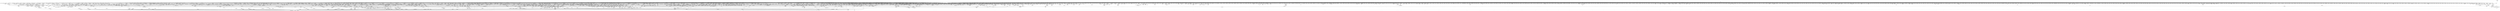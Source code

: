 digraph kerncollapsed {
    "lazy_max_pages" [color="black"];
    "access_ok_12" [color="black"];
    "__add_wait_queue" [color="black"];
    "do_raw_spin_lock_26" [color="black"];
    "__cmpxchg_case_64.isra.0" [color="black"];
    "__io_disarm_linked_timeout" [color="black"];
    "__raw_spin_lock_irq_41" [color="black"];
    "call_function_single_prep_ipi" [color="black"];
    "arm64_kernel_unmapped_at_el0_2" [color="black"];
    "__raw_spin_lock_bh.constprop.0_5" [color="black"];
    "__raw_spin_lock_irq_23" [color="black"];
    "__raw_spin_lock_43" [color="black"];
    "is_valid_gup_args" [color="black"];
    "__clear_open_fd" [color="black"];
    "io_cancel_task_cb" [color="black"];
    "Indirect call141" [color="black"];
    "post_alloc_hook" [color="black"];
    "req_set_fail_3" [color="black"];
    "rwsem_read_trylock" [color="black"];
    "__wait_for_common" [color="black"];
    "mas_data_end" [color="black"];
    "Indirect call198" [color="black"];
    "domain_dirty_limits" [color="black"];
    "__raw_spin_lock_irq_3" [color="black"];
    "__io_put_kbuf" [color="black"];
    "rcu_gp_is_normal" [color="black"];
    "set_next_entity" [color="black"];
    "dequeue_task" [color="black"];
    "__raw_spin_unlock_irqrestore_11" [color="black"];
    "idle_cpu" [color="black"];
    "mte_copy_page_tags" [color="black"];
    "inode_to_bdi" [color="black"];
    "__raw_spin_lock_irqsave_39" [color="black"];
    "mte_sync_tags" [color="black"];
    "__put_unused_fd" [color="black"];
    "Indirect call124" [color="black"];
    "tty_termios_input_baud_rate" [color="black"];
    "radix_tree_tag_get" [color="black"];
    "xas_error.isra.0" [color="black"];
    "skb_copy_bits" [color="black"];
    "Indirect call149" [color="black"];
    "__ipi_send_mask" [color="black"];
    "io_prep_async_link" [color="black"];
    "skb_cloned" [color="black"];
    "d_instantiate" [color="black"];
    "rcu_seq_start_1" [color="black"];
    "__hrtimer_get_next_event" [color="black"];
    "xas_reload" [color="black"];
    "mte_destroy_descend.constprop.0" [color="black"];
    "arch_local_irq_enable_2" [color="black"];
    "errseq_sample" [color="black"];
    "io_cqe_cache_refill" [color="black"];
    "wb_update_bandwidth" [color="black"];
    "filemap_release_folio" [color="black"];
    "set_swapper_pgd" [color="black"];
    "set_cpu_online" [color="black"];
    "__kern_my_cpu_offset_42" [color="black"];
    "put_filesystem" [color="black"];
    "rcu_is_watching" [color="black"];
    "find_next_zero_bit_2" [color="black"];
    "__note_gp_changes" [color="black"];
    "Indirect call78" [color="black"];
    "irqd_set.isra.0_1" [color="black"];
    "tty_port_kopened" [color="black"];
    "global_dirtyable_memory" [color="black"];
    "__percpu_add_case_64_7" [color="black"];
    "Indirect call205" [color="black"];
    "detach_entity_load_avg" [color="black"];
    "futex_top_waiter" [color="black"];
    "memcg_charge_kernel_stack.part.0" [color="black"];
    "do_raw_spin_lock_117" [color="black"];
    "vma_is_secretmem" [color="black"];
    "__raw_spin_lock.constprop.0" [color="black"];
    "get_random_bytes" [color="black"];
    "io_fill_cqe_aux" [color="black"];
    "__cmpxchg_case_acq_32.constprop.0_13" [color="black"];
    "plist_add" [color="black"];
    "pcpu_next_md_free_region" [color="black"];
    "rcu_segcblist_advance" [color="black"];
    "_compound_head_7" [color="black"];
    "bump_cpu_timer" [color="black"];
    "irq_domain_activate_irq" [color="black"];
    "get_file_2" [color="black"];
    "mas_update_gap" [color="black"];
    "mutex_is_locked" [color="black"];
    "drain_local_pages" [color="black"];
    "__flow_hash_from_keys" [color="black"];
    "enqueue_hrtimer.constprop.0" [color="black"];
    "io_wq_get_acct" [color="black"];
    "sock_rmem_free" [color="black"];
    "find_buddy_page_pfn" [color="black"];
    "timer_wait_running" [color="black"];
    "Indirect call140" [color="black"];
    "release_thread" [color="black"];
    "mte_clear_page_tags" [color="black"];
    "do_raw_spin_lock_51" [color="black"];
    "pcpu_update_empty_pages" [color="black"];
    "pte_offset_kernel.isra.0" [color="black"];
    "__bitmap_equal" [color="black"];
    "se_weight.isra.0" [color="black"];
    "Indirect call22" [color="black"];
    "__cmpxchg_case_acq_32.constprop.0_17" [color="black"];
    "fpsimd_save_state" [color="black"];
    "Indirect call204" [color="black"];
    "__raw_spin_unlock_irqrestore_29" [color="black"];
    "srcu_get_delay.isra.0" [color="black"];
    "__mnt_drop_write" [color="black"];
    "u64_stats_inc" [color="black"];
    "do_raw_spin_lock_93" [color="black"];
    "Indirect call114" [color="black"];
    "sk_memory_allocated_sub" [color="black"];
    "need_mlock_drain" [color="black"];
    "tsk_fork_get_node" [color="black"];
    "timer_reduce" [color="black"];
    "kobj_child_ns_ops" [color="black"];
    "desc_read_finalized_seq" [color="black"];
    "__raw_spin_lock_32" [color="black"];
    "Indirect call0" [color="black"];
    "rpm_check_suspend_allowed" [color="black"];
    "pte_mkdirty" [color="black"];
    "__raw_spin_lock_irqsave_1" [color="black"];
    "anon_vma_interval_tree_iter_first" [color="black"];
    "notifier_call_chain" [color="black"];
    "mas_prev_setup.constprop.0" [color="black"];
    "futex_hb_waiters_dec" [color="black"];
    "fsnotify_update_flags" [color="black"];
    "anon_vma_interval_tree_post_update_vma" [color="black"];
    "dget" [color="black"];
    "Indirect call115" [color="black"];
    "tick_get_broadcast_device" [color="black"];
    "rcu_cblist_init" [color="black"];
    "eth_type_vlan" [color="black"];
    "tlb_flush_mmu_tlbonly" [color="black"];
    "__cmpxchg_case_acq_32.constprop.0_4" [color="black"];
    "_mix_pool_bytes" [color="black"];
    "__raw_spin_unlock_irq_17" [color="black"];
    "irqd_irq_disabled.isra.0" [color="black"];
    "__wake_up_parent" [color="black"];
    "thread_group_cputime" [color="black"];
    "io_cancel_ctx_cb" [color="black"];
    "Indirect call26" [color="black"];
    "__raw_spin_lock_2" [color="black"];
    "_compound_head_3" [color="black"];
    "xas_set_offset" [color="black"];
    "cpu_timer_dequeue" [color="black"];
    "dl_rq_of_se" [color="black"];
    "Indirect call104" [color="black"];
    "console_srcu_read_unlock" [color="black"];
    "aio_nr_sub" [color="black"];
    "netlink_unlock_table" [color="black"];
    "do_raw_spin_lock_42" [color="black"];
    "__raw_spin_lock_irqsave.constprop.0_2" [color="black"];
    "rcu_start_this_gp" [color="black"];
    "Indirect call211" [color="black"];
    "Indirect call108" [color="black"];
    "find_next_bit_8" [color="black"];
    "folio_size" [color="black"];
    "igrab" [color="black"];
    "__percpu_add_case_64_3" [color="black"];
    "arm64_kernel_unmapped_at_el0_4" [color="black"];
    "__init_swait_queue_head" [color="black"];
    "move_freepages_block" [color="black"];
    "__xchg_case_mb_64.constprop.0_2" [color="black"];
    "Indirect call103" [color="black"];
    "__raw_spin_lock_irqsave_12" [color="black"];
    "kernel_init_pages" [color="black"];
    "__kern_my_cpu_offset_79" [color="black"];
    "sk_leave_memory_pressure" [color="black"];
    "virt_to_folio" [color="black"];
    "__cmpxchg_case_acq_32_3" [color="black"];
    "__raw_spin_trylock_5" [color="black"];
    "do_raw_spin_lock_11" [color="black"];
    "pcpu_block_refresh_hint" [color="black"];
    "__percpu_add_case_64_2" [color="black"];
    "__cmpxchg_case_acq_32.constprop.0_16" [color="black"];
    "io_poll_can_finish_inline.isra.0" [color="black"];
    "Indirect call91" [color="black"];
    "exit_task_stack_account" [color="black"];
    "security_current_getsecid_subj" [color="black"];
    "do_raw_spin_lock_3" [color="black"];
    "rcu_segcblist_extract_done_cbs" [color="black"];
    "__raw_spin_lock_irq_20" [color="black"];
    "kernfs_get" [color="black"];
    "__percpu_add_case_32_13" [color="black"];
    "__raw_spin_unlock_irqrestore_5" [color="black"];
    "security_task_kill" [color="black"];
    "__skb_set_length" [color="black"];
    "prepare_to_wait_event" [color="black"];
    "prepend" [color="black"];
    "Indirect call182" [color="black"];
    "csum_block_add_ext" [color="black"];
    "page_ref_dec_and_test_2" [color="black"];
    "__cmpxchg_case_acq_32.constprop.0_6" [color="black"];
    "blake2s_compress" [color="black"];
    "page_ref_inc_2" [color="black"];
    "folio_try_get_rcu" [color="black"];
    "__raw_spin_lock_irq.constprop.0_2" [color="black"];
    "folio_anon_vma" [color="black"];
    "__dequeue_entity" [color="black"];
    "flush_dcache_page" [color="black"];
    "wakeup_kcompactd" [color="black"];
    "vma_fs_can_writeback" [color="black"];
    "__attach_to_pi_owner" [color="black"];
    "Indirect call73" [color="black"];
    "__kern_my_cpu_offset_76" [color="black"];
    "rcu_segcblist_enqueue" [color="black"];
    "ksize" [color="black"];
    "_find_first_and_bit" [color="black"];
    "purge_fragmented_block" [color="black"];
    "Indirect call176" [color="black"];
    "task_ppid_nr" [color="black"];
    "Indirect call145" [color="black"];
    "__mod_zone_page_state" [color="black"];
    "__init_rwsem" [color="black"];
    "dev_xmit_recursion_inc" [color="black"];
    "clear_ti_thread_flag_4" [color="black"];
    "__raw_spin_lock_49" [color="black"];
    "do_raw_spin_lock_18" [color="black"];
    "set_ti_thread_flag_5" [color="black"];
    "folio_mapped_3" [color="black"];
    "skb_checksum" [color="black"];
    "deny_write_access.isra.0" [color="black"];
    "update_sctlr_el1" [color="black"];
    "_compound_head_5" [color="black"];
    "Indirect call180" [color="black"];
    "security_audit_rule_free" [color="black"];
    "__raw_spin_lock_irqsave_6" [color="black"];
    "folio_trylock_4" [color="black"];
    "_find_first_bit" [color="black"];
    "list_del_1" [color="black"];
    "__skb_header_pointer" [color="black"];
    "prb_final_commit" [color="black"];
    "Indirect call122" [color="black"];
    "osq_lock" [color="black"];
    "do_raw_spin_lock_1" [color="black"];
    "io_cancel_req_match" [color="black"];
    "sve_state_size" [color="black"];
    "pageblock_pfn_to_page" [color="black"];
    "__percpu_add_return_case_32_1" [color="black"];
    "down_trylock" [color="black"];
    "kmalloc_slab" [color="black"];
    "folio_not_mapped" [color="black"];
    "kernfs_release_file.part.0.isra.0" [color="black"];
    "__raw_spin_lock_63" [color="black"];
    "test_ti_thread_flag_11" [color="black"];
    "Indirect call79" [color="black"];
    "cpumask_first_and" [color="black"];
    "__mnt_want_write" [color="black"];
    "do_raw_spin_lock_80" [color="black"];
    "do_raw_spin_lock_29" [color="black"];
    "sched_clock_noinstr" [color="black"];
    "get_cpu_fpsimd_context" [color="black"];
    "freezing" [color="black"];
    "__raw_spin_unlock_irqrestore_18" [color="black"];
    "Indirect call173" [color="black"];
    "system_supports_generic_auth" [color="black"];
    "do_raw_spin_lock_85" [color="black"];
    "Indirect call191" [color="black"];
    "Indirect call208" [color="black"];
    "test_tsk_need_resched" [color="black"];
    "page_ref_dec_and_test_1" [color="black"];
    "fsnotify_handle_inode_event.isra.0" [color="black"];
    "sched_clock" [color="black"];
    "test_ti_thread_flag_7" [color="black"];
    "exit_oom_victim" [color="black"];
    "Indirect call123" [color="black"];
    "sched_cgroup_fork" [color="black"];
    "unhash_mnt" [color="black"];
    "rt_mutex_slowtrylock" [color="black"];
    "xas_result" [color="black"];
    "try_to_take_rt_mutex" [color="black"];
    "attach_pid" [color="black"];
    "__raw_spin_unlock_irq_29" [color="black"];
    "add_wait_queue" [color="black"];
    "kobj_ns_ops" [color="black"];
    "test_taint" [color="black"];
    "__update_load_avg_cfs_rq" [color="black"];
    "need_seqretry" [color="black"];
    "kthread_insert_work_sanity_check" [color="black"];
    "dec_mm_counter" [color="black"];
    "maybe_mkwrite.isra.0" [color="black"];
    "pm_ops_is_empty" [color="black"];
    "__raw_spin_unlock_irq_18" [color="black"];
    "set_secondary_fwnode" [color="black"];
    "__kern_my_cpu_offset_47" [color="black"];
    "Indirect call156" [color="black"];
    "user_disable_single_step" [color="black"];
    "double_rq_lock" [color="black"];
    "pick_next_task_idle" [color="black"];
    "lock_timer_base" [color="black"];
    "io_poll_add_hash" [color="black"];
    "find_next_bit_7" [color="black"];
    "_raw_spin_rq_lock_irqsave" [color="black"];
    "__kern_my_cpu_offset_6" [color="black"];
    "dev_pm_disable_wake_irq_check" [color="black"];
    "find_task_by_pid_ns" [color="black"];
    "ma_slots" [color="black"];
    "strscpy" [color="black"];
    "read_seqbegin.constprop.0" [color="black"];
    "__percpu_add_case_64" [color="black"];
    "__percpu_counter_sum" [color="black"];
    "pm_qos_update_flags" [color="black"];
    "do_raw_spin_lock_87" [color="black"];
    "do_raw_spin_lock_86" [color="black"];
    "__percpu_add_case_32_21" [color="black"];
    "to_desc" [color="black"];
    "mutex_spin_on_owner" [color="black"];
    "__raw_spin_lock_irq_11" [color="black"];
    "srcu_gp_start" [color="black"];
    "__raw_spin_unlock_irqrestore_31" [color="black"];
    "pid_task" [color="black"];
    "Indirect call92" [color="black"];
    "update_group_capacity" [color="black"];
    "__rb_erase_color" [color="black"];
    "unlock_page" [color="black"];
    "do_raw_spin_lock_35" [color="black"];
    "Indirect call201" [color="black"];
    "find_next_bit_17" [color="black"];
    "mas_rewalk_if_dead" [color="black"];
    "pagefault_disable" [color="black"];
    "__raw_spin_unlock_irqrestore_6" [color="black"];
    "kernfs_leftmost_descendant" [color="black"];
    "do_raw_spin_lock_9" [color="black"];
    "timerqueue_iterate_next" [color="black"];
    "count_vm_event_1" [color="black"];
    "__percpu_add_case_32" [color="black"];
    "lru_move_tail_fn" [color="black"];
    "__kern_my_cpu_offset_60" [color="black"];
    "sve_save_state" [color="black"];
    "__wb_update_bandwidth.constprop.0" [color="black"];
    "folio_mapped_1" [color="black"];
    "Indirect call196" [color="black"];
    "kmap_local_page" [color="black"];
    "prb_first_valid_seq" [color="black"];
    "Indirect call52" [color="black"];
    "set_pud" [color="black"];
    "security_secid_to_secctx" [color="black"];
    "find_next_bit_18" [color="black"];
    "__raw_spin_unlock_irqrestore_24" [color="black"];
    "task_sigpending_1" [color="black"];
    "current_wq_worker" [color="black"];
    "Indirect call49" [color="black"];
    "security_d_instantiate" [color="black"];
    "_compound_head_13" [color="black"];
    "__timer_delete" [color="black"];
    "kmalloc_size_roundup" [color="black"];
    "dl_task_is_earliest_deadline" [color="black"];
    "Indirect call151" [color="black"];
    "do_raw_spin_lock_66" [color="black"];
    "blake2s.constprop.0" [color="black"];
    "zone_watermark_fast.constprop.0" [color="black"];
    "__dput_to_list" [color="black"];
    "Indirect call105" [color="black"];
    "select_collect2" [color="black"];
    "Indirect call118" [color="black"];
    "Indirect call142" [color="black"];
    "__remove_shared_vm_struct.constprop.0" [color="black"];
    "__raw_read_unlock.constprop.0_6" [color="black"];
    "do_raw_spin_lock_97" [color="black"];
    "vma_last_pgoff" [color="black"];
    "xas_pause" [color="black"];
    "__kern_my_cpu_offset_19" [color="black"];
    "Indirect call116" [color="black"];
    "__kern_my_cpu_offset_2" [color="black"];
    "fsnotify_data_inode" [color="black"];
    "Indirect call184" [color="black"];
    "__raw_spin_unlock_irq_11" [color="black"];
    "__percpu_add_case_64.constprop.0_3" [color="black"];
    "dput_to_list" [color="black"];
    "folio_account_cleaned" [color="black"];
    "fsnotify_detach_connector_from_object" [color="black"];
    "u64_stats_add_2" [color="black"];
    "page_ref_inc" [color="black"];
    "Indirect call67" [color="black"];
    "__cmpxchg_case_acq_64_1" [color="black"];
    "find_next_zero_bit" [color="black"];
    "__kern_my_cpu_offset_15" [color="black"];
    "__raw_spin_lock_16" [color="black"];
    "move_linked_works" [color="black"];
    "find_next_and_bit" [color="black"];
    "xa_err" [color="black"];
    "vma_interval_tree_insert" [color="black"];
    "qdisc_maybe_clear_missed" [color="black"];
    "strscpy_pad" [color="black"];
    "compound_order_1" [color="black"];
    "__kern_my_cpu_offset_21" [color="black"];
    "clear_ti_thread_flag_5" [color="black"];
    "Indirect call187" [color="black"];
    "io_is_timeout_noseq" [color="black"];
    "attach_entity_load_avg" [color="black"];
    "filemap_check_errors" [color="black"];
    "__cmpxchg_case_mb_32_2" [color="black"];
    "vma_interval_tree_insert_after" [color="black"];
    "mas_find_setup.constprop.0" [color="black"];
    "__iget" [color="black"];
    "get_pwq" [color="black"];
    "lru_note_cost_refault" [color="black"];
    "pcpu_free_area.isra.0" [color="black"];
    "flush_dcache_folio" [color="black"];
    "____core____" [color="kernel"];
    "__raw_spin_lock_31" [color="black"];
    "audit_string_contains_control" [color="black"];
    "io_should_retry_thread" [color="black"];
    "__kern_my_cpu_offset_28" [color="black"];
    "get_arm64_ftr_reg_nowarn" [color="black"];
    "calc_wheel_index" [color="black"];
    "folio_nr_pages_4" [color="black"];
    "__percpu_add_case_64.constprop.0_1" [color="black"];
    "Indirect call75" [color="black"];
    "folio_nr_pages_2" [color="black"];
    "__raw_read_unlock.constprop.0" [color="black"];
    "rcu_exp_need_qs" [color="black"];
    "ptep_clear_flush" [color="black"];
    "__kern_my_cpu_offset_50" [color="black"];
    "__pi_strcmp" [color="black"];
    "netlink_overrun" [color="black"];
    "test_ti_thread_flag_10" [color="black"];
    "folio_lruvec_relock_irq.constprop.0" [color="black"];
    "anon_vma_interval_tree_iter_next" [color="black"];
    "__raw_spin_lock_irqsave_32" [color="black"];
    "fsnotify_compare_groups" [color="black"];
    "__raw_spin_lock_24" [color="black"];
    "clear_ti_thread_flag_6" [color="black"];
    "find_next_and_bit.constprop.0" [color="black"];
    "__kmem_obj_info" [color="black"];
    "super_wake" [color="black"];
    "__raw_spin_lock_irq_31" [color="black"];
    "__raw_spin_unlock_irqrestore_3" [color="black"];
    "__do_set_cpus_allowed" [color="black"];
    "is_migration_entry" [color="black"];
    "mas_store_prealloc.part.0" [color="black"];
    "xas_next_entry" [color="black"];
    "Indirect call111" [color="black"];
    "vmf_pte_changed" [color="black"];
    "__find_vmap_area.constprop.0" [color="black"];
    "do_raw_spin_lock_7" [color="black"];
    "lockref_get" [color="black"];
    "tlb_flush" [color="black"];
    "Indirect call167" [color="black"];
    "crng_make_state" [color="black"];
    "cpu_online_2" [color="black"];
    "_prb_read_valid" [color="black"];
    "mas_set_height" [color="black"];
    "_find_next_and_bit" [color="black"];
    "__percpu_add_case_32_20" [color="black"];
    "__raw_spin_unlock_irqrestore_4" [color="black"];
    "skb_tailroom_1" [color="black"];
    "desc_make_reusable" [color="black"];
    "__cmpxchg_case_acq_32.constprop.0_9" [color="black"];
    "Indirect call134" [color="black"];
    "cpu_timer_task_rcu" [color="black"];
    "__kern_my_cpu_offset_83" [color="black"];
    "cpu_util_cfs_boost" [color="black"];
    "Indirect call193" [color="black"];
    "__raw_spin_lock_irqsave_22" [color="black"];
    "__srcu_read_unlock" [color="black"];
    "fragmentation_index" [color="black"];
    "Indirect call85" [color="black"];
    "__next_zones_zonelist" [color="black"];
    "futex_q_unlock" [color="black"];
    "Indirect call59" [color="black"];
    "wake_up_var" [color="black"];
    "pcpu_alloc_area" [color="black"];
    "try_to_unmap_flush" [color="black"];
    "workingset_age_nonresident" [color="black"];
    "__raw_spin_lock_irqsave_17" [color="black"];
    "inode_io_list_del" [color="black"];
    "pid_nr_ns" [color="black"];
    "skb_zcopy" [color="black"];
    "__cmpxchg_case_acq_32" [color="black"];
    "__fswab32_10" [color="black"];
    "check_preempt_curr_dl" [color="black"];
    "compaction_free" [color="black"];
    "cpu_online" [color="black"];
    "mab_shift_right" [color="black"];
    "__kern_my_cpu_offset_80" [color="black"];
    "tick_get_device" [color="black"];
    "__dev_fwnode" [color="black"];
    "find_mergeable_anon_vma" [color="black"];
    "do_raw_spin_lock_69" [color="black"];
    "do_raw_spin_lock.constprop.0_3" [color="black"];
    "queued_read_lock_slowpath" [color="black"];
    "expand" [color="black"];
    "unreserve_highatomic_pageblock" [color="black"];
    "read_sanitised_ftr_reg" [color="black"];
    "mast_split_data" [color="black"];
    "qdisc_qstats_cpu_qlen_inc" [color="black"];
    "__futex_queue" [color="black"];
    "allow_direct_reclaim" [color="black"];
    "skb_orphan_1" [color="black"];
    "__raw_spin_lock_irqsave_29" [color="black"];
    "Indirect call177" [color="black"];
    "tlb_gather_mmu_fullmm" [color="black"];
    "list_del_init_3" [color="black"];
    "__bpf_free_used_maps" [color="black"];
    "do_raw_spin_lock_38" [color="black"];
    "xa_find_after" [color="black"];
    "__pi_memcmp" [color="black"];
    "cpu_active" [color="black"];
    "__raw_spin_lock_14" [color="black"];
    "__irq_domain_deactivate_irq" [color="black"];
    "list_splice_tail_init" [color="black"];
    "mnt_get_writers" [color="black"];
    "rcu_seq_end" [color="black"];
    "addr_to_vb_xa" [color="black"];
    "dl_bw_of" [color="black"];
    "folio_add_new_anon_rmap" [color="black"];
    "inactive_is_low.constprop.0" [color="black"];
    "mod_node_page_state" [color="black"];
    "Indirect call8" [color="black"];
    "cpu_online_3" [color="black"];
    "set_page_dirty" [color="black"];
    "steal_suitable_fallback" [color="black"];
    "enqueue_task" [color="black"];
    "wp_page_reuse" [color="black"];
    "__raw_spin_lock_irqsave_34" [color="black"];
    "ptep_set_access_flags" [color="black"];
    "deactivate_task" [color="black"];
    "update_rq_clock" [color="black"];
    "get_state_synchronize_rcu_full" [color="black"];
    "task_sched_runtime" [color="black"];
    "zone_watermark_ok" [color="black"];
    "dev_driver_string" [color="black"];
    "__raw_write_lock_irq" [color="black"];
    "cpumask_and" [color="black"];
    "__kern_my_cpu_offset_54" [color="black"];
    "cpuhp_invoke_callback" [color="black"];
    "folio_total_mapcount" [color="black"];
    "fpsimd_preserve_current_state" [color="black"];
    "__ksize" [color="black"];
    "Indirect call23" [color="black"];
    "io_wq_work_match_all" [color="black"];
    "kthread_probe_data" [color="black"];
    "Indirect call48" [color="black"];
    "rcu_is_cpu_rrupt_from_idle" [color="black"];
    "data_check_size" [color="black"];
    "__raw_spin_lock_irqsave_52" [color="black"];
    "pcpu_chunk_populated" [color="black"];
    "rwsem_set_nonspinnable" [color="black"];
    "__raw_write_lock_irq_1" [color="black"];
    "pmd_set_huge" [color="black"];
    "__raw_spin_lock_irqsave_11" [color="black"];
    "vmalloc_to_page" [color="black"];
    "virt_to_slab" [color="black"];
    "io_run_local_work_continue" [color="black"];
    "__raw_spin_lock_irqsave_18" [color="black"];
    "__raw_spin_lock_15" [color="black"];
    "_atomic_dec_and_lock_irqsave" [color="black"];
    "__kern_my_cpu_offset_37" [color="black"];
    "__posix_timers_find" [color="black"];
    "__set_task_special" [color="black"];
    "__mnt_want_write_file" [color="black"];
    "__raw_spin_unlock_irqrestore_15" [color="black"];
    "get_arm64_ftr_reg" [color="black"];
    "mapping_shrinkable_2" [color="black"];
    "arch_local_irq_restore_2" [color="black"];
    "find_next_bit_15" [color="black"];
    "__raw_spin_lock_irq_32" [color="black"];
    "__raw_spin_lock.constprop.0_2" [color="black"];
    "get_new_cred" [color="black"];
    "queued_write_lock_slowpath" [color="black"];
    "Indirect call87" [color="black"];
    "__skb_checksum" [color="black"];
    "__kern_my_cpu_offset_38" [color="black"];
    "__list_del_entry_1" [color="black"];
    "do_raw_spin_lock_60" [color="black"];
    "__raw_spin_unlock_irqrestore_21" [color="black"];
    "clear_page" [color="black"];
    "__balance_callbacks" [color="black"];
    "Indirect call100" [color="black"];
    "__raw_spin_lock_irq_18" [color="black"];
    "device_match_devt" [color="black"];
    "fasync_insert_entry" [color="black"];
    "__irq_startup" [color="black"];
    "arch_local_irq_save_5" [color="black"];
    "cpudl_set" [color="black"];
    "__xas_next" [color="black"];
    "get_work_pool" [color="black"];
    "try_release_thread_stack_to_cache" [color="black"];
    "rcu_segcblist_pend_cbs" [color="black"];
    "__irq_disable" [color="black"];
    "sub_rq_bw.isra.0" [color="black"];
    "mod_zone_state" [color="black"];
    "kmap_atomic_1" [color="black"];
    "__percpu_add_case_32_2" [color="black"];
    "xas_init_marks" [color="black"];
    "sched_post_fork" [color="black"];
    "remove_nodes.constprop.0" [color="black"];
    "arch_get_random_longs" [color="black"];
    "find_unlink_vmap_area" [color="black"];
    "Indirect call132" [color="black"];
    "folio_nr_pages_3" [color="black"];
    "__dl_sub" [color="black"];
    "fatal_signal_pending_3" [color="black"];
    "Indirect call46" [color="black"];
    "dl_set_overload.part.0" [color="black"];
    "dequeue_load_avg" [color="black"];
    "__pageblock_pfn_to_page" [color="black"];
    "workingset_test_recent" [color="black"];
    "wb_io_lists_populated" [color="black"];
    "__fsnotify_recalc_mask" [color="black"];
    "__cmpxchg_case_acq_32.constprop.0_5" [color="black"];
    "percpu_counter_set" [color="black"];
    "posix_cpu_timers_exit_group" [color="black"];
    "xa_is_node" [color="black"];
    "data_alloc" [color="black"];
    "Indirect call68" [color="black"];
    "rcu_segcblist_add_len" [color="black"];
    "get_ldops" [color="black"];
    "free_vmap_area_rb_augment_cb_propagate" [color="black"];
    "__raw_spin_lock_irqsave.constprop.0_3" [color="black"];
    "_compound_head_4" [color="black"];
    "Indirect call29" [color="black"];
    "Indirect call174" [color="black"];
    "skb_header_cloned" [color="black"];
    "Indirect call130" [color="black"];
    "Indirect call175" [color="black"];
    "test_and_set_ti_thread_flag_1" [color="black"];
    "rcu_accelerate_cbs" [color="black"];
    "fpsimd_thread_switch" [color="black"];
    "list_del_init_8" [color="black"];
    "__attach_mnt" [color="black"];
    "Indirect call127" [color="black"];
    "__raw_spin_lock_irq_43" [color="black"];
    "access_ok_16" [color="black"];
    "task_clear_jobctl_pending" [color="black"];
    "Indirect call33" [color="black"];
    "invalid_mkclean_vma" [color="black"];
    "do_kernel_restart" [color="black"];
    "do_raw_spin_lock_15" [color="black"];
    "add_nr_running" [color="black"];
    "io_get_cqe_overflow" [color="black"];
    "is_current_pgrp_orphaned" [color="black"];
    "test_and_set_bit_lock.constprop.0" [color="black"];
    "find_first_bit_4" [color="black"];
    "mas_set_parent.constprop.0" [color="black"];
    "idr_find" [color="black"];
    "rt_mutex_setprio" [color="black"];
    "Indirect call60" [color="black"];
    "__prepare_to_swait" [color="black"];
    "can_set_direct_map" [color="black"];
    "get_file" [color="black"];
    "__finish_swait" [color="black"];
    "ma_data_end" [color="black"];
    "__kern_my_cpu_offset_16" [color="black"];
    "do_raw_spin_lock_14" [color="black"];
    "zone_page_state_snapshot.constprop.0" [color="black"];
    "copy_to_user_page" [color="black"];
    "cpu_switch_to" [color="black"];
    "__raw_spin_unlock_irq_36" [color="black"];
    "_get_random_bytes" [color="black"];
    "unlock_task_sighand.isra.0_1" [color="black"];
    "pcpu_find_block_fit" [color="black"];
    "posix_cpu_timers_exit" [color="black"];
    "__cmpxchg_case_mb_64_1" [color="black"];
    "compaction_suitable" [color="black"];
    "_find_next_or_bit" [color="black"];
    "__kern_my_cpu_offset_89" [color="black"];
    "__cmpxchg_case_acq_32.constprop.0" [color="black"];
    "arch_local_irq_save_4" [color="black"];
    "move_freelist_tail" [color="black"];
    "rcu_dynticks_snap" [color="black"];
    "__cmpxchg_case_mb_64_6" [color="black"];
    "__enqueue_entity" [color="black"];
    "spin_lock_irqsave_check_contention" [color="black"];
    "mast_ascend" [color="black"];
    "Indirect call20" [color="black"];
    "__raw_spin_lock_54" [color="black"];
    "Indirect call93" [color="black"];
    "__down_trylock_console_sem.constprop.0" [color="black"];
    "Indirect call157" [color="black"];
    "pm_runtime_get_noresume" [color="black"];
    "Indirect call109" [color="black"];
    "tls_preserve_current_state" [color="black"];
    "get_pfnblock_flags_mask" [color="black"];
    "do_softirq_own_stack" [color="black"];
    "set_ptes.constprop.0.isra.0" [color="black"];
    "security_release_secctx" [color="black"];
    "sock_flag_1" [color="black"];
    "find_next_bit_11" [color="black"];
    "d_hash" [color="black"];
    "__cmpxchg_case_mb_64_7" [color="black"];
    "is_vmalloc_addr" [color="black"];
    "list_del_4" [color="black"];
    "__raw_spin_unlock_irq_6" [color="black"];
    "pfn_valid_2" [color="black"];
    "__raw_spin_lock_irq_7" [color="black"];
    "list_splice" [color="black"];
    "page_ref_inc_1" [color="black"];
    "__raw_spin_lock_27" [color="black"];
    "group_open_release" [color="black"];
    "netdev_name" [color="black"];
    "__skb_fill_page_desc" [color="black"];
    "__skb_flow_get_ports" [color="black"];
    "wake_up_klogd" [color="black"];
    "__raw_spin_lock_irqsave_41" [color="black"];
    "copy_thread" [color="black"];
    "slab_is_available" [color="black"];
    "reweight_task" [color="black"];
    "ldsem_down_read_trylock" [color="black"];
    "__update_min_deadline" [color="black"];
    "clear_bit_unlock.constprop.0" [color="black"];
    "get_group_info.isra.0" [color="black"];
    "__mutex_remove_waiter" [color="black"];
    "__skb_zcopy_downgrade_managed" [color="black"];
    "pick_next_pushable_dl_task" [color="black"];
    "kernfs_should_drain_open_files" [color="black"];
    "req_set_fail_4" [color="black"];
    "need_active_balance" [color="black"];
    "__timer_delete_sync" [color="black"];
    "do_softirq" [color="black"];
    "cpumask_any_and_distribute" [color="black"];
    "find_vm_area" [color="black"];
    "mapping_shrinkable_1" [color="black"];
    "set_ptes.constprop.0.isra.0_1" [color="black"];
    "rcu_inkernel_boot_has_ended" [color="black"];
    "do_send_specific" [color="black"];
    "system_supports_mte" [color="black"];
    "d_path" [color="black"];
    "membarrier_update_current_mm" [color="black"];
    "recalc_sigpending_tsk" [color="black"];
    "plist_del" [color="black"];
    "__wait_on_bit" [color="black"];
    "_copy_from_iter" [color="black"];
    "__raw_spin_lock_irqsave.constprop.0_8" [color="black"];
    "lockref_get_not_zero" [color="black"];
    "Indirect call125" [color="black"];
    "disable_irq_nosync" [color="black"];
    "cpumask_copy_1" [color="black"];
    "update_dl_rq_load_avg" [color="black"];
    "ktime_get_with_offset" [color="black"];
    "d_shrink_add" [color="black"];
    "detach_if_pending" [color="black"];
    "_double_lock_balance" [color="black"];
    "copy_page" [color="black"];
    "strchr" [color="black"];
    "call_on_irq_stack" [color="black"];
    "audit_rate_check.part.0" [color="black"];
    "rb_first" [color="black"];
    "mutex_trylock" [color="black"];
    "__acct_reclaim_writeback" [color="black"];
    "is_subdir" [color="black"];
    "nsec_to_clock_t" [color="black"];
    "do_csum" [color="black"];
    "do_raw_spin_lock_61" [color="black"];
    "pm_runtime_deactivate_timer" [color="black"];
    "Indirect call210" [color="black"];
    "update_misfit_status" [color="black"];
    "__raw_spin_unlock_irq_25" [color="black"];
    "Indirect call53" [color="black"];
    "do_raw_spin_lock_33" [color="black"];
    "lru_deactivate_fn" [color="black"];
    "do_raw_spin_lock_23" [color="black"];
    "set_load_weight" [color="black"];
    "should_fail_alloc_page" [color="black"];
    "flush_tlb_mm_1" [color="black"];
    "is_bad_inode" [color="black"];
    "lru_deactivate_file_fn" [color="black"];
    "__pick_first_entity" [color="black"];
    "_find_first_zero_bit" [color="black"];
    "Indirect call58" [color="black"];
    "__bitmap_weight" [color="black"];
    "__raw_spin_lock_irqsave_3" [color="black"];
    "list_del_init_2" [color="black"];
    "Indirect call117" [color="black"];
    "do_raw_spin_lock_36" [color="black"];
    "rcu_segcblist_first_pend_cb" [color="black"];
    "count_vm_events_2" [color="black"];
    "panic_smp_self_stop" [color="black"];
    "__lshrti3" [color="black"];
    "tty_audit_fork" [color="black"];
    "__raw_spin_lock_18" [color="black"];
    "double_unlock_balance" [color="black"];
    "Indirect call119" [color="black"];
    "timespec64_equal" [color="black"];
    "Indirect call179" [color="black"];
    "get_cred" [color="black"];
    "mas_wr_walk_index.isra.0" [color="black"];
    "Indirect call160" [color="black"];
    "__io_acct_run_queue" [color="black"];
    "rwsem_set_reader_owned" [color="black"];
    "put_ldops.constprop.0" [color="black"];
    "__count_vm_events_3" [color="black"];
    "do_raw_spin_lock_56" [color="black"];
    "__cmpxchg_case_mb_64_2" [color="black"];
    "fpsimd_flush_task_state" [color="black"];
    "chacha_block_generic" [color="black"];
    "memmove" [color="black"];
    "mas_prev" [color="black"];
    "percpu_counter_add_batch" [color="black"];
    "del_page_from_free_list" [color="black"];
    "jiffies_to_msecs" [color="black"];
    "__kern_my_cpu_offset_71" [color="black"];
    "list_del_3" [color="black"];
    "update_newidle_cost" [color="black"];
    "pfn_valid_1" [color="black"];
    "arch_send_call_function_ipi_mask" [color="black"];
    "pfn_is_map_memory" [color="black"];
    "Indirect call137" [color="black"];
    "spin_lock_irqsave_ssp_contention" [color="black"];
    "__lock_task_sighand" [color="black"];
    "copy_highpage" [color="black"];
    "__raw_spin_unlock_irq_35" [color="black"];
    "Indirect call81" [color="black"];
    "pcpu_init_md_blocks" [color="black"];
    "security_sock_rcv_skb" [color="black"];
    "__flush_tlb_kernel_pgtable" [color="black"];
    "pcpu_chunk_slot" [color="black"];
    "__kern_my_cpu_offset_29" [color="black"];
    "list_del_init_6" [color="black"];
    "__wake_up_klogd.part.0" [color="black"];
    "desc_read" [color="black"];
    "__raw_spin_lock_42" [color="black"];
    "strcspn" [color="black"];
    "__local_bh_enable_ip" [color="black"];
    "__rb_change_child.constprop.0" [color="black"];
    "clear_siginfo" [color="black"];
    "find_first_bit_1" [color="black"];
    "redirty_tail_locked" [color="black"];
    "__const_udelay" [color="black"];
    "idr_for_each" [color="black"];
    "cpudl_heapify_up" [color="black"];
    "clear_ti_thread_flag" [color="black"];
    "__raw_spin_lock_12" [color="black"];
    "dl_bw_cpus" [color="black"];
    "prep_compound_page" [color="black"];
    "pvm_determine_end_from_reverse" [color="black"];
    "queued_write_lock.constprop.0_1" [color="black"];
    "__set_close_on_exec.isra.0" [color="black"];
    "__cmpxchg_case_acq_32.constprop.0_12" [color="black"];
    "set_next_task" [color="black"];
    "__arch_copy_from_user" [color="black"];
    "__update_gt_cputime" [color="black"];
    "put_dec_trunc8" [color="black"];
    "tcp_get_info_chrono_stats" [color="black"];
    "Indirect call62" [color="black"];
    "tlb_gather_mmu" [color="black"];
    "task_curr" [color="black"];
    "netlink_lock_table" [color="black"];
    "compound_order" [color="black"];
    "Indirect call82" [color="black"];
    "io_run_cancel" [color="black"];
    "__raw_spin_lock_irqsave_51" [color="black"];
    "signal_set_stop_flags" [color="black"];
    "skb_may_tx_timestamp.part.0" [color="black"];
    "mte_dead_leaves.constprop.0" [color="black"];
    "free_unref_page_commit" [color="black"];
    "__kern_my_cpu_offset_23" [color="black"];
    "irq_work_queue" [color="black"];
    "lockref_put_or_lock" [color="black"];
    "__cmpxchg_case_acq_32.constprop.0_10" [color="black"];
    "Indirect call38" [color="black"];
    "do_raw_spin_lock_5" [color="black"];
    "radix_tree_next_chunk" [color="black"];
    "folio_mark_dirty" [color="black"];
    "__mutex_init" [color="black"];
    "radix_tree_load_root" [color="black"];
    "__raw_spin_lock_irqsave_21" [color="black"];
    "_compound_head_1" [color="black"];
    "count_vm_events" [color="black"];
    "group_balance_cpu" [color="black"];
    "__raw_read_unlock.constprop.0_2" [color="black"];
    "compact_lock_irqsave" [color="black"];
    "smp_call_function" [color="black"];
    "__raw_spin_lock_64" [color="black"];
    "__raw_spin_lock_irq_26" [color="black"];
    "percpu_ref_put_many.constprop.0_1" [color="black"];
    "zone_reclaimable_pages" [color="black"];
    "Indirect call113" [color="black"];
    "__raw_spin_lock_62" [color="black"];
    "synchronize_rcu.part.0" [color="black"];
    "node_dirty_ok" [color="black"];
    "Indirect call97" [color="black"];
    "__raw_write_unlock_irq_5" [color="black"];
    "task_rq_unlock" [color="black"];
    "__raw_spin_lock_irq_1" [color="black"];
    "pcpu_unit_page_offset" [color="black"];
    "tag_clear" [color="black"];
    "fatal_signal_pending_6" [color="black"];
    "min_deadline_cb_rotate" [color="black"];
    "cpupri_set" [color="black"];
    "workingset_update_node" [color="black"];
    "d_shrink_del" [color="black"];
    "d_ancestor" [color="black"];
    "__remove_hrtimer" [color="black"];
    "__xa_clear_mark" [color="black"];
    "__raw_spin_lock_20" [color="black"];
    "__sk_mem_reclaim" [color="black"];
    "task_fits_cpu" [color="black"];
    "wakeup_kswapd" [color="black"];
    "__mod_lruvec_state" [color="black"];
    "set_tlb_ubc_flush_pending" [color="black"];
    "mast_spanning_rebalance.isra.0" [color="black"];
    "task_call_func" [color="black"];
    "Indirect call106" [color="black"];
    "find_vmap_area" [color="black"];
    "smp_call_function_single" [color="black"];
    "__wake_up_locked_key" [color="black"];
    "ktime_add_safe" [color="black"];
    "Indirect call6" [color="black"];
    "clear_nonspinnable" [color="black"];
    "prepend_char" [color="black"];
    "__percpu_add_case_64.constprop.0" [color="black"];
    "signal_pending_state_2" [color="black"];
    "__reuseport_detach_sock.isra.0" [color="black"];
    "__rb_insert_augmented" [color="black"];
    "Indirect call54" [color="black"];
    "pcpu_next_fit_region.constprop.0" [color="black"];
    "find_next_bit.constprop.0_21" [color="black"];
    "Indirect call150" [color="black"];
    "prb_reserve_in_last" [color="black"];
    "mas_wr_walk" [color="black"];
    "skb_pfmemalloc" [color="black"];
    "__nr_to_section" [color="black"];
    "entity_eligible" [color="black"];
    "enqueue_pushable_dl_task" [color="black"];
    "__bitmap_clear" [color="black"];
    "find_next_bit_3" [color="black"];
    "mnt_get_count" [color="black"];
    "__raw_spin_unlock_irq_28" [color="black"];
    "do_raw_spin_lock_50" [color="black"];
    "rcu_segcblist_accelerate" [color="black"];
    "folio_unlock" [color="black"];
    "skb_has_frag_list" [color="black"];
    "netdev_start_xmit" [color="black"];
    "mas_safe_pivot" [color="black"];
    "kernfs_root" [color="black"];
    "__accumulate_pelt_segments" [color="black"];
    "Indirect call166" [color="black"];
    "__kern_my_cpu_offset_91" [color="black"];
    "__cmpxchg_case_acq_32.constprop.0_8" [color="black"];
    "convert_prio" [color="black"];
    "find_next_bit.constprop.0_14" [color="black"];
    "mas_max_gap" [color="black"];
    "dev_nit_active" [color="black"];
    "__isolate_free_page" [color="black"];
    "__cmpxchg_case_acq_32.constprop.0_15" [color="black"];
    "stackinfo_on_stack" [color="black"];
    "folio_test_uptodate" [color="black"];
    "do_raw_spin_lock_63" [color="black"];
    "Indirect call136" [color="black"];
    "Indirect call19" [color="black"];
    "_compound_head" [color="black"];
    "tk_xtime.constprop.0" [color="black"];
    "posix_cputimers_group_init" [color="black"];
    "netlink_has_listeners" [color="black"];
    "task_will_free_mem" [color="black"];
    "raw_spin_rq_lock" [color="black"];
    "raw_spin_rq_unlock_irqrestore" [color="black"];
    "posixtimer_rearm" [color="black"];
    "__raw_spin_unlock_irqrestore_37" [color="black"];
    "debug_locks_off" [color="black"];
    "memzero_explicit" [color="black"];
    "__cmpxchg_case_acq_32.constprop.0_18" [color="black"];
    "__kern_my_cpu_offset_25" [color="black"];
    "Indirect call129" [color="black"];
    "mas_wr_node_walk" [color="black"];
    "check_cb_ovld_locked" [color="black"];
    "do_raw_spin_lock_72" [color="black"];
    "flush_tlb_mm" [color="black"];
    "__page_cache_release" [color="black"];
    "mas_parent_type" [color="black"];
    "node_page_state_add" [color="black"];
    "mas_wr_end_piv" [color="black"];
    "sk_error_report" [color="black"];
    "timekeeping_get_ns" [color="black"];
    "do_raw_spin_lock_64" [color="black"];
    "workingset_activation" [color="black"];
    "lowest_in_progress" [color="black"];
    "rcu_seq_set_state" [color="black"];
    "mas_pause" [color="black"];
    "io_poll_mark_cancelled" [color="black"];
    "__pm_relax" [color="black"];
    "lockref_put_return" [color="black"];
    "put_dec_full8" [color="black"];
    "mm_set_has_pinned_flag" [color="black"];
    "prb_reserve" [color="black"];
    "prepare_to_swait_event" [color="black"];
    "update_curr" [color="black"];
    "get_cred_1" [color="black"];
    "pageblock_skip_persistent" [color="black"];
    "tag_set" [color="black"];
    "do_raw_spin_lock_83" [color="black"];
    "irq_chip_retrigger_hierarchy" [color="black"];
    "_find_last_bit" [color="black"];
    "rcu_segcblist_inc_len" [color="black"];
    "io_wq_work_match_item" [color="black"];
    "Indirect call57" [color="black"];
    "this_cpu_has_cap" [color="black"];
    "req_ref_put_and_test" [color="black"];
    "cpumask_next_and" [color="black"];
    "do_raw_spin_lock_41" [color="black"];
    "folio_order" [color="black"];
    "node_tag_clear" [color="black"];
    "do_raw_spin_lock_6" [color="black"];
    "__cmpxchg_case_mb_32_6" [color="black"];
    "__flush_tlb_page_nosync" [color="black"];
    "__preempt_count_sub" [color="black"];
    "mapping_allow_writable" [color="black"];
    "split_page" [color="black"];
    "do_raw_spin_lock_58" [color="black"];
    "gfp_pfmemalloc_allowed" [color="black"];
    "prepend_name" [color="black"];
    "__percpu_add_case_32_15" [color="black"];
    "Indirect call47" [color="black"];
    "split_map_pages" [color="black"];
    "Indirect call101" [color="black"];
    "do_raw_spin_lock_44" [color="black"];
    "__kern_my_cpu_offset_78" [color="black"];
    "__raw_write_lock.constprop.0_1" [color="black"];
    "task_sigpending_2" [color="black"];
    "group_classify" [color="black"];
    "wake_all_kswapds" [color="black"];
    "Indirect call172" [color="black"];
    "first_zones_zonelist" [color="black"];
    "__count_vm_events_1" [color="black"];
    "cpumask_any_distribute" [color="black"];
    "unlock_mount_hash" [color="black"];
    "__sync_icache_dcache" [color="black"];
    "fatal_signal_pending_4" [color="black"];
    "wq_worker_running" [color="black"];
    "mas_next" [color="black"];
    "compound_order_2" [color="black"];
    "mas_mab_cp" [color="black"];
    "__xchg_case_acq_64.isra.0" [color="black"];
    "page_ref_dec_and_test" [color="black"];
    "Indirect call192" [color="black"];
    "__bitmap_and" [color="black"];
    "flush_signal_handlers" [color="black"];
    "xas_find_conflict" [color="black"];
    "get_file_1" [color="black"];
    "read_seqbegin_or_lock" [color="black"];
    "post_ttbr_update_workaround" [color="black"];
    "raw_spin_rq_trylock" [color="black"];
    "find_submount" [color="black"];
    "process_shares_mm" [color="black"];
    "do_raw_spin_lock_118" [color="black"];
    "__cmpxchg_case_acq_32.constprop.0_1" [color="black"];
    "io_cqring_wake" [color="black"];
    "Indirect call121" [color="black"];
    "__cmpxchg_case_mb_64_4" [color="black"];
    "__dev_put.part.0" [color="black"];
    "Indirect call164" [color="black"];
    "__skb_dequeue_3" [color="black"];
    "extract_entropy.constprop.0" [color="black"];
    "get_state_synchronize_rcu" [color="black"];
    "Indirect call43" [color="black"];
    "test_ti_thread_flag_19" [color="black"];
    "kmem_valid_obj" [color="black"];
    "Indirect call183" [color="black"];
    "__var_waitqueue" [color="black"];
    "task_join_group_stop" [color="black"];
    "__wake_up_common" [color="black"];
    "__raw_spin_lock_5" [color="black"];
    "Indirect call110" [color="black"];
    "prb_next_seq" [color="black"];
    "__mutex_trylock_common" [color="black"];
    "__raw_spin_lock_irqsave_5" [color="black"];
    "eventfd_signal_mask" [color="black"];
    "xas_clear_mark" [color="black"];
    "__wake_up_common_lock" [color="black"];
    "check_preempt_curr" [color="black"];
    "__raw_spin_unlock_irq_5" [color="black"];
    "replace_mark_chunk" [color="black"];
    "Indirect call188" [color="black"];
    "__kern_my_cpu_offset_70" [color="black"];
    "hlist_del_init" [color="black"];
    "Indirect call146" [color="black"];
    "__raw_spin_unlock_irqrestore_17" [color="black"];
    "hrtimer_sleeper_start_expires" [color="black"];
    "__kern_my_cpu_offset_22" [color="black"];
    "update_min_vruntime" [color="black"];
    "wb_stat_mod" [color="black"];
    "dec_rlimit_ucounts" [color="black"];
    "__raw_spin_unlock_irqrestore_9" [color="black"];
    "skb_flow_get_icmp_tci" [color="black"];
    "bstats_update" [color="black"];
    "to_kthread" [color="black"];
    "__bitmap_intersects" [color="black"];
    "Indirect call158" [color="black"];
    "wb_stat_error" [color="black"];
    "select_collect" [color="black"];
    "do_raw_spin_lock_88" [color="black"];
    "fsnotify_first_mark" [color="black"];
    "Indirect call9" [color="black"];
    "console_is_usable" [color="black"];
    "io_put_kbuf" [color="black"];
    "exit_rcu" [color="black"];
    "__irq_domain_activate_irq" [color="black"];
    "percpu_ref_noop_confirm_switch" [color="black"];
    "find_next_bit_13" [color="black"];
    "__percpu_add_case_32_8" [color="black"];
    "local_cpu_stop" [color="black"];
    "signal_pending" [color="black"];
    "mte_thread_switch" [color="black"];
    "page_ref_inc_6" [color="black"];
    "signal_pending_state_1" [color="black"];
    "pcpu_block_update_hint_alloc" [color="black"];
    "vma_interval_tree_iter_first" [color="black"];
    "copy_from_kernel_nofault" [color="black"];
    "count_vm_event_2" [color="black"];
    "post_init_entity_util_avg" [color="black"];
    "__irq_work_queue_local" [color="black"];
    "kill_device" [color="black"];
    "do_raw_spin_lock_67" [color="black"];
    "Indirect call131" [color="black"];
    "new_context" [color="black"];
    "pwq_activate_inactive_work" [color="black"];
    "add_timer_on" [color="black"];
    "__printk_cpu_sync_put" [color="black"];
    "zone_page_state_add" [color="black"];
    "arch_local_irq_restore" [color="black"];
    "test_ti_thread_flag_4" [color="black"];
    "io_cancel_cb" [color="black"];
    "add_mm_rss_vec" [color="black"];
    "sibling_imbalance.isra.0" [color="black"];
    "printk_parse_prefix" [color="black"];
    "fsnotify_grab_connector" [color="black"];
    "xas_not_node" [color="black"];
    "__percpu_add_case_32_3" [color="black"];
    "set_tsk_need_resched" [color="black"];
    "fsnotify_connector_sb" [color="black"];
    "cpumask_next.constprop.0" [color="black"];
    "do_raw_spin_lock_73" [color="black"];
    "arch_local_irq_save_1" [color="black"];
    "xas_load" [color="black"];
    "__sw_hweight32" [color="black"];
    "security_task_getsecid_obj" [color="black"];
    "pte_to_swp_entry" [color="black"];
    "smp_call_function_many_cond" [color="black"];
    "__set_open_fd" [color="black"];
    "security_file_set_fowner" [color="black"];
    "Indirect call61" [color="black"];
    "__raw_spin_lock_irq_12" [color="black"];
    "mas_prev_slot" [color="black"];
    "__list_del_entry_2" [color="black"];
    "io_req_defer_failed" [color="black"];
    "irq_to_desc" [color="black"];
    "hrtimer_active" [color="black"];
    "workingset_eviction" [color="black"];
    "Indirect call77" [color="black"];
    "ttwu_do_activate.constprop.0" [color="black"];
    "clear_buddies.isra.0" [color="black"];
    "Indirect call168" [color="black"];
    "folio_isolate_lru" [color="black"];
    "task_rq_lock" [color="black"];
    "rcu_poll_gp_seq_end_unlocked" [color="black"];
    "io_wq_hash_work" [color="black"];
    "set_pfnblock_flags_mask" [color="black"];
    "__raw_spin_lock_irqsave_23" [color="black"];
    "access_ok_39" [color="black"];
    "find_next_bit.constprop.0_1" [color="black"];
    "__raw_spin_lock" [color="black"];
    "Indirect call13" [color="black"];
    "siginfo_layout" [color="black"];
    "fpsimd_save" [color="black"];
    "futex_cmpxchg_value_locked" [color="black"];
    "mas_find_child" [color="black"];
    "prepend_path" [color="black"];
    "kmsg_dump" [color="black"];
    "page_ref_add_1" [color="black"];
    "__kern_my_cpu_offset_67" [color="black"];
    "mas_wr_new_end" [color="black"];
    "__hlist_del" [color="black"];
    "tlb_remove_table_sync_one" [color="black"];
    "fatal_signal_pending" [color="black"];
    "Indirect call139" [color="black"];
    "mask_irq" [color="black"];
    "__percpu_add_case_32_1" [color="black"];
    "add_timer" [color="black"];
    "find_first_bit_6" [color="black"];
    "__kern_my_cpu_offset_11" [color="black"];
    "account_pipe_buffers" [color="black"];
    "io_match_task_safe" [color="black"];
    "Indirect call37" [color="black"];
    "tlb_remove_table_smp_sync" [color="black"];
    "timerqueue_del" [color="black"];
    "find_first_bit_3" [color="black"];
    "mte_update_sctlr_user" [color="black"];
    "inode_maybe_inc_iversion" [color="black"];
    "do_raw_spin_lock_12" [color="black"];
    "hlist_del_init_2" [color="black"];
    "cpu_online_1" [color="black"];
    "__raw_spin_unlock_irq_20" [color="black"];
    "rcu_segcblist_entrain" [color="black"];
    "copy_user_highpage" [color="black"];
    "vm_unacct_memory_1" [color="black"];
    "signal_pending_11" [color="black"];
    "__raw_spin_trylock_3" [color="black"];
    "cpumask_empty_3" [color="black"];
    "__raw_spin_lock_irqsave_7" [color="black"];
    "set_ti_thread_flag" [color="black"];
    "__d_instantiate" [color="black"];
    "io_put_kbuf_comp.isra.0" [color="black"];
    "Indirect call152" [color="black"];
    "count_vm_events_1" [color="black"];
    "mab_calc_split" [color="black"];
    "__kern_my_cpu_offset_62" [color="black"];
    "__get_task_comm" [color="black"];
    "count_vm_event" [color="black"];
    "__reuseport_detach_closed_sock" [color="black"];
    "__raise_softirq_irqoff" [color="black"];
    "do_raw_spin_lock_37" [color="black"];
    "lock_mnt_tree" [color="black"];
    "list_del_init" [color="black"];
    "do_raw_spin_lock.constprop.0_14" [color="black"];
    "no_blink" [color="black"];
    "folio_activate_fn" [color="black"];
    "sync_icache_aliases" [color="black"];
    "__raw_read_lock.constprop.0_5" [color="black"];
    "osq_wait_next" [color="black"];
    "__bitmap_subset" [color="black"];
    "pcpu_chunk_relocate" [color="black"];
    "__cmpxchg_case_acq_32.constprop.0_14" [color="black"];
    "sync_exp_work_done" [color="black"];
    "__peernet2id" [color="black"];
    "mas_leaf_set_meta" [color="black"];
    "is_cpu_allowed" [color="black"];
    "list_move_1" [color="black"];
    "update_pm_runtime_accounting" [color="black"];
    "Indirect call126" [color="black"];
    "__raw_write_unlock_irq_4" [color="black"];
    "Indirect call11" [color="black"];
    "__rpm_get_callback" [color="black"];
    "__reset_isolation_pfn" [color="black"];
    "__percpu_add_case_64_4" [color="black"];
    "cpu_do_switch_mm" [color="black"];
    "xa_mk_value" [color="black"];
    "__raw_spin_unlock_irq_7" [color="black"];
    "__raw_spin_lock_4" [color="black"];
    "space_used" [color="black"];
    "percpu_counter_dec" [color="black"];
    "ttwu_queue_wakelist" [color="black"];
    "copy_from_kernel_nofault_allowed" [color="black"];
    "get_mm_exe_file" [color="black"];
    "get_file.isra.0" [color="black"];
    "rt_mutex_futex_trylock" [color="black"];
    "audit_uid_comparator" [color="black"];
    "vma_iter_config" [color="black"];
    "io_poll_get_ownership" [color="black"];
    "peernet2id" [color="black"];
    "mas_safe_min" [color="black"];
    "flush_tlb_batched_pending" [color="black"];
    "__kern_my_cpu_offset_44" [color="black"];
    "__rt_mutex_futex_trylock" [color="black"];
    "__cmpxchg_case_mb_32_10" [color="black"];
    "Indirect call181" [color="black"];
    "csum_partial" [color="black"];
    "mt_find" [color="black"];
    "rt_mutex_top_waiter" [color="black"];
    "__task_will_free_mem" [color="black"];
    "Indirect call212" [color="black"];
    "__mnt_drop_write_file" [color="black"];
    "pvm_find_va_enclose_addr" [color="black"];
    "this_cpu_has_cap.part.0" [color="black"];
    "__raw_spin_lock_irq_21" [color="black"];
    "do_raw_spin_lock_47" [color="black"];
    "__cmpwait_case_32_1" [color="black"];
    "jiffies_to_usecs" [color="black"];
    "retain_dentry" [color="black"];
    "irq_disable" [color="black"];
    "unmask_irq" [color="black"];
    "__raw_spin_lock_46" [color="black"];
    "__raw_spin_unlock_irqrestore_32" [color="black"];
    "Indirect call41" [color="black"];
    "folio_evictable_1" [color="black"];
    "req_set_fail" [color="black"];
    "__try_to_del_timer_sync" [color="black"];
    "page_ref_add" [color="black"];
    "Indirect call80" [color="black"];
    "mas_next_range" [color="black"];
    "strreplace" [color="black"];
    "pde_subdir_first" [color="black"];
    "Indirect call17" [color="black"];
    "ktime_get_mono_fast_ns" [color="black"];
    "mntget" [color="black"];
    "do_tkill" [color="black"];
    "__kern_my_cpu_offset_51" [color="black"];
    "mm_counter_file" [color="black"];
    "update_sd_lb_stats" [color="black"];
    "__preempt_count_add.constprop.0_1" [color="black"];
    "mas_split_final_node.isra.0" [color="black"];
    "Indirect call76" [color="black"];
    "xas_set_mark" [color="black"];
    "mas_bulk_rebalance" [color="black"];
    "sub_running_bw.isra.0" [color="black"];
    "mab_mas_cp" [color="black"];
    "__raw_spin_lock_irq_6" [color="black"];
    "Indirect call28" [color="black"];
    "arch_stack_walk" [color="black"];
    "kernfs_name_hash" [color="black"];
    "__raw_spin_lock_irq_34" [color="black"];
    "Indirect call7" [color="black"];
    "Indirect call207" [color="black"];
    "smp_call_function_many" [color="black"];
    "find_suitable_fallback" [color="black"];
    "dev_xmit_recursion_dec" [color="black"];
    "update_cached_migrate" [color="black"];
    "folio_pfn" [color="black"];
    "will_become_orphaned_pgrp" [color="black"];
    "__list_del_entry" [color="black"];
    "auditd_test_task" [color="black"];
    "zone_watermark_ok_safe" [color="black"];
    "sock_flag.constprop.0" [color="black"];
    "Indirect call32" [color="black"];
    "skb_headers_offset_update" [color="black"];
    "__cmpxchg_case_rel_32" [color="black"];
    "__printk_cpu_sync_wait" [color="black"];
    "blake2s_update" [color="black"];
    "rt_mutex_init_proxy_locked" [color="black"];
    "gup_folio_next" [color="black"];
    "__radix_tree_lookup" [color="black"];
    "task_participate_group_stop" [color="black"];
    "get_task_mm" [color="black"];
    "hrtimer_reprogram.constprop.0" [color="black"];
    "io_wq_exit_start" [color="black"];
    "Indirect call214" [color="black"];
    "futex_q_lock" [color="black"];
    "anon_vma_interval_tree_insert" [color="black"];
    "__raw_spin_unlock_irqrestore_8" [color="black"];
    "___d_drop" [color="black"];
    "prepare_alloc_pages.constprop.0" [color="black"];
    "kernfs_next_descendant_post" [color="black"];
    "Indirect call206" [color="black"];
    "rcu_poll_gp_seq_start" [color="black"];
    "rcu_seq_end_1" [color="black"];
    "clear_ti_thread_flag_8" [color="black"];
    "mte_dead_walk" [color="black"];
    "__cmpwait_case_32_2" [color="black"];
    "folio_nr_pages" [color="black"];
    "__raw_spin_unlock_irq_3" [color="black"];
    "d_lru_del" [color="black"];
    "Indirect call135" [color="black"];
    "xas_update.isra.0" [color="black"];
    "page_ref_inc_3" [color="black"];
    "__kern_my_cpu_offset_36" [color="black"];
    "__raw_spin_unlock_irq.constprop.0_2" [color="black"];
    "add_wait_queue_exclusive" [color="black"];
    "search_cmp_ftr_reg" [color="black"];
    "llist_reverse_order" [color="black"];
    "cpumask_intersects.constprop.0_1" [color="black"];
    "__raw_spin_lock_30" [color="black"];
    "next_zone" [color="black"];
    "pmd_offset.isra.0" [color="black"];
    "isolation_suitable.isra.0" [color="black"];
    "sk_mem_reclaim" [color="black"];
    "fprop_fraction_percpu" [color="black"];
    "_find_next_bit" [color="black"];
    "mod_node_state" [color="black"];
    "Indirect call161" [color="black"];
    "__gfp_pfmemalloc_flags" [color="black"];
    "__mnt_is_readonly" [color="black"];
    "inode_add_lru" [color="black"];
    "pm_runtime_put_noidle_2" [color="black"];
    "simple_xattr_space" [color="black"];
    "find_vma" [color="black"];
    "arm_timer" [color="black"];
    "slab_want_init_on_alloc" [color="black"];
    "__set_fixmap" [color="black"];
    "timer_base.isra.0" [color="black"];
    "__wb_calc_thresh" [color="black"];
    "__raw_spin_unlock_irq_23" [color="black"];
    "pcpu_block_update" [color="black"];
    "Indirect call45" [color="black"];
    "__irq_get_desc_lock" [color="black"];
    "__cmpxchg_case_mb_32.constprop.0" [color="black"];
    "access_ok_2" [color="black"];
    "__raw_spin_lock_irqsave_42" [color="black"];
    "set_pageblock_migratetype" [color="black"];
    "io_poll_remove_entry" [color="black"];
    "io_file_get_flags" [color="black"];
    "Indirect call84" [color="black"];
    "__raw_spin_unlock_irq_4" [color="black"];
    "__cmpwait_case_32" [color="black"];
    "find_next_bit_29" [color="black"];
    "__rt_mutex_slowtrylock" [color="black"];
    "do_raw_spin_lock_25" [color="black"];
    "__audit_uring_entry" [color="black"];
    "cpumask_weight.constprop.0_5" [color="black"];
    "Indirect call31" [color="black"];
    "__kern_my_cpu_offset_77" [color="black"];
    "__raw_spin_lock_52" [color="black"];
    "find_next_bit.constprop.0_6" [color="black"];
    "osq_unlock" [color="black"];
    "arm_smccc_1_1_get_conduit" [color="black"];
    "cd_forget" [color="black"];
    "do_raw_spin_lock_10" [color="black"];
    "folio_trylock_flag" [color="black"];
    "pud_set_huge" [color="black"];
    "Indirect call15" [color="black"];
    "free_pcppages_bulk" [color="black"];
    "__skb_set_length_1" [color="black"];
    "Indirect call98" [color="black"];
    "__cmpxchg_case_acq_32.constprop.0_7" [color="black"];
    "tick_get_wakeup_device" [color="black"];
    "find_last_bit" [color="black"];
    "_prb_commit" [color="black"];
    "arch_local_irq_save_3" [color="black"];
    "xa_find" [color="black"];
    "Indirect call36" [color="black"];
    "min_deadline_cb_propagate" [color="black"];
    "hrtimer_try_to_cancel" [color="black"];
    "oom_unkillable_task.isra.0" [color="black"];
    "online_section_nr" [color="black"];
    "cpumask_first" [color="black"];
    "__cmpxchg_case_acq_32_2" [color="black"];
    "vm_stat_account" [color="black"];
    "Indirect call39" [color="black"];
    "pmd_offset.isra.0_1" [color="black"];
    "sig_handler_ignored" [color="black"];
    "page_mapping" [color="black"];
    "mte_set_pivot" [color="black"];
    "signal_pending_state" [color="black"];
    "percpu_counter_add" [color="black"];
    "Indirect call153" [color="black"];
    "Indirect call199" [color="black"];
    "list_del_init_7" [color="black"];
    "mas_push_node" [color="black"];
    "free_vmap_area_rb_augment_cb_rotate" [color="black"];
    "skb_tailroom" [color="black"];
    "__raw_read_lock.constprop.0_1" [color="black"];
    "iov_iter_revert" [color="black"];
    "desc_make_final" [color="black"];
    "io_req_complete_defer" [color="black"];
    "arch_irq_work_raise" [color="black"];
    "__update_load_avg_se" [color="black"];
    "mas_store_b_node" [color="black"];
    "kthread_data" [color="black"];
    "__raw_spin_trylock_4" [color="black"];
    "Indirect call159" [color="black"];
    "Indirect call112" [color="black"];
    "rcu_segcblist_ready_cbs" [color="black"];
    "folio_evictable" [color="black"];
    "fprop_reflect_period_percpu.isra.0" [color="black"];
    "flush_tlb_kernel_range" [color="black"];
    "inode_cgwb_move_to_attached" [color="black"];
    "add_device_randomness" [color="black"];
    "skb_queue_tail" [color="black"];
    "vma_interval_tree_augment_propagate" [color="black"];
    "propagate_mount_unlock" [color="black"];
    "__kern_my_cpu_offset_4" [color="black"];
    "workingset_refault" [color="black"];
    "__pi_strlen" [color="black"];
    "__cmpxchg_case_mb_32_3" [color="black"];
    "set_area_direct_map" [color="black"];
    "__raw_spin_unlock_irq.constprop.0_1" [color="black"];
    "init_multi_vma_prep" [color="black"];
    "mas_alloc_req.isra.0" [color="black"];
    "__raw_spin_lock_irq_19" [color="black"];
    "mas_is_err" [color="black"];
    "do_raw_spin_lock_57" [color="black"];
    "console_trylock" [color="black"];
    "do_raw_spin_lock_43" [color="black"];
    "dl_clear_overload.part.0" [color="black"];
    "__cmpxchg_case_mb_32_8" [color="black"];
    "Indirect call143" [color="black"];
    "mtree_load" [color="black"];
    "do_init_timer.constprop.0" [color="black"];
    "cpumask_and.isra.0_3" [color="black"];
    "find_later_rq" [color="black"];
    "fsnotify_group_assert_locked" [color="black"];
    "__cmpxchg_case_mb_32_4" [color="black"];
    "__cmpxchg_case_8" [color="black"];
    "__raw_spin_unlock_irqrestore.constprop.0_2" [color="black"];
    "put_unused_fd" [color="black"];
    "bsearch" [color="black"];
    "lru_add_fn" [color="black"];
    "get_ucounts_or_wrap" [color="black"];
    "sb_clear_inode_writeback" [color="black"];
    "arch_tlbbatch_should_defer.constprop.0" [color="black"];
    "class_raw_spinlock_irqsave_destructor" [color="black"];
    "rb_erase_cached.isra.0" [color="black"];
    "page_move_anon_rmap" [color="black"];
    "mas_start" [color="black"];
    "__raw_spin_lock_34" [color="black"];
    "arch_asym_cpu_priority" [color="black"];
    "do_raw_spin_lock_17" [color="black"];
    "num_other_online_cpus" [color="black"];
    "move_queued_task.constprop.0" [color="black"];
    "__wake_up_pollfree" [color="black"];
    "wants_signal" [color="black"];
    "__raw_spin_lock_26" [color="black"];
    "__kern_my_cpu_offset_134" [color="black"];
    "io_schedule_prepare" [color="black"];
    "Indirect call148" [color="black"];
    "Indirect call154" [color="black"];
    "rcu_poll_gp_seq_end" [color="black"];
    "__wake_up" [color="black"];
    "__put_cpu_fpsimd_context" [color="black"];
    "io_timeout_extract" [color="black"];
    "decay_load" [color="black"];
    "Indirect call195" [color="black"];
    "pagefault_enable_1" [color="black"];
    "Indirect call70" [color="black"];
    "irq_set_thread_affinity" [color="black"];
    "__mutex_trylock" [color="black"];
    "Indirect call178" [color="black"];
    "pmd_install" [color="black"];
    "Indirect call71" [color="black"];
    "qdisc_qstats_cpu_qlen_dec" [color="black"];
    "__dl_clear_params" [color="black"];
    "local_bh_disable" [color="black"];
    "__raw_spin_lock_23" [color="black"];
    "Indirect call162" [color="black"];
    "__raw_spin_lock_irqsave_15" [color="black"];
    "Indirect call30" [color="black"];
    "cfs_rq_of" [color="black"];
    "__raw_spin_unlock_irq_1" [color="black"];
    "sock_inuse_add" [color="black"];
    "find_alive_thread.isra.0" [color="black"];
    "io_wq_worker_running" [color="black"];
    "allow_write_access" [color="black"];
    "Indirect call133" [color="black"];
    "tag_clear_highpage" [color="black"];
    "lookup_mountpoint" [color="black"];
    "audit_mark_compare" [color="black"];
    "__count_vm_events_2" [color="black"];
    "folio_wake_bit" [color="black"];
    "rseq_migrate" [color="black"];
    "security_capable" [color="black"];
    "remove_wait_queue" [color="black"];
    "rcu_gpnum_ovf" [color="black"];
    "check_and_switch_context" [color="black"];
    "invalid_migration_vma" [color="black"];
    "csum_partial_ext" [color="black"];
    "test_ti_thread_flag_22" [color="black"];
    "init_entity_runnable_average" [color="black"];
    "list_move_tail" [color="black"];
    "fatal_signal_pending_5" [color="black"];
    "__mutex_add_waiter" [color="black"];
    "Indirect call25" [color="black"];
    "pcpu_page_idx" [color="black"];
    "mtree_range_walk" [color="black"];
    "__sk_mem_reduce_allocated" [color="black"];
    "pi_state_update_owner" [color="black"];
    "__cmpxchg_case_acq_64" [color="black"];
    "do_raw_spin_lock_28" [color="black"];
    "__to_kthread" [color="black"];
    "find_next_bit.constprop.0_7" [color="black"];
    "rcu_seq_start" [color="black"];
    "vma_interval_tree_subtree_search" [color="black"];
    "wake_up_bit" [color="black"];
    "arch_local_irq_save" [color="black"];
    "vma_interval_tree_augment_rotate" [color="black"];
    "mas_next_setup.constprop.0" [color="black"];
    "__printk_safe_exit" [color="black"];
    "__d_find_any_alias" [color="black"];
    "local_bh_enable" [color="black"];
    "mas_wr_walk_descend" [color="black"];
    "fast_dput" [color="black"];
    "fsnotify_free_mark" [color="black"];
    "pte_to_swp_entry_2" [color="black"];
    "mas_set_alloc_req" [color="black"];
    "_find_next_zero_bit" [color="black"];
    "mas_find" [color="black"];
    "inode_io_list_move_locked" [color="black"];
    "strncmp" [color="black"];
    "mab_set_b_end" [color="black"];
    "update_cfs_rq_load_avg.isra.0" [color="black"];
    "cpumask_subset" [color="black"];
    "Indirect call44" [color="black"];
    "ktime_get_real_seconds" [color="black"];
    "__raw_spin_unlock_irq_21" [color="black"];
    "prb_commit" [color="black"];
    "folio_mapped_2" [color="black"];
    "qdisc_run_begin" [color="black"];
    "pagefault_enable" [color="black"];
    "Indirect call99" [color="black"];
    "__efistub_caches_clean_inval_pou" [color="black"];
    "find_worker_executing_work" [color="black"];
    "lockref_mark_dead" [color="black"];
    "put_cpu_fpsimd_context" [color="black"];
    "gup_must_unshare" [color="black"];
    "ktime_get" [color="black"];
    "drain_pages_zone" [color="black"];
    "find_next_bit_10" [color="black"];
    "ma_pivots" [color="black"];
    "prep_new_page" [color="black"];
    "__cmpxchg_case_acq_32.constprop.0_19" [color="black"];
    "collect_posix_cputimers" [color="black"];
    "data_push_tail" [color="black"];
    "do_raw_spin_lock_46" [color="black"];
    "hrtimer_cancel" [color="black"];
    "sock_rfree" [color="black"];
    "__count_vm_events" [color="black"];
    "u64_stats_add_1" [color="black"];
    "io_acct_run_queue" [color="black"];
    "pgdat_balanced" [color="black"];
    "tty_update_time" [color="black"];
    "vma_interval_tree_remove" [color="black"];
    "mte_zero_clear_page_tags" [color="black"];
    "shrink_lock_dentry" [color="black"];
    "Indirect call95" [color="black"];
    "xas_start" [color="black"];
    "__irq_put_desc_unlock" [color="black"];
    "load_unaligned_zeropad_1" [color="black"];
    "arch_smp_send_reschedule" [color="black"];
    "tag_get" [color="black"];
    "srcu_read_unlock.constprop.0" [color="black"];
    "system_supports_tlb_range_1" [color="black"];
    "should_zap_page" [color="black"];
    "drain_pages" [color="black"];
    "__raw_spin_unlock_bh.constprop.0" [color="black"];
    "__raw_spin_lock_irqsave_50" [color="black"];
    "do_raw_spin_lock_99" [color="black"];
    "__raw_spin_lock_28" [color="black"];
    "__free_one_page" [color="black"];
    "llist_del_first" [color="black"];
    "no_page_table" [color="black"];
    "xas_find_marked" [color="black"];
    "take_dentry_name_snapshot" [color="black"];
    "irq_get_irq_data" [color="black"];
    "check_vma_flags" [color="black"];
    "virt_to_head_page.isra.0" [color="black"];
    "try_grab_page" [color="black"];
    "Indirect call50" [color="black"];
    "__kern_my_cpu_offset_35" [color="black"];
    "rcu_cblist_dequeue" [color="black"];
    "__printk_cpu_sync_try_get" [color="black"];
    "Indirect call171" [color="black"];
    "reusable_anon_vma" [color="black"];
    "Indirect call96" [color="black"];
    "__cmpxchg_case_acq_32.constprop.0_20" [color="black"];
    "Indirect call138" [color="black"];
    "do_raw_spin_lock_30" [color="black"];
    "Indirect call51" [color="black"];
    "blake2s_final" [color="black"];
    "__disable_irq_nosync" [color="black"];
    "get_next_ino" [color="black"];
    "compaction_zonelist_suitable" [color="black"];
    "____do_softirq" [color="black"];
    "__cmpxchg_case_acq_32_1" [color="black"];
    "__ptrace_link" [color="black"];
    "Indirect call197" [color="black"];
    "__wake_q_add" [color="black"];
    "oom_badness" [color="black"];
    "irq_work_claim" [color="black"];
    "mas_next_slot" [color="black"];
    "Indirect call120" [color="black"];
    "Indirect call42" [color="black"];
    "__cmpxchg_case_rel_64" [color="black"];
    "xa_load" [color="black"];
    "find_lock_task_mm" [color="black"];
    "__io_prep_linked_timeout" [color="black"];
    "kick_process" [color="black"];
    "__raw_spin_unlock_irq_38" [color="black"];
    "irq_work_single" [color="black"];
    "memchr" [color="black"];
    "pcpu_post_unmap_tlb_flush" [color="black"];
    "__smp_call_single_queue" [color="black"];
    "mmget" [color="black"];
    "__raw_spin_unlock_irq_12" [color="black"];
    "next_mnt" [color="black"];
    "__mod_timer" [color="black"];
    "mas_descend" [color="black"];
    "__finalize_skb_around" [color="black"];
    "Indirect call69" [color="black"];
    "Indirect call12" [color="black"];
    "atomic_notifier_call_chain" [color="black"];
    "pde_subdir_find" [color="black"];
    "__raw_spin_lock_irq.constprop.0_1" [color="black"];
    "folio_mapped" [color="black"];
    "cpus_share_cache" [color="black"];
    "__lock_timer" [color="black"];
    "Indirect call56" [color="black"];
    "get_data" [color="black"];
    "__wake_up_bit" [color="black"];
    "first_online_pgdat" [color="black"];
    "__cmpxchg_case_64" [color="black"];
    "generic_exec_single" [color="black"];
    "Indirect call4" [color="black"];
    "hlist_bl_unlock" [color="black"];
    "defer_console_output" [color="black"];
    "mte_parent_slot" [color="black"];
    "mnt_dec_writers" [color="black"];
    "pcpu_chunk_refresh_hint" [color="black"];
    "auditsc_get_stamp" [color="black"];
    "prepare_to_wait_exclusive" [color="black"];
    "__d_drop" [color="black"];
    "update_rt_rq_load_avg" [color="black"];
    "mas_leaf_max_gap" [color="black"];
    "__cmpxchg_case_acq_32.constprop.0_2" [color="black"];
    "tk_clock_read" [color="black"];
    "arch_teardown_dma_ops" [color="black"];
    "dev_to_swnode" [color="black"];
    "tty_driver_name" [color="black"];
    "__raw_spin_lock_irq_25" [color="black"];
    "io_poll_remove_entries" [color="black"];
    "io_wq_cancel_pending_work" [color="black"];
    "mas_state_walk" [color="black"];
    "__inode_add_lru" [color="black"];
    "do_raw_spin_lock_48" [color="black"];
    "__raw_spin_lock_21" [color="black"];
    "dcache_clean_pou" [color="black"];
    "percpu_ref_put_many" [color="black"];
    "ihold" [color="black"];
    "__kern_my_cpu_offset_27" [color="black"];
    "queued_spin_lock_slowpath" [color="black"];
    "folio_size_2" [color="black"];
    "chacha_permute" [color="black"];
    "do_raw_spin_lock_34" [color="black"];
    "tty_ldisc_close" [color="black"];
    "__raw_spin_unlock_irqrestore.constprop.0_1" [color="black"];
    "__raw_spin_lock_irqsave_44" [color="black"];
    "__wake_up_locked_key_bookmark" [color="black"];
    "__cmpxchg_case_mb_32_13" [color="black"];
    "page_vma_mapped_walk_done_1" [color="black"];
    "update_blocked_averages" [color="black"];
    "pgattr_change_is_safe" [color="black"];
    "Indirect call35" [color="black"];
    "_task_util_est" [color="black"];
    "zone_page_state_snapshot" [color="black"];
    "vma_needs_dirty_tracking" [color="black"];
    "finish_swait" [color="black"];
    "cpumask_weight" [color="black"];
    "find_busiest_group" [color="black"];
    "list_lru_del" [color="black"];
    "audit_comparator" [color="black"];
    "__raw_spin_lock_41" [color="black"];
    "queued_read_lock.constprop.0" [color="black"];
    "hlist_bl_lock" [color="black"];
    "irq_enable" [color="black"];
    "__raw_spin_lock_irqsave_25" [color="black"];
    "init_timer_key" [color="black"];
    "__percpu_add_case_64_1" [color="black"];
    "forward_timer_base" [color="black"];
    "sched_ttwu_pending" [color="black"];
    "pm_qos_read_value" [color="black"];
    "arch_timer_evtstrm_available" [color="black"];
    "mas_push_data" [color="black"];
    "llist_add_batch" [color="black"];
    "xas_find" [color="black"];
    "arch_local_irq_disable_2" [color="black"];
    "__bitmap_set" [color="black"];
    "find_next_bit.constprop.0_8" [color="black"];
    "task_set_jobctl_pending" [color="black"];
    "efi_reboot" [color="black"];
    "__raw_spin_lock_3" [color="black"];
    "__page_dup_rmap.constprop.0" [color="black"];
    "xas_set_order.part.0" [color="black"];
    "Indirect call21" [color="black"];
    "find_lock_later_rq" [color="black"];
    "queued_read_unlock.constprop.0_2" [color="black"];
    "finish_wait" [color="black"];
    "system_supports_address_auth_1" [color="black"];
    "check_class_changed" [color="black"];
    "__raw_spin_unlock_irq_43" [color="black"];
    "__raw_spin_unlock_irq_19" [color="black"];
    "set_task_cpu" [color="black"];
    "rb_prev" [color="black"];
    "klist_node_attached" [color="black"];
    "list_del_2" [color="black"];
    "__dl_update" [color="black"];
    "set_ti_thread_flag_4" [color="black"];
    "io_acct_cancel_pending_work" [color="black"];
    "__zone_watermark_ok" [color="black"];
    "timer_delete_hook" [color="black"];
    "__cmpxchg_case_mb_32_5" [color="black"];
    "inode_lru_list_del" [color="black"];
    "vma_interval_tree_iter_next" [color="black"];
    "fd_install" [color="black"];
    "IS_ERR_OR_NULL_3" [color="black"];
    "__kern_my_cpu_offset_26" [color="black"];
    "test_ti_thread_flag_1" [color="black"];
    "Indirect call65" [color="black"];
    "__arm64_sys_tgkill" [color="black"];
    "find_next_bit_6" [color="black"];
    "page_try_share_anon_rmap" [color="black"];
    "raw_spin_rq_unlock" [color="black"];
    "do_raw_spin_lock_32" [color="black"];
    "is_zero_page" [color="black"];
    "rcu_seq_snap" [color="black"];
    "Indirect call194" [color="black"];
    "__wake_up_sync_key" [color="black"];
    "mte_update_gcr_excl.isra.0" [color="black"];
    "cpumask_and.isra.0_1" [color="black"];
    "pm_runtime_autosuspend_expiration" [color="black"];
    "__pfn_to_section" [color="black"];
    "system_supports_mte_1" [color="black"];
    "task_clear_jobctl_trapping" [color="black"];
    "rcu_poll_gp_seq_start_unlocked" [color="black"];
    "__raw_spin_lock_irq_5" [color="black"];
    "__lock_parent" [color="black"];
    "__anon_vma_interval_tree_augment_propagate" [color="black"];
    "d_flags_for_inode" [color="black"];
    "extfrag_for_order" [color="black"];
    "mas_new_ma_node" [color="black"];
    "__raw_spin_lock_irqsave.constprop.0_9" [color="black"];
    "rb_insert_color" [color="black"];
    "wakeup_source_deactivate" [color="black"];
    "ktime_get_coarse_real_ts64" [color="black"];
    "capacity_of" [color="black"];
    "__init_waitqueue_head" [color="black"];
    "mas_prev_range" [color="black"];
    "test_ti_thread_flag_6" [color="black"];
    "Indirect call89" [color="black"];
    "tlb_flush_1" [color="black"];
    "__kern_my_cpu_offset_61" [color="black"];
    "sync_rcu_exp_done_unlocked" [color="black"];
    "Indirect call18" [color="black"];
    "__irq_can_set_affinity" [color="black"];
    "__kern_my_cpu_offset_24" [color="black"];
    "cpudl_find" [color="black"];
    "__do_once_start" [color="black"];
    "set_task_reclaim_state" [color="black"];
    "sched_asym_prefer" [color="black"];
    "access_ok_14" [color="black"];
    "hrtimer_start_expires" [color="black"];
    "Indirect call88" [color="black"];
    "anon_vma_interval_tree_remove" [color="black"];
    "folio_trylock" [color="black"];
    "arch_local_irq_save_7" [color="black"];
    "fill_contig_page_info" [color="black"];
    "print_tainted" [color="black"];
    "Indirect call185" [color="black"];
    "rcu_segcblist_init" [color="black"];
    "ktime_get_real_ts64" [color="black"];
    "__clear_close_on_exec.isra.0" [color="black"];
    "find_next_zero_bit_1" [color="black"];
    "__raw_spin_lock_irqsave_4" [color="black"];
    "arch_send_call_function_single_ipi" [color="black"];
    "skb_zcopy_downgrade_managed" [color="black"];
    "io_poll_find.constprop.0" [color="black"];
    "__xchg_case_mb_32.constprop.0" [color="black"];
    "page_vma_mapped_walk_done" [color="black"];
    "__raw_spin_unlock_irqrestore_14" [color="black"];
    "net_eq_idr" [color="black"];
    "number" [color="black"];
    "hlist_del_init_4" [color="black"];
    "skip_atoi" [color="black"];
    "__raw_spin_unlock_irq_37" [color="black"];
    "prb_read_valid" [color="black"];
    "dev_bus_name" [color="black"];
    "_compound_head_2" [color="black"];
    "get_work_pwq" [color="black"];
    "__raw_spin_unlock_irq" [color="black"];
    "update_load_avg" [color="black"];
    "bit_waitqueue" [color="black"];
    "__dl_add" [color="black"];
    "__xchg_case_64.constprop.0" [color="black"];
    "folio_trylock_1" [color="black"];
    "Indirect call64" [color="black"];
    "__kern_my_cpu_offset_74" [color="black"];
    "__kern_my_cpu_offset_133" [color="black"];
    "console_verbose" [color="black"];
    "other_cpu_in_panic" [color="black"];
    "active_load_balance_cpu_stop" [color="black"];
    "futex_get_value_locked" [color="black"];
    "set_kpti_asid_bits" [color="black"];
    "do_raw_spin_lock.constprop.0_10" [color="black"];
    "put_dec" [color="black"];
    "mnt_add_count" [color="black"];
    "Indirect call202" [color="black"];
    "pud_clear_huge" [color="black"];
    "__raw_spin_unlock_irqrestore_2" [color="black"];
    "posix_cpu_timer_rearm" [color="black"];
    "mas_set_split_parent.isra.0" [color="black"];
    "first_zones_zonelist_1" [color="black"];
    "__io_put_kbuf_list" [color="black"];
    "rb_erase" [color="black"];
    "list_lru_add" [color="black"];
    "mab_no_null_split" [color="black"];
    "fetch_robust_entry" [color="black"];
    "freezing_slow_path" [color="black"];
    "put_prev_task" [color="black"];
    "memblock_is_map_memory" [color="black"];
    "group_close_release" [color="black"];
    "__raw_spin_unlock_irqrestore_33" [color="black"];
    "Indirect call190" [color="black"];
    "Indirect call2" [color="black"];
    "do_raw_spin_lock_24" [color="black"];
    "d_set_d_op" [color="black"];
    "current_is_kswapd" [color="black"];
    "__raw_spin_lock_irq_35" [color="black"];
    "should_failslab" [color="black"];
    "ptrauth_keys_install_user" [color="black"];
    "__raw_spin_unlock_irq_45" [color="black"];
    "mas_adopt_children.isra.0" [color="black"];
    "do_raw_spin_lock_2" [color="black"];
    "PageMovable" [color="black"];
    "__raw_spin_unlock_irqrestore_1" [color="black"];
    "console_srcu_read_lock" [color="black"];
    "tlb_flush_mmu_tlbonly_1" [color="black"];
    "init_completion" [color="black"];
    "sock_flag_3" [color="black"];
    "attach_task" [color="black"];
    "folio_mapping" [color="black"];
    "radix_tree_iter_tag_clear" [color="black"];
    "d_walk" [color="black"];
    "__raw_spin_lock.constprop.0_1" [color="black"];
    "Indirect call72" [color="black"];
    "__lookup_mnt" [color="black"];
    "crng_fast_key_erasure" [color="black"];
    "show_mem_node_skip" [color="black"];
    "try_check_zero" [color="black"];
    "Indirect call186" [color="black"];
    "do_raw_spin_lock_65" [color="black"];
    "do_raw_spin_lock_31" [color="black"];
    "pagefault_enable_2" [color="black"];
    "check_stable_address_space" [color="black"];
    "vm_commit_limit" [color="black"];
    "xas_retry" [color="black"];
    "__raw_spin_unlock_irqrestore_38" [color="black"];
    "rcu_gp_is_expedited" [color="black"];
    "sve_get_vl" [color="black"];
    "vma_address" [color="black"];
    "cleanup_timerqueue" [color="black"];
    "resched_curr" [color="black"];
    "sane_fdtable_size" [color="black"];
    "Indirect call16" [color="black"];
    "task_work_cancel_match" [color="black"];
    "internal_add_timer" [color="black"];
    "pfn_swap_entry_to_page" [color="black"];
    "__raw_spin_unlock_irqrestore_10" [color="black"];
    "security_audit_rule_match" [color="black"];
    "hrtimer_force_reprogram.constprop.0" [color="black"];
    "__fsnotify_update_child_dentry_flags" [color="black"];
    "Indirect call66" [color="black"];
    "__udelay" [color="black"];
    "find_task_by_vpid" [color="black"];
    "system_supports_tlb_range" [color="black"];
    "ma_dead_node" [color="black"];
    "cpu_mitigations_off" [color="black"];
    "clear_ti_thread_flag_3" [color="black"];
    "Indirect call27" [color="black"];
    "d_find_any_alias" [color="black"];
    "copyin" [color="black"];
    "__delay" [color="black"];
    "change_page_range" [color="black"];
    "Indirect call169" [color="black"];
    "hrtimer_start_range_ns" [color="black"];
    "mod_zone_page_state" [color="black"];
    "file_ns_capable" [color="black"];
    "__msecs_to_jiffies" [color="black"];
    "Indirect call34" [color="black"];
    "signalfd_cleanup" [color="black"];
    "Indirect call3" [color="black"];
    "arch_local_irq_restore_3" [color="black"];
    "tty_name" [color="black"];
    "lock_parent" [color="black"];
    "__siphash_unaligned" [color="black"];
    "pmd_clear_huge" [color="black"];
    "mas_allocated.isra.0" [color="black"];
    "propagation_next" [color="black"];
    "Indirect call213" [color="black"];
    "activate_task" [color="black"];
    "__remove_inode_hash" [color="black"];
    "Indirect call24" [color="black"];
    "security_sk_free" [color="black"];
    "__task_rq_lock" [color="black"];
    "__cmpxchg_case_mb_64" [color="black"];
    "cpudl_heapify" [color="black"];
    "__kern_my_cpu_offset_56" [color="black"];
    "rt_mutex_proxy_unlock" [color="black"];
    "Indirect call63" [color="black"];
    "lru_lazyfree_fn" [color="black"];
    "fsnotify_put_sb_connectors" [color="black"];
    "wb_dirty_limits" [color="black"];
    "raw_spin_rq_lock_1" [color="black"];
    "_atomic_dec_and_lock" [color="black"];
    "arch_local_irq_save_2" [color="black"];
    "device_links_read_lock" [color="black"];
    "rcu_exp_jiffies_till_stall_check" [color="black"];
    "__raw_spin_unlock_irqrestore_12" [color="black"];
    "cpu_clock_sample_group" [color="black"];
    "__kern_my_cpu_offset_53" [color="black"];
    "rwsem_spin_on_owner" [color="black"];
    "__rb_rotate_set_parents" [color="black"];
    "migrate_disable" [color="black"];
    "Indirect call74" [color="black"];
    "lru_note_cost" [color="black"];
    "percpu_ref_get_many.constprop.0" [color="black"];
    "pagetable_pte_dtor" [color="black"];
    "folio_nr_pages_1" [color="black"];
    "audit_serial" [color="black"];
    "__raw_spin_lock_irq_4" [color="black"];
    "qdisc_qstats_cpu_backlog_dec" [color="black"];
    "path_get" [color="black"];
    "__raw_spin_lock_irqsave" [color="black"];
    "__anon_vma_interval_tree_subtree_search" [color="black"];
    "clear_ti_thread_flag_1" [color="black"];
    "__kern_my_cpu_offset_55" [color="black"];
    "do_raw_spin_lock.constprop.0_6" [color="black"];
    "set_ptes.isra.0" [color="black"];
    "mas_pop_node" [color="black"];
    "Indirect call14" [color="black"];
    "__raw_spin_lock_irqsave.constprop.0_7" [color="black"];
    "__sw_hweight64" [color="black"];
    "wb_io_lists_depopulated" [color="black"];
    "__raw_spin_unlock_irqrestore" [color="black"];
    "__kern_my_cpu_offset_49" [color="black"];
    "device_pm_check_callbacks" [color="black"];
    "io_prep_async_work" [color="black"];
    "__kern_my_cpu_offset_14" [color="black"];
    "Indirect call83" [color="black"];
    "__raw_spin_lock_irqsave_19" [color="black"];
    "__cmpxchg_case_acq_32.constprop.0_21" [color="black"];
    "__futex_unqueue" [color="black"];
    "mmgrab_1" [color="black"];
    "__get_cpu_fpsimd_context" [color="black"];
    "do_raw_spin_lock" [color="black"];
    "task_pid_vnr_1" [color="black"];
    "__integrity_iint_find" [color="black"];
    "__raw_spin_lock_22" [color="black"];
    "tty_termios_baud_rate" [color="black"];
    "__raw_spin_trylock_1" [color="black"];
    "get_sd_balance_interval" [color="black"];
    "__raw_spin_lock_irq_17" [color="black"];
    "hrtimer_forward" [color="black"];
    "Indirect call1" [color="black"];
    "tty_driver_flush_buffer" [color="black"];
    "__kern_my_cpu_offset_52" [color="black"];
    "timerqueue_add" [color="black"];
    "__dev_pm_qos_resume_latency" [color="black"];
    "__mod_node_page_state" [color="black"];
    "folio_invalidate" [color="black"];
    "task_active_pid_ns" [color="black"];
    "skb_frag_ref" [color="black"];
    "mas_prev_sibling" [color="black"];
    "Indirect call170" [color="black"];
    "anon_vma_interval_tree_pre_update_vma" [color="black"];
    "__raw_spin_lock_6" [color="black"];
    "Indirect call55" [color="black"];
    "do_raw_spin_lock.constprop.0_13" [color="black"];
    "folio_trylock_2" [color="black"];
    "Indirect call5" [color="black"];
    "rb_insert_color_cached" [color="black"];
    "__percpu_add_case_64_6" [color="black"];
    "security_inode_init_security_anon" [color="black"];
    "Indirect call10" [color="black"];
    "futex_hash" [color="black"];
    "do_raw_spin_lock.constprop.0_7" [color="black"];
    "next_signal" [color="black"];
    "percpu_ref_get_many" [color="black"];
    "get_page" [color="black"];
    "rcu_segcblist_move_seglen" [color="black"];
    "mod_timer" [color="black"];
    "fatal_signal_pending_1" [color="black"];
    "mapping_unmap_writable" [color="black"];
    "memblock_search" [color="black"];
    "__kern_my_cpu_offset_17" [color="black"];
    "arch_local_irq_restore_1" [color="black"];
    "memset" [color="black"];
    "__raw_spin_lock_irqsave.constprop.0_1" [color="black"];
    "do_raw_spin_lock_8" [color="black"];
    "rcu_jiffies_till_stall_check" [color="black"];
    "inc_rlimit_ucounts" [color="black"];
    "cpu_clock_sample" [color="black"];
    "mas_put_in_tree" [color="black"];
    "__srcu_read_lock" [color="black"];
    "__kern_my_cpu_offset_18" [color="black"];
    "__fprop_add_percpu" [color="black"];
    "test_ti_thread_flag_21" [color="black"];
    "calc_delta_fair" [color="black"];
    "Indirect call147" [color="black"];
    "rb_next" [color="black"];
    "mutex_can_spin_on_owner" [color="black"];
    "__xchg_case_mb_64.constprop.0_3" [color="black"];
    "lock_mount_hash" [color="black"];
    "srcu_funnel_exp_start" [color="black"];
    "percpu_ref_put_many.constprop.0" [color="black"];
    "__cmpwait_case_32_3" [color="black"];
    "find_next_bit.constprop.0_5" [color="black"];
    "rcu_advance_cbs" [color="black"];
    "int_sqrt" [color="black"];
    "xas_next_offset" [color="black"];
    "task_get_vl" [color="black"];
    "tick_get_broadcast_mask" [color="black"];
    "xas_next_entry.constprop.0" [color="black"];
    "kill_super_notify" [color="black"];
    "override_creds" [color="black"];
    "has_managed_dma" [color="black"];
    "fsnotify" [color="black"];
    "__raw_write_lock_irq.constprop.0" [color="black"];
    "__set_task_comm" [color="black"];
    "audit_gid_comparator" [color="black"];
    "do_raw_spin_lock_13" [color="black"];
    "__fprop_add_percpu_max" [color="black"];
    "mm_counter" [color="black"];
    "strnlen" [color="black"];
    "Indirect call102" [color="black"];
    "timer_delete" [color="black"];
    "arm64_kernel_unmapped_at_el0_3" [color="black"];
    "mas_next_sibling" [color="black"];
    "noop_dirty_folio" [color="black"];
    "prepare_to_wait" [color="black"];
    "__raw_spin_lock_irq" [color="black"];
    "invalid_folio_referenced_vma" [color="black"];
    "__anon_vma_interval_tree_augment_rotate" [color="black"];
    "timer_delete_sync" [color="black"];
    "down_read_trylock" [color="black"];
    "__raw_read_lock_irqsave.constprop.0_1" [color="black"];
    "arch_get_random_seed_longs" [color="black"];
    "lock_hrtimer_base" [color="black"];
    "get_task_exe_file" [color="black"];
    "tty_ldisc_open" [color="black"];
    "find_vma_prev" [color="black"];
    "avg_vruntime" [color="black"];
    "cpu_util_cfs" [color="black"];
    "d_find_alias" [color="black"];
    "__task_pid_nr_ns" [color="black"];
    "try_to_unmap_flush_dirty" [color="black"];
    "enqueue_timer" [color="black"];
    "is_software_node" [color="black"];
    "set_work_data" [color="black"];
    "do_raw_spin_lock_16" [color="black"];
    "Indirect call86" [color="black"];
    "can_migrate_task" [color="black"];
    "mmgrab_2" [color="black"];
    "Indirect call90" [color="black"];
    "Indirect call107" [color="black"];
    "task_pid_vnr" [color="black"];
    "Indirect call200" [color="black"];
    "Indirect call189" [color="black"];
    "pcpu_size_to_slot" [color="black"];
    "xas_error.isra.0_1" [color="black"];
    "find_next_bit.constprop.0_11" [color="black"];
    "skb_zcopy_clear" [color="black"];
    "__disable_irq" [color="black"];
    "kthread_should_stop" [color="black"];
    "page_ref_inc_4" [color="black"];
    "inc_tlb_flush_pending" [color="black"];
    "Indirect call155" [color="black"];
    "compaction_defer_reset" [color="black"];
    "do_raw_spin_lock_27" [color="black"];
    "mm_trace_rss_stat" [color="black"];
    "slab_want_init_on_free" [color="black"];
    "do_raw_spin_lock_116" [color="black"];
    "__hrtimer_next_event_base.constprop.0" [color="black"];
    "kthread_is_per_cpu" [color="black"];
    "Indirect call163" [color="black"];
    "Indirect call94" [color="black"];
    "Indirect call40" [color="black"];
    "__wb_writeout_add" [color="black"];
    "device_links_read_unlock" [color="black"];
    "__printk_safe_enter" [color="black"];
    "Indirect call128" [color="black"];
    "mas_wr_store_setup" [color="black"];
    "__percpu_down_write_trylock" [color="black"];
    "sme_save_state" [color="black"];
    "Indirect call144" [color="black"];
    "Indirect call209" [color="black"];
    "mas_ascend" [color="black"];
    "recalc_sigpending" [color="black"];
    "cpu_util.constprop.0" [color="black"];
    "__tlb_reset_range" [color="black"];
    "wb_has_dirty_io" [color="black"];
    "arch_local_irq_save_8" [color="black"];
    "rcu_stall_is_suppressed" [color="black"];
    "__folio_cancel_dirty" [color="black"];
    "is_rlimit_overlimit" [color="black"];
    "Indirect call203" [color="black"];
    "copy_fd_bitmaps" [color="black"];
    "radix_tree_lookup" [color="black"];
    "Indirect call165" [color="black"];
    "mas_walk" [color="black"];
    "list_del_init_5" [color="black"];
    "clear_inode" [color="black"];
    "__raw_spin_trylock" [color="black"];
    "mnt_set_mountpoint" [color="black"];
    "skb_tailroom_2" [color="black"];
    "mast_fill_bnode" [color="black"];
    "raw_spin_rq_lock_nested" [color="black"];
    "gup_signal_pending" [color="black"];
    "__page_set_anon_rmap" [color="black"];
    "skb_header_pointer_2" [color="black"];
    "do_raw_spin_lock_52" [color="black"];
    "mapping_shrinkable" [color="black"];
    "update_dl_migration" [color="black"];
    "proto_memory_pcpu_drain" [color="black"];
    "sched_clock_cpu" [color="black"];
    "do_raw_spin_lock_45" [color="black"];
    "next_online_pgdat" [color="black"];
    "strcpy" [color="black"];
    "lock_timer_base" -> "__raw_spin_unlock_irqrestore_11" [color="black"];
    "lock_timer_base" -> "do_raw_spin_lock_26" [color="black"];
    "task_will_free_mem" -> "process_shares_mm" [color="black"];
    "task_will_free_mem" -> "__task_will_free_mem" [color="black"];
    "__wake_up_bit" -> "__wake_up" [color="black"];
    "prepare_to_swait_event" -> "list_del_init_2" [color="black"];
    "prepare_to_swait_event" -> "__raw_spin_unlock_irqrestore_4" [color="black"];
    "prepare_to_swait_event" -> "signal_pending_state" [color="black"];
    "prepare_to_swait_event" -> "__raw_spin_lock_irqsave_5" [color="black"];
    "prepare_to_swait_event" -> "__prepare_to_swait" [color="black"];
    "sched_clock_noinstr" -> "Indirect call0" [color="black"];
    "mas_prev_sibling" -> "mte_parent_slot" [color="black"];
    "mas_prev_sibling" -> "mas_ascend" [color="black"];
    "mas_prev_sibling" -> "mas_descend" [color="black"];
    "do_raw_spin_lock_11" -> "__cmpxchg_case_acq_32.constprop.0_5" [color="black"];
    "do_raw_spin_lock_11" -> "queued_spin_lock_slowpath" [color="black"];
    "__raw_spin_lock_irqsave_19" -> "do_raw_spin_lock_33" [color="black"];
    "__wake_up_locked_key" -> "__wake_up_common" [color="black"];
    "__percpu_add_case_32_20" -> "__percpu_add_case_32_20" [color="black"];
    "__raw_spin_lock_irq_4" -> "do_raw_spin_lock_5" [color="black"];
    "find_next_and_bit.constprop.0" -> "_find_next_and_bit" [color="black"];
    "do_raw_spin_lock.constprop.0_6" -> "queued_spin_lock_slowpath" [color="black"];
    "rcu_exp_need_qs" -> "__kern_my_cpu_offset_36" [color="black"];
    "rcu_exp_need_qs" -> "set_tsk_need_resched" [color="black"];
    "arch_get_random_seed_longs" -> "this_cpu_has_cap" [color="black"];
    "arch_get_random_seed_longs" -> "arm_smccc_1_1_get_conduit" [color="black"];
    "do_raw_spin_lock_35" -> "queued_spin_lock_slowpath" [color="black"];
    "sched_clock" -> "sched_clock_noinstr" [color="black"];
    "xas_init_marks" -> "xas_set_mark" [color="black"];
    "xas_init_marks" -> "xas_clear_mark" [color="black"];
    "fsnotify_free_mark" -> "Indirect call48" [color="black"];
    "fsnotify_free_mark" -> "__raw_spin_lock_30" [color="black"];
    "anon_vma_interval_tree_insert" -> "vma_last_pgoff" [color="black"];
    "anon_vma_interval_tree_insert" -> "__anon_vma_interval_tree_augment_rotate" [color="black"];
    "anon_vma_interval_tree_insert" -> "__rb_insert_augmented" [color="black"];
    "gup_must_unshare" -> "_compound_head_4" [color="black"];
    "prb_reserve_in_last" -> "desc_read" [color="black"];
    "prb_reserve_in_last" -> "get_data" [color="black"];
    "prb_reserve_in_last" -> "to_desc" [color="black"];
    "prb_reserve_in_last" -> "prb_commit" [color="black"];
    "prb_reserve_in_last" -> "memmove" [color="black"];
    "prb_reserve_in_last" -> "data_check_size" [color="black"];
    "prb_reserve_in_last" -> "data_alloc" [color="black"];
    "prb_reserve_in_last" -> "__cmpxchg_case_mb_64_1" [color="black"];
    "prb_reserve_in_last" -> "space_used" [color="black"];
    "prb_reserve_in_last" -> "data_push_tail" [color="black"];
    "do_raw_spin_lock_36" -> "queued_spin_lock_slowpath" [color="black"];
    "llist_add_batch" -> "__cmpxchg_case_mb_64_4" [color="black"];
    "pde_subdir_find" -> "__pi_memcmp" [color="black"];
    "clear_inode" -> "do_raw_spin_lock_50" [color="black"];
    "__disable_irq" -> "irq_disable" [color="black"];
    "dev_xmit_recursion_inc" -> "__kern_my_cpu_offset_79" [color="black"];
    "zone_reclaimable_pages" -> "zone_page_state_snapshot" [color="black"];
    "task_fits_cpu" -> "capacity_of" [color="black"];
    "task_fits_cpu" -> "_task_util_est" [color="black"];
    "__dequeue_entity" -> "min_deadline_cb_rotate" [color="black"];
    "__dequeue_entity" -> "min_deadline_cb_propagate" [color="black"];
    "__dequeue_entity" -> "__rb_erase_color" [color="black"];
    "__dequeue_entity" -> "rb_next" [color="black"];
    "percpu_ref_get_many.constprop.0" -> "__kern_my_cpu_offset_70" [color="black"];
    "percpu_ref_get_many.constprop.0" -> "__percpu_add_case_64_7" [color="black"];
    "update_rq_clock" -> "sched_clock_cpu" [color="black"];
    "mas_ascend" -> "mte_parent_slot" [color="black"];
    "mas_ascend" -> "mas_parent_type" [color="black"];
    "mas_ascend" -> "ma_dead_node" [color="black"];
    "mas_ascend" -> "ma_pivots" [color="black"];
    "skb_header_pointer_2" -> "skb_copy_bits" [color="black"];
    "this_cpu_has_cap.part.0" -> "Indirect call27" [color="black"];
    "update_dl_migration" -> "dl_clear_overload.part.0" [color="black"];
    "update_dl_migration" -> "dl_set_overload.part.0" [color="black"];
    "d_lru_del" -> "__kern_my_cpu_offset_60" [color="black"];
    "d_lru_del" -> "__percpu_add_case_64_3" [color="black"];
    "d_lru_del" -> "list_lru_del" [color="black"];
    "do_raw_spin_lock_5" -> "queued_spin_lock_slowpath" [color="black"];
    "do_send_specific" -> "__task_pid_nr_ns" [color="black"];
    "do_send_specific" -> "find_task_by_vpid" [color="black"];
    "do_send_specific" -> "____core____" [color="black"];
    "wake_all_kswapds" -> "first_zones_zonelist_1" [color="black"];
    "wake_all_kswapds" -> "wakeup_kswapd" [color="black"];
    "wake_all_kswapds" -> "__next_zones_zonelist" [color="black"];
    "enqueue_task" -> "update_rq_clock" [color="black"];
    "enqueue_task" -> "Indirect call5" [color="black"];
    "__count_vm_events" -> "__kern_my_cpu_offset_50" [color="black"];
    "__raw_spin_lock_irqsave_6" -> "do_raw_spin_lock_13" [color="black"];
    "skb_frag_ref" -> "get_page" [color="black"];
    "drain_pages_zone" -> "free_pcppages_bulk" [color="black"];
    "drain_pages_zone" -> "do_raw_spin_lock_46" [color="black"];
    "security_current_getsecid_subj" -> "Indirect call145" [color="black"];
    "security_sock_rcv_skb" -> "Indirect call89" [color="black"];
    "timer_delete_sync" -> "__timer_delete_sync" [color="black"];
    "__skb_checksum" -> "Indirect call97" [color="black"];
    "__skb_checksum" -> "pagefault_enable_2" [color="black"];
    "__skb_checksum" -> "kmap_atomic_1" [color="black"];
    "__skb_checksum" -> "__skb_checksum" [color="black"];
    "sk_leave_memory_pressure" -> "Indirect call90" [color="black"];
    "prepare_to_wait_event" -> "__raw_spin_unlock_irqrestore_4" [color="black"];
    "prepare_to_wait_event" -> "signal_pending_state" [color="black"];
    "prepare_to_wait_event" -> "__raw_spin_lock_irqsave_5" [color="black"];
    "prepare_to_wait_event" -> "__add_wait_queue" [color="black"];
    "prepare_to_wait_event" -> "list_del_init_2" [color="black"];
    "mas_walk" -> "mas_state_walk" [color="black"];
    "_raw_spin_rq_lock_irqsave" -> "arch_local_irq_save_1" [color="black"];
    "_raw_spin_rq_lock_irqsave" -> "raw_spin_rq_lock" [color="black"];
    "_mix_pool_bytes" -> "blake2s_update" [color="black"];
    "find_next_bit_15" -> "_find_next_bit" [color="black"];
    "__radix_tree_lookup" -> "radix_tree_load_root" [color="black"];
    "percpu_counter_set" -> "_find_next_bit" [color="black"];
    "percpu_counter_set" -> "__raw_spin_unlock_irqrestore_21" [color="black"];
    "percpu_counter_set" -> "__raw_spin_lock_irqsave_29" [color="black"];
    "count_vm_events_1" -> "__percpu_add_case_64_2" [color="black"];
    "count_vm_events_1" -> "__kern_my_cpu_offset_53" [color="black"];
    "io_cqring_wake" -> "__wake_up" [color="black"];
    "__irq_startup" -> "Indirect call120" [color="black"];
    "__irq_startup" -> "irqd_set.isra.0_1" [color="black"];
    "__irq_startup" -> "irq_enable" [color="black"];
    "__raw_spin_lock_22" -> "do_raw_spin_lock_50" [color="black"];
    "free_pcppages_bulk" -> "__raw_spin_unlock_irqrestore_18" [color="black"];
    "free_pcppages_bulk" -> "__raw_spin_lock_irqsave_23" [color="black"];
    "free_pcppages_bulk" -> "list_del_3" [color="black"];
    "free_pcppages_bulk" -> "__free_one_page" [color="black"];
    "__raw_spin_lock" -> "do_raw_spin_lock" [color="black"];
    "update_curr" -> "update_min_vruntime" [color="black"];
    "update_curr" -> "resched_curr" [color="black"];
    "update_curr" -> "calc_delta_fair" [color="black"];
    "update_curr" -> "clear_buddies.isra.0" [color="black"];
    "lock_hrtimer_base" -> "__raw_spin_unlock_irqrestore_12" [color="black"];
    "lock_hrtimer_base" -> "__raw_spin_lock_irqsave_15" [color="black"];
    "percpu_ref_get_many" -> "__percpu_add_case_64_6" [color="black"];
    "percpu_ref_get_many" -> "__kern_my_cpu_offset_67" [color="black"];
    "__smp_call_single_queue" -> "llist_add_batch" [color="black"];
    "__smp_call_single_queue" -> "arch_send_call_function_single_ipi" [color="black"];
    "__smp_call_single_queue" -> "call_function_single_prep_ipi" [color="black"];
    "cpu_timer_dequeue" -> "timerqueue_del" [color="black"];
    "init_entity_runnable_average" -> "memset" [color="black"];
    "rcu_poll_gp_seq_end" -> "rcu_seq_end_1" [color="black"];
    "prepend_path" -> "read_seqbegin_or_lock" [color="black"];
    "prepend_path" -> "prepend_name" [color="black"];
    "prepend_path" -> "prepend_char" [color="black"];
    "prepend_path" -> "need_seqretry" [color="black"];
    "do_raw_spin_lock_6" -> "queued_spin_lock_slowpath" [color="black"];
    "find_next_bit_13" -> "_find_next_bit" [color="black"];
    "fprop_reflect_period_percpu.isra.0" -> "percpu_counter_set" [color="black"];
    "fprop_reflect_period_percpu.isra.0" -> "__percpu_counter_sum" [color="black"];
    "fprop_reflect_period_percpu.isra.0" -> "__raw_spin_lock_irqsave_51" [color="black"];
    "fprop_reflect_period_percpu.isra.0" -> "percpu_counter_add_batch" [color="black"];
    "page_move_anon_rmap" -> "_compound_head_7" [color="black"];
    "io_fill_cqe_aux" -> "io_get_cqe_overflow" [color="black"];
    "__raw_spin_lock_42" -> "do_raw_spin_lock_65" [color="black"];
    "do_raw_spin_lock_43" -> "queued_spin_lock_slowpath" [color="black"];
    "find_first_bit_6" -> "_find_first_bit" [color="black"];
    "mask_irq" -> "Indirect call124" [color="black"];
    "mask_irq" -> "irqd_set.isra.0_1" [color="black"];
    "do_raw_spin_lock_25" -> "__cmpxchg_case_acq_32.constprop.0_9" [color="black"];
    "do_raw_spin_lock_25" -> "queued_spin_lock_slowpath" [color="black"];
    "do_raw_spin_lock.constprop.0_3" -> "queued_spin_lock_slowpath" [color="black"];
    "security_audit_rule_match" -> "Indirect call148" [color="black"];
    "timerqueue_add" -> "rb_insert_color" [color="black"];
    "lockref_put_or_lock" -> "__cmpxchg_case_64" [color="black"];
    "lockref_put_or_lock" -> "__raw_spin_lock_43" [color="black"];
    "do_raw_spin_lock_88" -> "queued_spin_lock_slowpath" [color="black"];
    "extfrag_for_order" -> "fill_contig_page_info" [color="black"];
    "pmd_set_huge" -> "pgattr_change_is_safe" [color="black"];
    "dec_mm_counter" -> "mm_trace_rss_stat" [color="black"];
    "dec_mm_counter" -> "percpu_counter_add_batch" [color="black"];
    "security_capable" -> "Indirect call94" [color="black"];
    "__mod_lruvec_state" -> "__mod_node_page_state" [color="black"];
    "find_last_bit" -> "_find_last_bit" [color="black"];
    "sock_rfree" -> "sk_mem_reclaim" [color="black"];
    "do_raw_spin_lock_80" -> "queued_spin_lock_slowpath" [color="black"];
    "get_state_synchronize_rcu" -> "rcu_seq_snap" [color="black"];
    "wb_io_lists_populated" -> "wb_has_dirty_io" [color="black"];
    "smp_call_function" -> "smp_call_function_many" [color="black"];
    "dequeue_task" -> "update_rq_clock" [color="black"];
    "dequeue_task" -> "Indirect call10" [color="black"];
    "mast_split_data" -> "mte_parent_slot" [color="black"];
    "mast_split_data" -> "mab_mas_cp" [color="black"];
    "mast_split_data" -> "mte_set_pivot" [color="black"];
    "mast_split_data" -> "mas_set_split_parent.isra.0" [color="black"];
    "prep_new_page" -> "prep_compound_page" [color="black"];
    "prep_new_page" -> "post_alloc_hook" [color="black"];
    "cpumask_next_and" -> "_find_next_and_bit" [color="black"];
    "__wake_up_locked_key_bookmark" -> "__wake_up_common" [color="black"];
    "__timer_delete" -> "__raw_spin_unlock_irqrestore_11" [color="black"];
    "__timer_delete" -> "detach_if_pending" [color="black"];
    "__timer_delete" -> "lock_timer_base" [color="black"];
    "__raw_spin_lock_bh.constprop.0_5" -> "queued_spin_lock_slowpath" [color="black"];
    "lock_mnt_tree" -> "next_mnt" [color="black"];
    "take_dentry_name_snapshot" -> "__raw_spin_lock_21" [color="black"];
    "take_dentry_name_snapshot" -> "memmove" [color="black"];
    "__raw_spin_lock_irqsave.constprop.0_9" -> "queued_spin_lock_slowpath" [color="black"];
    "pageblock_pfn_to_page" -> "__pageblock_pfn_to_page" [color="black"];
    "pfn_is_map_memory" -> "memblock_is_map_memory" [color="black"];
    "dl_bw_cpus" -> "cpumask_weight" [color="black"];
    "dl_bw_cpus" -> "find_next_and_bit.constprop.0" [color="black"];
    "dl_bw_cpus" -> "__bitmap_subset" [color="black"];
    "find_lock_task_mm" -> "do_raw_spin_lock_34" [color="black"];
    "kick_process" -> "__kern_my_cpu_offset_21" [color="black"];
    "kick_process" -> "task_curr" [color="black"];
    "kick_process" -> "arch_smp_send_reschedule" [color="black"];
    "__irq_disable" -> "Indirect call123" [color="black"];
    "__irq_disable" -> "irqd_set.isra.0_1" [color="black"];
    "__irq_disable" -> "irqd_irq_disabled.isra.0" [color="black"];
    "__irq_disable" -> "mask_irq" [color="black"];
    "remove_nodes.constprop.0" -> "group_open_release" [color="black"];
    "remove_nodes.constprop.0" -> "group_close_release" [color="black"];
    "d_shrink_add" -> "__kern_my_cpu_offset_60" [color="black"];
    "d_shrink_add" -> "__percpu_add_case_64_3" [color="black"];
    "__dl_update" -> "find_next_and_bit.constprop.0" [color="black"];
    "folio_invalidate" -> "Indirect call41" [color="black"];
    "__peernet2id" -> "net_eq_idr" [color="black"];
    "__peernet2id" -> "idr_for_each" [color="black"];
    "__hrtimer_next_event_base.constprop.0" -> "timerqueue_iterate_next" [color="black"];
    "__note_gp_changes" -> "__kern_my_cpu_offset_36" [color="black"];
    "__note_gp_changes" -> "rcu_gpnum_ovf" [color="black"];
    "__note_gp_changes" -> "rcu_accelerate_cbs" [color="black"];
    "__note_gp_changes" -> "rcu_advance_cbs" [color="black"];
    "irq_work_single" -> "Indirect call88" [color="black"];
    "do_raw_spin_lock_83" -> "queued_spin_lock_slowpath" [color="black"];
    "tty_driver_flush_buffer" -> "Indirect call199" [color="black"];
    "radix_tree_lookup" -> "__radix_tree_lookup" [color="black"];
    "put_prev_task" -> "Indirect call9" [color="black"];
    "put_dec" -> "put_dec_trunc8" [color="black"];
    "put_dec" -> "put_dec_full8" [color="black"];
    "irq_disable" -> "__irq_disable" [color="black"];
    "__raw_spin_lock_irqsave_11" -> "do_raw_spin_lock_24" [color="black"];
    "fpsimd_thread_switch" -> "set_ti_thread_flag" [color="black"];
    "fpsimd_thread_switch" -> "clear_ti_thread_flag" [color="black"];
    "fpsimd_thread_switch" -> "__kern_my_cpu_offset_4" [color="black"];
    "fpsimd_thread_switch" -> "__get_cpu_fpsimd_context" [color="black"];
    "fpsimd_thread_switch" -> "__put_cpu_fpsimd_context" [color="black"];
    "fpsimd_thread_switch" -> "fpsimd_save" [color="black"];
    "set_ptes.constprop.0.isra.0" -> "mte_sync_tags" [color="black"];
    "set_ptes.constprop.0.isra.0" -> "__sync_icache_dcache" [color="black"];
    "__xa_clear_mark" -> "xas_load" [color="black"];
    "__xa_clear_mark" -> "xas_clear_mark" [color="black"];
    "node_tag_clear" -> "tag_clear" [color="black"];
    "node_tag_clear" -> "tag_get" [color="black"];
    "do_raw_spin_lock_46" -> "queued_spin_lock_slowpath" [color="black"];
    "do_raw_spin_lock_46" -> "__cmpxchg_case_acq_32.constprop.0_13" [color="black"];
    "__raw_spin_lock_irq_3" -> "do_raw_spin_lock_3" [color="black"];
    "__raw_spin_lock_28" -> "queued_spin_lock_slowpath" [color="black"];
    "zone_watermark_fast.constprop.0" -> "__zone_watermark_ok" [color="black"];
    "pwq_activate_inactive_work" -> "get_work_pwq" [color="black"];
    "pwq_activate_inactive_work" -> "move_linked_works" [color="black"];
    "vma_interval_tree_augment_propagate" -> "vma_last_pgoff" [color="black"];
    "__raw_spin_lock_irqsave_34" -> "do_raw_spin_lock_73" [color="black"];
    "mm_counter" -> "mm_counter_file" [color="black"];
    "mm_counter" -> "_compound_head_5" [color="black"];
    "tlb_flush_mmu_tlbonly" -> "tlb_flush" [color="black"];
    "cpu_clock_sample" -> "task_sched_runtime" [color="black"];
    "__raw_spin_lock_irqsave_39" -> "arch_local_irq_save_7" [color="black"];
    "__raw_spin_lock_irqsave_39" -> "do_raw_spin_lock_80" [color="black"];
    "do_raw_spin_lock_28" -> "queued_spin_lock_slowpath" [color="black"];
    "xas_start" -> "xa_is_node" [color="black"];
    "xas_start" -> "xas_error.isra.0_1" [color="black"];
    "__printk_safe_enter" -> "__kern_my_cpu_offset_29" [color="black"];
    "__printk_safe_enter" -> "__percpu_add_case_32_2" [color="black"];
    "memzero_explicit" -> "memset" [color="black"];
    "__fprop_add_percpu_max" -> "__fprop_add_percpu" [color="black"];
    "__fprop_add_percpu_max" -> "fprop_fraction_percpu" [color="black"];
    "resched_curr" -> "set_ti_thread_flag_5" [color="black"];
    "resched_curr" -> "__kern_my_cpu_offset_21" [color="black"];
    "resched_curr" -> "test_ti_thread_flag_7" [color="black"];
    "resched_curr" -> "arch_smp_send_reschedule" [color="black"];
    "igrab" -> "__raw_spin_lock_22" [color="black"];
    "igrab" -> "__iget" [color="black"];
    "vma_interval_tree_iter_next" -> "vma_last_pgoff" [color="black"];
    "vma_interval_tree_iter_next" -> "vma_interval_tree_subtree_search" [color="black"];
    "hrtimer_active" -> "hrtimer_active" [color="black"];
    "__printk_safe_exit" -> "__kern_my_cpu_offset_29" [color="black"];
    "__printk_safe_exit" -> "__percpu_add_case_32_2" [color="black"];
    "mas_prev_setup.constprop.0" -> "mas_walk" [color="black"];
    "add_mm_rss_vec" -> "percpu_counter_add" [color="black"];
    "set_ptes.isra.0" -> "mte_sync_tags" [color="black"];
    "set_ptes.isra.0" -> "__sync_icache_dcache" [color="black"];
    "cpumask_next.constprop.0" -> "find_next_bit_11" [color="black"];
    "irq_to_desc" -> "mtree_load" [color="black"];
    "__raw_spin_lock_irqsave_32" -> "do_raw_spin_lock_69" [color="black"];
    "do_raw_spin_lock_63" -> "queued_spin_lock_slowpath" [color="black"];
    "update_cfs_rq_load_avg.isra.0" -> "__update_load_avg_cfs_rq" [color="black"];
    "update_cfs_rq_load_avg.isra.0" -> "do_raw_spin_lock_10" [color="black"];
    "zone_page_state_snapshot" -> "_find_next_bit" [color="black"];
    "inode_io_list_move_locked" -> "wb_io_lists_depopulated" [color="black"];
    "inode_io_list_move_locked" -> "wb_io_lists_populated" [color="black"];
    "cd_forget" -> "__raw_spin_lock.constprop.0_1" [color="black"];
    "mas_next_sibling" -> "mas_descend" [color="black"];
    "mas_next_sibling" -> "mte_parent_slot" [color="black"];
    "mas_next_sibling" -> "mas_data_end" [color="black"];
    "mas_next_sibling" -> "mas_ascend" [color="black"];
    "mas_next_sibling" -> "memmove" [color="black"];
    "skb_zcopy_clear" -> "skb_zcopy" [color="black"];
    "skb_zcopy_clear" -> "Indirect call75" [color="black"];
    "__raw_spin_lock_46" -> "do_raw_spin_lock_69" [color="black"];
    "do_raw_spin_lock_56" -> "queued_spin_lock_slowpath" [color="black"];
    "kthread_should_stop" -> "to_kthread" [color="black"];
    "__down_trylock_console_sem.constprop.0" -> "arch_local_irq_restore_1" [color="black"];
    "__down_trylock_console_sem.constprop.0" -> "__printk_safe_enter" [color="black"];
    "__down_trylock_console_sem.constprop.0" -> "__printk_safe_exit" [color="black"];
    "__down_trylock_console_sem.constprop.0" -> "down_trylock" [color="black"];
    "__down_trylock_console_sem.constprop.0" -> "arch_local_irq_save_3" [color="black"];
    "find_next_bit_8" -> "_find_next_bit" [color="black"];
    "tty_termios_input_baud_rate" -> "tty_termios_baud_rate" [color="black"];
    "find_next_bit.constprop.0_6" -> "_find_next_bit" [color="black"];
    "__mnt_want_write_file" -> "__mnt_is_readonly" [color="black"];
    "__mnt_want_write_file" -> "__mnt_want_write" [color="black"];
    "mutex_trylock" -> "__mutex_trylock" [color="black"];
    "mnt_dec_writers" -> "__kern_my_cpu_offset_62" [color="black"];
    "mnt_dec_writers" -> "__percpu_add_case_32_8" [color="black"];
    "__sk_mem_reclaim" -> "__sk_mem_reduce_allocated" [color="black"];
    "mas_next_slot" -> "mas_state_walk" [color="black"];
    "mas_next_slot" -> "mas_rewalk_if_dead" [color="black"];
    "mas_next_slot" -> "mas_ascend" [color="black"];
    "mas_next_slot" -> "ma_dead_node" [color="black"];
    "mas_next_slot" -> "ma_pivots" [color="black"];
    "mas_next_slot" -> "mas_safe_pivot" [color="black"];
    "mas_next_slot" -> "ma_slots" [color="black"];
    "mas_next_slot" -> "ma_data_end" [color="black"];
    "simple_xattr_space" -> "__pi_strlen" [color="black"];
    "data_alloc" -> "__cmpxchg_case_mb_64_1" [color="black"];
    "data_alloc" -> "data_push_tail" [color="black"];
    "vma_address" -> "_compound_head_7" [color="black"];
    "folio_evictable" -> "folio_mapping" [color="black"];
    "__wb_calc_thresh" -> "fprop_fraction_percpu" [color="black"];
    "prb_reserve" -> "desc_read" [color="black"];
    "prb_reserve" -> "data_check_size" [color="black"];
    "prb_reserve" -> "desc_make_reusable" [color="black"];
    "prb_reserve" -> "to_desc" [color="black"];
    "prb_reserve" -> "space_used" [color="black"];
    "prb_reserve" -> "data_push_tail" [color="black"];
    "prb_reserve" -> "data_alloc" [color="black"];
    "prb_reserve" -> "memset" [color="black"];
    "prb_reserve" -> "__cmpxchg_case_mb_64_1" [color="black"];
    "prb_reserve" -> "desc_make_final" [color="black"];
    "prb_reserve" -> "prb_commit" [color="black"];
    "ldsem_down_read_trylock" -> "__cmpxchg_case_mb_64_6" [color="black"];
    "__raw_spin_lock_irqsave_25" -> "do_raw_spin_lock_47" [color="black"];
    "rcu_segcblist_entrain" -> "rcu_segcblist_inc_len" [color="black"];
    "do_raw_spin_lock_27" -> "queued_spin_lock_slowpath" [color="black"];
    "do_raw_spin_lock_52" -> "queued_spin_lock_slowpath" [color="black"];
    "number" -> "put_dec" [color="black"];
    "tlb_flush_1" -> "system_supports_tlb_range_1" [color="black"];
    "tlb_flush_1" -> "arm64_kernel_unmapped_at_el0_4" [color="black"];
    "tlb_flush_1" -> "flush_tlb_mm_1" [color="black"];
    "ktime_get_real_ts64" -> "timekeeping_get_ns" [color="black"];
    "netlink_overrun" -> "sk_error_report" [color="black"];
    "security_sk_free" -> "Indirect call79" [color="black"];
    "pm_runtime_autosuspend_expiration" -> "ktime_get_mono_fast_ns" [color="black"];
    "vma_interval_tree_remove" -> "vma_interval_tree_augment_rotate" [color="black"];
    "vma_interval_tree_remove" -> "__rb_erase_color" [color="black"];
    "vma_interval_tree_remove" -> "rb_next" [color="black"];
    "vma_interval_tree_remove" -> "vma_interval_tree_augment_propagate" [color="black"];
    "_prb_read_valid" -> "desc_read_finalized_seq" [color="black"];
    "_prb_read_valid" -> "get_data" [color="black"];
    "_prb_read_valid" -> "memchr" [color="black"];
    "_prb_read_valid" -> "memmove" [color="black"];
    "_prb_read_valid" -> "to_desc" [color="black"];
    "_prb_read_valid" -> "desc_read" [color="black"];
    "folio_account_cleaned" -> "mod_zone_page_state" [color="black"];
    "folio_account_cleaned" -> "mod_node_page_state" [color="black"];
    "folio_account_cleaned" -> "folio_nr_pages_1" [color="black"];
    "folio_account_cleaned" -> "wb_stat_mod" [color="black"];
    "finish_swait" -> "list_del_init_2" [color="black"];
    "finish_swait" -> "__raw_spin_unlock_irqrestore_4" [color="black"];
    "finish_swait" -> "__raw_spin_lock_irqsave_5" [color="black"];
    "__raw_spin_lock_irq_6" -> "do_raw_spin_lock_14" [color="black"];
    "kobj_ns_ops" -> "kobj_child_ns_ops" [color="black"];
    "ktime_get_coarse_real_ts64" -> "tk_xtime.constprop.0" [color="black"];
    "qdisc_run_begin" -> "__raw_spin_trylock_5" [color="black"];
    "__sk_mem_reduce_allocated" -> "sk_leave_memory_pressure" [color="black"];
    "__sk_mem_reduce_allocated" -> "sk_memory_allocated_sub" [color="black"];
    "irq_work_queue" -> "irq_work_claim" [color="black"];
    "irq_work_queue" -> "__irq_work_queue_local" [color="black"];
    "ttwu_queue_wakelist" -> "cpus_share_cache" [color="black"];
    "ttwu_queue_wakelist" -> "sched_clock_cpu" [color="black"];
    "ttwu_queue_wakelist" -> "__smp_call_single_queue" [color="black"];
    "ttwu_queue_wakelist" -> "__kern_my_cpu_offset_21" [color="black"];
    "init_multi_vma_prep" -> "memset" [color="black"];
    "sock_inuse_add" -> "__kern_my_cpu_offset_77" [color="black"];
    "sock_inuse_add" -> "__percpu_add_case_32_13" [color="black"];
    "__percpu_add_case_32_1" -> "__percpu_add_case_32_1" [color="black"];
    "__wait_for_common" -> "signal_pending_state" [color="black"];
    "__wait_for_common" -> "__raw_spin_unlock_irq_5" [color="black"];
    "__wait_for_common" -> "__raw_spin_lock_irq_5" [color="black"];
    "__wait_for_common" -> "__prepare_to_swait" [color="black"];
    "__wait_for_common" -> "__finish_swait" [color="black"];
    "__wait_for_common" -> "Indirect call12" [color="black"];
    "mte_thread_switch" -> "mte_update_gcr_excl.isra.0" [color="black"];
    "mte_thread_switch" -> "mte_update_sctlr_user" [color="black"];
    "mte_thread_switch" -> "system_supports_mte" [color="black"];
    "__inode_add_lru" -> "__percpu_add_case_64_4" [color="black"];
    "__inode_add_lru" -> "mapping_shrinkable_2" [color="black"];
    "__inode_add_lru" -> "list_lru_add" [color="black"];
    "__inode_add_lru" -> "__kern_my_cpu_offset_61" [color="black"];
    "anon_vma_interval_tree_iter_first" -> "__anon_vma_interval_tree_subtree_search" [color="black"];
    "__irq_get_desc_lock" -> "Indirect call113" [color="black"];
    "__irq_get_desc_lock" -> "do_raw_spin_lock_17" [color="black"];
    "__irq_get_desc_lock" -> "irq_to_desc" [color="black"];
    "pcpu_chunk_slot" -> "pcpu_size_to_slot" [color="black"];
    "rcu_segcblist_extract_done_cbs" -> "rcu_segcblist_ready_cbs" [color="black"];
    "vmalloc_to_page" -> "pmd_offset.isra.0_1" [color="black"];
    "vmalloc_to_page" -> "pte_offset_kernel.isra.0" [color="black"];
    "copy_thread" -> "fpsimd_flush_task_state" [color="black"];
    "copy_thread" -> "system_supports_address_auth_1" [color="black"];
    "copy_thread" -> "get_random_bytes" [color="black"];
    "copy_thread" -> "memmove" [color="black"];
    "copy_thread" -> "memset" [color="black"];
    "__raw_spin_lock_2" -> "do_raw_spin_lock_5" [color="black"];
    "do_raw_spin_lock_97" -> "__cmpxchg_case_acq_32_3" [color="black"];
    "do_raw_spin_lock_97" -> "queued_spin_lock_slowpath" [color="black"];
    "current_wq_worker" -> "kthread_data" [color="black"];
    "io_req_defer_failed" -> "req_set_fail" [color="black"];
    "io_req_defer_failed" -> "io_req_complete_defer" [color="black"];
    "io_req_defer_failed" -> "__io_put_kbuf" [color="black"];
    "io_req_defer_failed" -> "Indirect call184" [color="black"];
    "pfn_valid_1" -> "__nr_to_section" [color="black"];
    "__raw_spin_lock_irqsave_3" -> "arch_local_irq_save_1" [color="black"];
    "__raw_spin_lock_irqsave_3" -> "do_raw_spin_lock_9" [color="black"];
    "folio_wake_bit" -> "__wake_up_locked_key_bookmark" [color="black"];
    "folio_wake_bit" -> "__raw_spin_lock_irqsave_19" [color="black"];
    "security_audit_rule_free" -> "Indirect call162" [color="black"];
    "find_first_bit_3" -> "_find_first_bit" [color="black"];
    "min_deadline_cb_rotate" -> "__update_min_deadline" [color="black"];
    "put_ldops.constprop.0" -> "__raw_spin_lock_irqsave.constprop.0_9" [color="black"];
    "first_zones_zonelist_1" -> "__next_zones_zonelist" [color="black"];
    "wants_signal" -> "task_sigpending_2" [color="black"];
    "wants_signal" -> "task_curr" [color="black"];
    "wb_update_bandwidth" -> "memset" [color="black"];
    "wb_update_bandwidth" -> "__wb_update_bandwidth.constprop.0" [color="black"];
    "fatal_signal_pending_1" -> "task_sigpending_2" [color="black"];
    "enqueue_pushable_dl_task" -> "rb_insert_color" [color="black"];
    "purge_fragmented_block" -> "__raw_spin_lock_15" [color="black"];
    "free_vmap_area_rb_augment_cb_propagate" -> "free_vmap_area_rb_augment_cb_propagate" [color="black"];
    "folio_activate_fn" -> "__count_vm_events" [color="black"];
    "folio_activate_fn" -> "__mod_lruvec_state" [color="black"];
    "folio_activate_fn" -> "__mod_zone_page_state" [color="black"];
    "folio_activate_fn" -> "list_del_1" [color="black"];
    "folio_activate_fn" -> "folio_nr_pages_2" [color="black"];
    "smp_call_function_many" -> "smp_call_function_many_cond" [color="black"];
    "xas_find" -> "xas_not_node" [color="black"];
    "xas_find" -> "xas_error.isra.0_1" [color="black"];
    "xas_find" -> "xas_load" [color="black"];
    "xas_find" -> "xas_next_offset" [color="black"];
    "xas_find" -> "xa_is_node" [color="black"];
    "find_next_bit.constprop.0_14" -> "_find_next_bit" [color="black"];
    "__percpu_add_case_32" -> "__percpu_add_case_32" [color="black"];
    "membarrier_update_current_mm" -> "__kern_my_cpu_offset_24" [color="black"];
    "cpudl_find" -> "find_next_bit_8" [color="black"];
    "cpudl_find" -> "find_first_bit_3" [color="black"];
    "cpudl_find" -> "__bitmap_and" [color="black"];
    "rcu_accelerate_cbs" -> "rcu_start_this_gp" [color="black"];
    "rcu_accelerate_cbs" -> "rcu_segcblist_pend_cbs" [color="black"];
    "rcu_accelerate_cbs" -> "rcu_segcblist_accelerate" [color="black"];
    "rcu_accelerate_cbs" -> "rcu_seq_snap" [color="black"];
    "do_raw_spin_lock_45" -> "queued_spin_lock_slowpath" [color="black"];
    "mas_state_walk" -> "mas_start" [color="black"];
    "mas_state_walk" -> "mtree_range_walk" [color="black"];
    "cpumask_and.isra.0_3" -> "__bitmap_and" [color="black"];
    "set_pud" -> "set_swapper_pgd" [color="black"];
    "blake2s_final" -> "blake2s_compress" [color="black"];
    "blake2s_final" -> "memmove" [color="black"];
    "blake2s_final" -> "memset" [color="black"];
    "down_trylock" -> "__raw_spin_unlock_irqrestore_5" [color="black"];
    "down_trylock" -> "__raw_spin_lock_irqsave_6" [color="black"];
    "disable_irq_nosync" -> "__disable_irq_nosync" [color="black"];
    "mast_fill_bnode" -> "memset" [color="black"];
    "mast_fill_bnode" -> "mte_parent_slot" [color="black"];
    "mast_fill_bnode" -> "mas_mab_cp" [color="black"];
    "mast_fill_bnode" -> "mab_set_b_end" [color="black"];
    "mast_fill_bnode" -> "mas_ascend" [color="black"];
    "update_load_avg" -> "__update_load_avg_se" [color="black"];
    "update_load_avg" -> "update_cfs_rq_load_avg.isra.0" [color="black"];
    "update_load_avg" -> "detach_entity_load_avg" [color="black"];
    "update_load_avg" -> "attach_entity_load_avg" [color="black"];
    "pcpu_chunk_relocate" -> "list_move_1" [color="black"];
    "pcpu_chunk_relocate" -> "pcpu_chunk_slot" [color="black"];
    "__raw_spin_lock_irqsave_7" -> "do_raw_spin_lock_15" [color="black"];
    "do_raw_spin_lock.constprop.0_10" -> "queued_spin_lock_slowpath" [color="black"];
    "__percpu_add_return_case_32_1" -> "__percpu_add_return_case_32_1" [color="black"];
    "__isolate_free_page" -> "__mod_zone_page_state" [color="black"];
    "__isolate_free_page" -> "del_page_from_free_list" [color="black"];
    "__isolate_free_page" -> "get_pfnblock_flags_mask" [color="black"];
    "__isolate_free_page" -> "set_pageblock_migratetype" [color="black"];
    "__isolate_free_page" -> "zone_watermark_ok" [color="black"];
    "raw_spin_rq_lock_1" -> "raw_spin_rq_lock_nested" [color="black"];
    "blake2s_compress" -> "memmove" [color="black"];
    "blake2s_compress" -> "memset" [color="black"];
    "mte_destroy_descend.constprop.0" -> "ma_slots" [color="black"];
    "do_raw_spin_lock_30" -> "queued_spin_lock_slowpath" [color="black"];
    "find_next_zero_bit_2" -> "_find_next_zero_bit" [color="black"];
    "find_vm_area" -> "find_vmap_area" [color="black"];
    "mab_calc_split" -> "mab_no_null_split" [color="black"];
    "rcu_advance_cbs" -> "rcu_accelerate_cbs" [color="black"];
    "rcu_advance_cbs" -> "rcu_segcblist_pend_cbs" [color="black"];
    "rcu_advance_cbs" -> "rcu_segcblist_advance" [color="black"];
    "__raw_spin_lock_14" -> "queued_spin_lock_slowpath" [color="black"];
    "cpumask_any_distribute" -> "_find_first_bit" [color="black"];
    "cpumask_any_distribute" -> "__kern_my_cpu_offset_133" [color="black"];
    "cpumask_any_distribute" -> "find_next_bit_29" [color="black"];
    "workingset_activation" -> "workingset_age_nonresident" [color="black"];
    "__wake_up_common_lock" -> "__raw_spin_unlock_irqrestore_4" [color="black"];
    "__wake_up_common_lock" -> "__raw_spin_lock_irqsave_5" [color="black"];
    "__wake_up_common_lock" -> "__wake_up_common" [color="black"];
    "call_on_irq_stack" -> "Indirect call24" [color="black"];
    "fsnotify" -> "fsnotify_first_mark" [color="black"];
    "fsnotify" -> "fsnotify_handle_inode_event.isra.0" [color="black"];
    "fsnotify" -> "fsnotify_compare_groups" [color="black"];
    "fsnotify" -> "memset" [color="black"];
    "fsnotify" -> "Indirect call58" [color="black"];
    "fsnotify" -> "__srcu_read_unlock" [color="black"];
    "fsnotify" -> "__srcu_read_lock" [color="black"];
    "bstats_update" -> "u64_stats_add_1" [color="black"];
    "find_task_by_pid_ns" -> "pid_task" [color="black"];
    "find_task_by_pid_ns" -> "idr_find" [color="black"];
    "d_walk" -> "Indirect call174" [color="black"];
    "d_walk" -> "read_seqbegin.constprop.0" [color="black"];
    "d_walk" -> "__raw_spin_lock_21" [color="black"];
    "skb_orphan_1" -> "Indirect call95" [color="black"];
    "pgdat_balanced" -> "zone_watermark_ok_safe" [color="black"];
    "__skb_zcopy_downgrade_managed" -> "skb_frag_ref" [color="black"];
    "do_raw_spin_lock_15" -> "__cmpxchg_case_acq_32.constprop.0_7" [color="black"];
    "do_raw_spin_lock_15" -> "queued_spin_lock_slowpath" [color="black"];
    "find_next_and_bit" -> "_find_next_and_bit" [color="black"];
    "qdisc_qstats_cpu_qlen_dec" -> "__kern_my_cpu_offset_89" [color="black"];
    "qdisc_qstats_cpu_qlen_dec" -> "__percpu_add_case_32_20" [color="black"];
    "mab_mas_cp" -> "ma_pivots" [color="black"];
    "mab_mas_cp" -> "ma_slots" [color="black"];
    "mab_mas_cp" -> "mas_leaf_set_meta" [color="black"];
    "mab_mas_cp" -> "memmove" [color="black"];
    "mas_prev_range" -> "mas_prev_setup.constprop.0" [color="black"];
    "mas_prev_range" -> "mas_prev_slot" [color="black"];
    "timer_delete" -> "__timer_delete" [color="black"];
    "unmask_irq" -> "Indirect call119" [color="black"];
    "folio_lruvec_relock_irq.constprop.0" -> "do_raw_spin_lock_43" [color="black"];
    "kernfs_release_file.part.0.isra.0" -> "Indirect call71" [color="black"];
    "crng_fast_key_erasure" -> "memmove" [color="black"];
    "crng_fast_key_erasure" -> "memset" [color="black"];
    "crng_fast_key_erasure" -> "chacha_block_generic" [color="black"];
    "crng_fast_key_erasure" -> "memzero_explicit" [color="black"];
    "panic_smp_self_stop" -> "local_cpu_stop" [color="black"];
    "mas_wr_walk" -> "mas_wr_walk_descend" [color="black"];
    "rcu_is_watching" -> "__kern_my_cpu_offset_36" [color="black"];
    "update_rt_rq_load_avg" -> "decay_load" [color="black"];
    "update_rt_rq_load_avg" -> "__accumulate_pelt_segments" [color="black"];
    "arch_send_call_function_single_ipi" -> "__ipi_send_mask" [color="black"];
    "find_next_bit_11" -> "_find_next_bit" [color="black"];
    "__raw_spin_lock_12" -> "queued_spin_lock_slowpath" [color="black"];
    "do_raw_spin_lock_14" -> "queued_spin_lock_slowpath" [color="black"];
    "smp_call_function_single" -> "__kern_my_cpu_offset_42" [color="black"];
    "smp_call_function_single" -> "cpu_online_3" [color="black"];
    "smp_call_function_single" -> "generic_exec_single" [color="black"];
    "smp_call_function_single" -> "__cmpwait_case_32_3" [color="black"];
    "online_section_nr" -> "__nr_to_section" [color="black"];
    "cpumask_and" -> "__bitmap_and" [color="black"];
    "__balance_callbacks" -> "Indirect call173" [color="black"];
    "arch_stack_walk" -> "Indirect call212" [color="black"];
    "arch_stack_walk" -> "__kern_my_cpu_offset_6" [color="black"];
    "arch_stack_walk" -> "stackinfo_on_stack" [color="black"];
    "arch_stack_walk" -> "memset" [color="black"];
    "__reset_isolation_pfn" -> "get_pfnblock_flags_mask" [color="black"];
    "__reset_isolation_pfn" -> "set_pfnblock_flags_mask" [color="black"];
    "__reset_isolation_pfn" -> "pfn_valid_1" [color="black"];
    "__reset_isolation_pfn" -> "_compound_head_2" [color="black"];
    "__reset_isolation_pfn" -> "pageblock_skip_persistent" [color="black"];
    "count_vm_event" -> "__kern_my_cpu_offset_51" [color="black"];
    "count_vm_event" -> "__percpu_add_case_64_1" [color="black"];
    "fd_install" -> "__raw_spin_lock_23" [color="black"];
    "_double_lock_balance" -> "raw_spin_rq_lock_nested" [color="black"];
    "_double_lock_balance" -> "raw_spin_rq_trylock" [color="black"];
    "_double_lock_balance" -> "raw_spin_rq_unlock" [color="black"];
    "_double_lock_balance" -> "double_rq_lock" [color="black"];
    "unreserve_highatomic_pageblock" -> "__raw_spin_unlock_irqrestore_18" [color="black"];
    "unreserve_highatomic_pageblock" -> "first_zones_zonelist_1" [color="black"];
    "unreserve_highatomic_pageblock" -> "__raw_spin_lock_irqsave_23" [color="black"];
    "unreserve_highatomic_pageblock" -> "get_pfnblock_flags_mask" [color="black"];
    "unreserve_highatomic_pageblock" -> "set_pageblock_migratetype" [color="black"];
    "unreserve_highatomic_pageblock" -> "move_freepages_block" [color="black"];
    "unreserve_highatomic_pageblock" -> "__next_zones_zonelist" [color="black"];
    "__wb_writeout_add" -> "__fprop_add_percpu_max" [color="black"];
    "__wb_writeout_add" -> "mod_timer" [color="black"];
    "__wb_writeout_add" -> "wb_stat_mod" [color="black"];
    "exit_oom_victim" -> "__wake_up" [color="black"];
    "ttwu_do_activate.constprop.0" -> "check_preempt_curr" [color="black"];
    "ttwu_do_activate.constprop.0" -> "Indirect call4" [color="black"];
    "ttwu_do_activate.constprop.0" -> "activate_task" [color="black"];
    "find_next_bit.constprop.0_11" -> "_find_next_bit" [color="black"];
    "set_next_entity" -> "update_load_avg" [color="black"];
    "set_next_entity" -> "__dequeue_entity" [color="black"];
    "set_next_entity" -> "clear_buddies.isra.0" [color="black"];
    "__raw_spin_lock_irq_31" -> "do_raw_spin_lock_61" [color="black"];
    "__raw_spin_unlock_irqrestore_9" -> "arch_local_irq_restore_2" [color="black"];
    "hrtimer_start_expires" -> "hrtimer_start_range_ns" [color="black"];
    "other_cpu_in_panic" -> "__kern_my_cpu_offset_28" [color="black"];
    "pcpu_free_area.isra.0" -> "pcpu_update_empty_pages" [color="black"];
    "pcpu_free_area.isra.0" -> "pcpu_chunk_refresh_hint" [color="black"];
    "pcpu_free_area.isra.0" -> "pcpu_chunk_slot" [color="black"];
    "pcpu_free_area.isra.0" -> "pcpu_block_update" [color="black"];
    "pcpu_free_area.isra.0" -> "find_next_bit_17" [color="black"];
    "pcpu_free_area.isra.0" -> "find_last_bit" [color="black"];
    "pcpu_free_area.isra.0" -> "pcpu_chunk_relocate" [color="black"];
    "pcpu_free_area.isra.0" -> "__bitmap_clear" [color="black"];
    "pcpu_free_area.isra.0" -> "_find_next_bit" [color="black"];
    "mab_set_b_end" -> "mas_max_gap" [color="black"];
    "__raw_spin_lock_irqsave_5" -> "do_raw_spin_lock_12" [color="black"];
    "prb_final_commit" -> "_prb_commit" [color="black"];
    "__attach_to_pi_owner" -> "rt_mutex_init_proxy_locked" [color="black"];
    "set_load_weight" -> "reweight_task" [color="black"];
    "timerqueue_del" -> "rb_next" [color="black"];
    "timerqueue_del" -> "rb_erase" [color="black"];
    "hrtimer_cancel" -> "hrtimer_try_to_cancel" [color="black"];
    "cpu_util.constprop.0" -> "_task_util_est" [color="black"];
    "cpupri_set" -> "convert_prio" [color="black"];
    "__free_one_page" -> "__mod_zone_page_state" [color="black"];
    "__free_one_page" -> "find_buddy_page_pfn" [color="black"];
    "__free_one_page" -> "del_page_from_free_list" [color="black"];
    "task_clear_jobctl_trapping" -> "wake_up_bit" [color="black"];
    "mnt_set_mountpoint" -> "mnt_add_count" [color="black"];
    "atomic_notifier_call_chain" -> "notifier_call_chain" [color="black"];
    "first_zones_zonelist" -> "__next_zones_zonelist" [color="black"];
    "io_cancel_task_cb" -> "io_match_task_safe" [color="black"];
    "folio_mark_dirty" -> "Indirect call42" [color="black"];
    "folio_mark_dirty" -> "noop_dirty_folio" [color="black"];
    "folio_mark_dirty" -> "folio_mapping" [color="black"];
    "mas_find_child" -> "memmove" [color="black"];
    "mas_find_child" -> "ma_pivots" [color="black"];
    "mas_find_child" -> "ma_slots" [color="black"];
    "mas_find_child" -> "mas_descend" [color="black"];
    "mas_find_child" -> "ma_data_end" [color="black"];
    "__printk_cpu_sync_try_get" -> "__cmpxchg_case_acq_32_2" [color="black"];
    "__printk_cpu_sync_try_get" -> "__kern_my_cpu_offset_28" [color="black"];
    "prb_next_seq" -> "desc_read" [color="black"];
    "prb_next_seq" -> "_prb_read_valid" [color="black"];
    "futex_cmpxchg_value_locked" -> "access_ok_12" [color="black"];
    "futex_cmpxchg_value_locked" -> "pagefault_enable" [color="black"];
    "__irq_domain_deactivate_irq" -> "Indirect call122" [color="black"];
    "__irq_domain_deactivate_irq" -> "__irq_domain_deactivate_irq" [color="black"];
    "synchronize_rcu.part.0" -> "rcu_poll_gp_seq_end_unlocked" [color="black"];
    "synchronize_rcu.part.0" -> "arch_local_irq_save_4" [color="black"];
    "synchronize_rcu.part.0" -> "arch_local_irq_restore_2" [color="black"];
    "synchronize_rcu.part.0" -> "__kern_my_cpu_offset_36" [color="black"];
    "synchronize_rcu.part.0" -> "rcu_poll_gp_seq_start_unlocked" [color="black"];
    "do_raw_spin_lock_57" -> "__cmpxchg_case_acq_32.constprop.0_19" [color="black"];
    "do_raw_spin_lock_57" -> "queued_spin_lock_slowpath" [color="black"];
    "override_creds" -> "get_new_cred" [color="black"];
    "security_task_getsecid_obj" -> "Indirect call213" [color="black"];
    "arch_send_call_function_ipi_mask" -> "__ipi_send_mask" [color="black"];
    "__mod_timer" -> "lock_timer_base" [color="black"];
    "__mod_timer" -> "__kern_my_cpu_offset_37" [color="black"];
    "__mod_timer" -> "forward_timer_base" [color="black"];
    "__mod_timer" -> "detach_if_pending" [color="black"];
    "__mod_timer" -> "internal_add_timer" [color="black"];
    "__mod_timer" -> "__raw_spin_unlock_irqrestore_11" [color="black"];
    "__mod_timer" -> "do_raw_spin_lock_26" [color="black"];
    "__mod_timer" -> "enqueue_timer" [color="black"];
    "__mod_timer" -> "calc_wheel_index" [color="black"];
    "lru_deactivate_file_fn" -> "list_del_1" [color="black"];
    "lru_deactivate_file_fn" -> "folio_nr_pages_2" [color="black"];
    "lru_deactivate_file_fn" -> "__count_vm_events" [color="black"];
    "lru_deactivate_file_fn" -> "__mod_lruvec_state" [color="black"];
    "lru_deactivate_file_fn" -> "__mod_zone_page_state" [color="black"];
    "pcpu_alloc_area" -> "pcpu_chunk_slot" [color="black"];
    "pcpu_alloc_area" -> "__bitmap_set" [color="black"];
    "pcpu_alloc_area" -> "find_next_bit_17" [color="black"];
    "pcpu_alloc_area" -> "pcpu_chunk_relocate" [color="black"];
    "pcpu_alloc_area" -> "__bitmap_clear" [color="black"];
    "pcpu_alloc_area" -> "pcpu_block_update" [color="black"];
    "pcpu_alloc_area" -> "find_next_zero_bit_1" [color="black"];
    "pcpu_alloc_area" -> "find_last_bit" [color="black"];
    "pcpu_alloc_area" -> "pcpu_block_update_hint_alloc" [color="black"];
    "qdisc_qstats_cpu_backlog_dec" -> "__kern_my_cpu_offset_89" [color="black"];
    "qdisc_qstats_cpu_backlog_dec" -> "__percpu_add_case_32_20" [color="black"];
    "kmem_valid_obj" -> "pfn_is_map_memory" [color="black"];
    "kmem_valid_obj" -> "virt_to_folio" [color="black"];
    "timer_delete_hook" -> "Indirect call181" [color="black"];
    "find_next_bit_18" -> "_find_next_bit" [color="black"];
    "check_and_switch_context" -> "Indirect call178" [color="black"];
    "check_and_switch_context" -> "__kern_my_cpu_offset_14" [color="black"];
    "check_and_switch_context" -> "__raw_spin_lock_irqsave.constprop.0_1" [color="black"];
    "check_and_switch_context" -> "new_context" [color="black"];
    "check_and_switch_context" -> "cpu_do_switch_mm" [color="black"];
    "__raw_spin_lock_irq_34" -> "do_raw_spin_lock_72" [color="black"];
    "io_cancel_cb" -> "io_cancel_req_match" [color="black"];
    "__raw_spin_lock_irqsave.constprop.0_7" -> "do_raw_spin_lock.constprop.0_10" [color="black"];
    "lowest_in_progress" -> "__raw_spin_lock_irqsave.constprop.0_2" [color="black"];
    "cpumask_subset" -> "__bitmap_subset" [color="black"];
    "task_participate_group_stop" -> "task_clear_jobctl_pending" [color="black"];
    "task_participate_group_stop" -> "signal_set_stop_flags" [color="black"];
    "set_ptes.constprop.0.isra.0_1" -> "__sync_icache_dcache" [color="black"];
    "set_ptes.constprop.0.isra.0_1" -> "mte_sync_tags" [color="black"];
    "get_pfnblock_flags_mask" -> "__pfn_to_section" [color="black"];
    "set_swapper_pgd" -> "__set_fixmap" [color="black"];
    "set_swapper_pgd" -> "queued_spin_lock_slowpath" [color="black"];
    "__raw_spin_lock_irqsave_50" -> "do_raw_spin_lock_93" [color="black"];
    "srcu_funnel_exp_start" -> "__raw_spin_unlock_irqrestore_8" [color="black"];
    "srcu_funnel_exp_start" -> "__raw_spin_lock_irqsave_11" [color="black"];
    "srcu_funnel_exp_start" -> "spin_lock_irqsave_ssp_contention" [color="black"];
    "put_unused_fd" -> "__put_unused_fd" [color="black"];
    "put_unused_fd" -> "__raw_spin_lock_23" [color="black"];
    "strscpy_pad" -> "memset" [color="black"];
    "strscpy_pad" -> "strscpy" [color="black"];
    "vma_interval_tree_augment_rotate" -> "vma_last_pgoff" [color="black"];
    "copyin" -> "access_ok_39" [color="black"];
    "copyin" -> "__arch_copy_from_user" [color="black"];
    "find_vma" -> "mt_find" [color="black"];
    "dput_to_list" -> "__dput_to_list" [color="black"];
    "dput_to_list" -> "fast_dput" [color="black"];
    "dput_to_list" -> "retain_dentry" [color="black"];
    "find_vma_prev" -> "mas_walk" [color="black"];
    "find_vma_prev" -> "mas_next" [color="black"];
    "find_vma_prev" -> "mas_prev" [color="black"];
    "can_migrate_task" -> "find_next_and_bit" [color="black"];
    "can_migrate_task" -> "kthread_is_per_cpu" [color="black"];
    "can_migrate_task" -> "cfs_rq_of" [color="black"];
    "__raw_spin_lock_irqsave_44" -> "do_raw_spin_lock_88" [color="black"];
    "do_raw_spin_lock_117" -> "queued_spin_lock_slowpath" [color="black"];
    "queued_read_lock_slowpath" -> "queued_spin_lock_slowpath" [color="black"];
    "queued_read_lock_slowpath" -> "__cmpxchg_case_acq_32_1" [color="black"];
    "queued_read_lock_slowpath" -> "__cmpwait_case_32_2" [color="black"];
    "ktime_get_mono_fast_ns" -> "tk_clock_read" [color="black"];
    "io_poll_can_finish_inline.isra.0" -> "io_poll_get_ownership" [color="black"];
    "timerqueue_iterate_next" -> "rb_next" [color="black"];
    "__wake_up_sync_key" -> "__wake_up_common_lock" [color="black"];
    "is_current_pgrp_orphaned" -> "will_become_orphaned_pgrp" [color="black"];
    "is_current_pgrp_orphaned" -> "__raw_read_unlock.constprop.0" [color="black"];
    "is_current_pgrp_orphaned" -> "queued_read_lock.constprop.0" [color="black"];
    "csum_partial_ext" -> "csum_partial" [color="black"];
    "do_tkill" -> "clear_siginfo" [color="black"];
    "do_tkill" -> "do_send_specific" [color="black"];
    "do_tkill" -> "__task_pid_nr_ns" [color="black"];
    "pcpu_block_update_hint_alloc" -> "_find_next_zero_bit" [color="black"];
    "pcpu_block_update_hint_alloc" -> "pcpu_chunk_refresh_hint" [color="black"];
    "pcpu_block_update_hint_alloc" -> "pcpu_block_refresh_hint" [color="black"];
    "pcpu_block_update_hint_alloc" -> "pcpu_update_empty_pages" [color="black"];
    "__raw_spin_lock_4" -> "queued_spin_lock_slowpath" [color="black"];
    "local_cpu_stop" -> "__kern_my_cpu_offset_11" [color="black"];
    "local_cpu_stop" -> "set_cpu_online" [color="black"];
    "__remove_hrtimer" -> "hrtimer_force_reprogram.constprop.0" [color="black"];
    "__remove_hrtimer" -> "timerqueue_del" [color="black"];
    "do_raw_spin_lock_65" -> "queued_spin_lock_slowpath" [color="black"];
    "this_cpu_has_cap" -> "this_cpu_has_cap.part.0" [color="black"];
    "workingset_update_node" -> "list_lru_del" [color="black"];
    "workingset_update_node" -> "virt_to_head_page.isra.0" [color="black"];
    "workingset_update_node" -> "__mod_node_page_state" [color="black"];
    "workingset_update_node" -> "list_lru_add" [color="black"];
    "pm_qos_update_flags" -> "__raw_spin_lock_irqsave.constprop.0_3" [color="black"];
    "____core____" -> "panic_smp_self_stop" [color="black"];
    "____core____" -> "rcu_segcblist_init" [color="black"];
    "____core____" -> "num_other_online_cpus" [color="black"];
    "____core____" -> "tty_update_time" [color="black"];
    "____core____" -> "hlist_del_init_2" [color="black"];
    "____core____" -> "task_fits_cpu" [color="black"];
    "____core____" -> "rb_insert_color" [color="black"];
    "____core____" -> "__mnt_want_write_file" [color="black"];
    "____core____" -> "pm_runtime_autosuspend_expiration" [color="black"];
    "____core____" -> "wq_worker_running" [color="black"];
    "____core____" -> "__kern_my_cpu_offset_2" [color="black"];
    "____core____" -> "__bitmap_equal" [color="black"];
    "____core____" -> "mab_set_b_end" [color="black"];
    "____core____" -> "isolation_suitable.isra.0" [color="black"];
    "____core____" -> "do_raw_spin_lock_1" [color="black"];
    "____core____" -> "kmap_atomic_1" [color="black"];
    "____core____" -> "addr_to_vb_xa" [color="black"];
    "____core____" -> "sane_fdtable_size" [color="black"];
    "____core____" -> "Indirect call189" [color="black"];
    "____core____" -> "do_kernel_restart" [color="black"];
    "____core____" -> "__raw_spin_lock_irq_26" [color="black"];
    "____core____" -> "find_task_by_vpid" [color="black"];
    "____core____" -> "ktime_add_safe" [color="black"];
    "____core____" -> "exit_task_stack_account" [color="black"];
    "____core____" -> "__kern_my_cpu_offset_22" [color="black"];
    "____core____" -> "prepare_to_wait" [color="black"];
    "____core____" -> "add_wait_queue_exclusive" [color="black"];
    "____core____" -> "xas_error.isra.0" [color="black"];
    "____core____" -> "pvm_determine_end_from_reverse" [color="black"];
    "____core____" -> "page_ref_inc_6" [color="black"];
    "____core____" -> "io_wq_work_match_item" [color="black"];
    "____core____" -> "folio_trylock_flag" [color="black"];
    "____core____" -> "Indirect call36" [color="black"];
    "____core____" -> "fd_install" [color="black"];
    "____core____" -> "__ipi_send_mask" [color="black"];
    "____core____" -> "__d_drop" [color="black"];
    "____core____" -> "__percpu_add_case_64" [color="black"];
    "____core____" -> "do_raw_spin_lock_16" [color="black"];
    "____core____" -> "xa_err" [color="black"];
    "____core____" -> "__raw_spin_lock_49" [color="black"];
    "____core____" -> "__raw_write_lock_irq" [color="black"];
    "____core____" -> "prb_reserve_in_last" [color="black"];
    "____core____" -> "arch_stack_walk" [color="black"];
    "____core____" -> "find_busiest_group" [color="black"];
    "____core____" -> "tls_preserve_current_state" [color="black"];
    "____core____" -> "rcu_is_watching" [color="black"];
    "____core____" -> "Indirect call209" [color="black"];
    "____core____" -> "Indirect call65" [color="black"];
    "____core____" -> "__kern_my_cpu_offset_16" [color="black"];
    "____core____" -> "xas_init_marks" [color="black"];
    "____core____" -> "__raw_spin_lock_irq_18" [color="black"];
    "____core____" -> "__percpu_add_case_64.constprop.0_1" [color="black"];
    "____core____" -> "fatal_signal_pending_3" [color="black"];
    "____core____" -> "pwq_activate_inactive_work" [color="black"];
    "____core____" -> "__raw_spin_lock_irq.constprop.0_1" [color="black"];
    "____core____" -> "__irq_can_set_affinity" [color="black"];
    "____core____" -> "Indirect call151" [color="black"];
    "____core____" -> "__kern_my_cpu_offset_38" [color="black"];
    "____core____" -> "srcu_get_delay.isra.0" [color="black"];
    "____core____" -> "__bpf_free_used_maps" [color="black"];
    "____core____" -> "mutex_can_spin_on_owner" [color="black"];
    "____core____" -> "task_pid_vnr_1" [color="black"];
    "____core____" -> "__integrity_iint_find" [color="black"];
    "____core____" -> "timer_delete" [color="black"];
    "____core____" -> "io_wq_exit_start" [color="black"];
    "____core____" -> "xa_find_after" [color="black"];
    "____core____" -> "clear_inode" [color="black"];
    "____core____" -> "__remove_inode_hash" [color="black"];
    "____core____" -> "get_state_synchronize_rcu_full" [color="black"];
    "____core____" -> "__raw_spin_lock_4" [color="black"];
    "____core____" -> "__mutex_trylock_common" [color="black"];
    "____core____" -> "io_poll_mark_cancelled" [color="black"];
    "____core____" -> "__raw_spin_lock_30" [color="black"];
    "____core____" -> "rcu_poll_gp_seq_end_unlocked" [color="black"];
    "____core____" -> "down_read_trylock" [color="black"];
    "____core____" -> "dev_pm_disable_wake_irq_check" [color="black"];
    "____core____" -> "set_pud" [color="black"];
    "____core____" -> "mm_trace_rss_stat" [color="black"];
    "____core____" -> "sock_flag_1" [color="black"];
    "____core____" -> "fatal_signal_pending_1" [color="black"];
    "____core____" -> "page_ref_dec_and_test_2" [color="black"];
    "____core____" -> "__raw_spin_unlock_irq_36" [color="black"];
    "____core____" -> "pm_runtime_get_noresume" [color="black"];
    "____core____" -> "dl_rq_of_se" [color="black"];
    "____core____" -> "raw_spin_rq_unlock" [color="black"];
    "____core____" -> "__raw_spin_lock_52" [color="black"];
    "____core____" -> "set_secondary_fwnode" [color="black"];
    "____core____" -> "mte_set_pivot" [color="black"];
    "____core____" -> "is_vmalloc_addr" [color="black"];
    "____core____" -> "strnlen" [color="black"];
    "____core____" -> "dev_to_swnode" [color="black"];
    "____core____" -> "vma_interval_tree_iter_next" [color="black"];
    "____core____" -> "__raw_spin_lock_irq_11" [color="black"];
    "____core____" -> "__lookup_mnt" [color="black"];
    "____core____" -> "page_ref_inc" [color="black"];
    "____core____" -> "vma_interval_tree_insert_after" [color="black"];
    "____core____" -> "__raw_spin_lock_63" [color="black"];
    "____core____" -> "__raw_spin_lock_15" [color="black"];
    "____core____" -> "deny_write_access.isra.0" [color="black"];
    "____core____" -> "__percpu_add_case_32_21" [color="black"];
    "____core____" -> "__raw_spin_unlock_irq_19" [color="black"];
    "____core____" -> "__raw_spin_lock_irqsave_6" [color="black"];
    "____core____" -> "percpu_counter_add" [color="black"];
    "____core____" -> "vma_interval_tree_insert" [color="black"];
    "____core____" -> "gfp_pfmemalloc_allowed" [color="black"];
    "____core____" -> "get_file_2" [color="black"];
    "____core____" -> "prepare_to_wait_exclusive" [color="black"];
    "____core____" -> "mnt_get_count" [color="black"];
    "____core____" -> "__cmpxchg_case_mb_32.constprop.0" [color="black"];
    "____core____" -> "task_pid_vnr" [color="black"];
    "____core____" -> "Indirect call99" [color="black"];
    "____core____" -> "__cmpxchg_case_mb_32_5" [color="black"];
    "____core____" -> "plist_del" [color="black"];
    "____core____" -> "xas_result" [color="black"];
    "____core____" -> "copy_fd_bitmaps" [color="black"];
    "____core____" -> "move_freelist_tail" [color="black"];
    "____core____" -> "__mnt_drop_write" [color="black"];
    "____core____" -> "tty_port_kopened" [color="black"];
    "____core____" -> "__raw_spin_lock_irq_31" [color="black"];
    "____core____" -> "Indirect call160" [color="black"];
    "____core____" -> "folio_isolate_lru" [color="black"];
    "____core____" -> "next_zone" [color="black"];
    "____core____" -> "local_bh_disable" [color="black"];
    "____core____" -> "is_zero_page" [color="black"];
    "____core____" -> "folio_mapped_1" [color="black"];
    "____core____" -> "__get_task_comm" [color="black"];
    "____core____" -> "zone_page_state_snapshot" [color="black"];
    "____core____" -> "Indirect call49" [color="black"];
    "____core____" -> "find_lock_task_mm" [color="black"];
    "____core____" -> "__cmpxchg_case_mb_64_6" [color="black"];
    "____core____" -> "Indirect call33" [color="black"];
    "____core____" -> "dec_mm_counter" [color="black"];
    "____core____" -> "__folio_cancel_dirty" [color="black"];
    "____core____" -> "pmd_offset.isra.0_1" [color="black"];
    "____core____" -> "d_shrink_del" [color="black"];
    "____core____" -> "__io_disarm_linked_timeout" [color="black"];
    "____core____" -> "netdev_name" [color="black"];
    "____core____" -> "flush_dcache_page" [color="black"];
    "____core____" -> "sync_rcu_exp_done_unlocked" [color="black"];
    "____core____" -> "rcu_segcblist_accelerate" [color="black"];
    "____core____" -> "Indirect call39" [color="black"];
    "____core____" -> "pmd_clear_huge" [color="black"];
    "____core____" -> "find_submount" [color="black"];
    "____core____" -> "split_page" [color="black"];
    "____core____" -> "prepare_to_wait_event" [color="black"];
    "____core____" -> "__raw_spin_unlock_irqrestore_9" [color="black"];
    "____core____" -> "do_raw_spin_lock_9" [color="black"];
    "____core____" -> "Indirect call78" [color="black"];
    "____core____" -> "lru_move_tail_fn" [color="black"];
    "____core____" -> "security_secid_to_secctx" [color="black"];
    "____core____" -> "__kern_my_cpu_offset_89" [color="black"];
    "____core____" -> "__raw_spin_lock_34" [color="black"];
    "____core____" -> "hlist_del_init" [color="black"];
    "____core____" -> "cpumask_and.isra.0_1" [color="black"];
    "____core____" -> "rseq_migrate" [color="black"];
    "____core____" -> "__raw_spin_lock_3" [color="black"];
    "____core____" -> "do_raw_spin_lock.constprop.0_7" [color="black"];
    "____core____" -> "__raw_spin_unlock_irqrestore_33" [color="black"];
    "____core____" -> "mutex_spin_on_owner" [color="black"];
    "____core____" -> "__raw_spin_lock_20" [color="black"];
    "____core____" -> "try_grab_page" [color="black"];
    "____core____" -> "signal_pending_11" [color="black"];
    "____core____" -> "lru_lazyfree_fn" [color="black"];
    "____core____" -> "finish_wait" [color="black"];
    "____core____" -> "is_subdir" [color="black"];
    "____core____" -> "init_completion" [color="black"];
    "____core____" -> "steal_suitable_fallback" [color="black"];
    "____core____" -> "mas_push_data" [color="black"];
    "____core____" -> "strcspn" [color="black"];
    "____core____" -> "slab_want_init_on_free" [color="black"];
    "____core____" -> "__raw_spin_lock_14" [color="black"];
    "____core____" -> "flush_tlb_kernel_range" [color="black"];
    "____core____" -> "io_is_timeout_noseq" [color="black"];
    "____core____" -> "__page_cache_release" [color="black"];
    "____core____" -> "count_vm_events" [color="black"];
    "____core____" -> "wants_signal" [color="black"];
    "____core____" -> "find_next_bit.constprop.0_21" [color="black"];
    "____core____" -> "__raw_spin_lock_irq_17" [color="black"];
    "____core____" -> "__raw_spin_unlock_irq_18" [color="black"];
    "____core____" -> "recalc_sigpending_tsk" [color="black"];
    "____core____" -> "number" [color="black"];
    "____core____" -> "cpumask_weight.constprop.0_5" [color="black"];
    "____core____" -> "__raw_spin_lock_irqsave_42" [color="black"];
    "____core____" -> "Indirect call98" [color="black"];
    "____core____" -> "entity_eligible" [color="black"];
    "____core____" -> "__finalize_skb_around" [color="black"];
    "____core____" -> "ptep_set_access_flags" [color="black"];
    "____core____" -> "io_poll_add_hash" [color="black"];
    "____core____" -> "kthread_insert_work_sanity_check" [color="black"];
    "____core____" -> "netlink_overrun" [color="black"];
    "____core____" -> "req_set_fail_3" [color="black"];
    "____core____" -> "Indirect call55" [color="black"];
    "____core____" -> "clear_ti_thread_flag_4" [color="black"];
    "____core____" -> "__raw_spin_unlock_irqrestore_21" [color="black"];
    "____core____" -> "can_set_direct_map" [color="black"];
    "____core____" -> "Indirect call46" [color="black"];
    "____core____" -> "__raw_spin_unlock_irq_25" [color="black"];
    "____core____" -> "__raw_spin_unlock_irqrestore_5" [color="black"];
    "____core____" -> "vma_address" [color="black"];
    "____core____" -> "pageblock_skip_persistent" [color="black"];
    "____core____" -> "arch_local_irq_restore_3" [color="black"];
    "____core____" -> "__wait_for_common" [color="black"];
    "____core____" -> "__bitmap_subset" [color="black"];
    "____core____" -> "get_group_info.isra.0" [color="black"];
    "____core____" -> "simple_xattr_space" [color="black"];
    "____core____" -> "pid_task" [color="black"];
    "____core____" -> "__xa_clear_mark" [color="black"];
    "____core____" -> "workingset_update_node" [color="black"];
    "____core____" -> "kernfs_should_drain_open_files" [color="black"];
    "____core____" -> "__init_swait_queue_head" [color="black"];
    "____core____" -> "Indirect call107" [color="black"];
    "____core____" -> "cpu_online_2" [color="black"];
    "____core____" -> "try_to_take_rt_mutex" [color="black"];
    "____core____" -> "irq_to_desc" [color="black"];
    "____core____" -> "propagate_mount_unlock" [color="black"];
    "____core____" -> "test_ti_thread_flag_19" [color="black"];
    "____core____" -> "mast_ascend" [color="black"];
    "____core____" -> "domain_dirty_limits" [color="black"];
    "____core____" -> "check_preempt_curr_dl" [color="black"];
    "____core____" -> "fsnotify_grab_connector" [color="black"];
    "____core____" -> "ktime_get_real_ts64" [color="black"];
    "____core____" -> "netlink_has_listeners" [color="black"];
    "____core____" -> "inc_rlimit_ucounts" [color="black"];
    "____core____" -> "inode_maybe_inc_iversion" [color="black"];
    "____core____" -> "__raw_spin_unlock_irqrestore_31" [color="black"];
    "____core____" -> "arch_local_irq_restore_1" [color="black"];
    "____core____" -> "get_sd_balance_interval" [color="black"];
    "____core____" -> "__cmpxchg_case_acq_64" [color="black"];
    "____core____" -> "count_vm_event" [color="black"];
    "____core____" -> "radix_tree_iter_tag_clear" [color="black"];
    "____core____" -> "Indirect call154" [color="black"];
    "____core____" -> "inode_io_list_move_locked" [color="black"];
    "____core____" -> "__raw_spin_unlock_irqrestore_8" [color="black"];
    "____core____" -> "task_participate_group_stop" [color="black"];
    "____core____" -> "count_vm_events_1" [color="black"];
    "____core____" -> "__raw_spin_lock_16" [color="black"];
    "____core____" -> "put_filesystem" [color="black"];
    "____core____" -> "cpumask_any_and_distribute" [color="black"];
    "____core____" -> "qdisc_qstats_cpu_backlog_dec" [color="black"];
    "____core____" -> "anon_vma_interval_tree_pre_update_vma" [color="black"];
    "____core____" -> "spin_lock_irqsave_check_contention" [color="black"];
    "____core____" -> "d_find_any_alias" [color="black"];
    "____core____" -> "ktime_get_with_offset" [color="black"];
    "____core____" -> "system_supports_mte_1" [color="black"];
    "____core____" -> "mab_mas_cp" [color="black"];
    "____core____" -> "io_match_task_safe" [color="black"];
    "____core____" -> "Indirect call47" [color="black"];
    "____core____" -> "d_walk" [color="black"];
    "____core____" -> "__arch_copy_from_user" [color="black"];
    "____core____" -> "unreserve_highatomic_pageblock" [color="black"];
    "____core____" -> "folio_not_mapped" [color="black"];
    "____core____" -> "__raw_spin_lock_irqsave_5" [color="black"];
    "____core____" -> "synchronize_rcu.part.0" [color="black"];
    "____core____" -> "do_raw_spin_lock_118" [color="black"];
    "____core____" -> "mas_leaf_max_gap" [color="black"];
    "____core____" -> "signalfd_cleanup" [color="black"];
    "____core____" -> "io_cqring_wake" [color="black"];
    "____core____" -> "unlock_page" [color="black"];
    "____core____" -> "zone_watermark_ok" [color="black"];
    "____core____" -> "__raw_spin_unlock_irq_4" [color="black"];
    "____core____" -> "do_raw_spin_lock_29" [color="black"];
    "____core____" -> "__rb_change_child.constprop.0" [color="black"];
    "____core____" -> "pte_to_swp_entry_2" [color="black"];
    "____core____" -> "osq_unlock" [color="black"];
    "____core____" -> "mntget" [color="black"];
    "____core____" -> "enqueue_pushable_dl_task" [color="black"];
    "____core____" -> "d_lru_del" [color="black"];
    "____core____" -> "do_raw_spin_lock_85" [color="black"];
    "____core____" -> "rcu_accelerate_cbs" [color="black"];
    "____core____" -> "__irq_startup" [color="black"];
    "____core____" -> "__free_one_page" [color="black"];
    "____core____" -> "mmgrab_2" [color="black"];
    "____core____" -> "print_tainted" [color="black"];
    "____core____" -> "__reset_isolation_pfn" [color="black"];
    "____core____" -> "Indirect call1" [color="black"];
    "____core____" -> "mas_pop_node" [color="black"];
    "____core____" -> "io_poll_get_ownership" [color="black"];
    "____core____" -> "eth_type_vlan" [color="black"];
    "____core____" -> "set_work_data" [color="black"];
    "____core____" -> "Indirect call177" [color="black"];
    "____core____" -> "skb_zcopy_clear" [color="black"];
    "____core____" -> "Indirect call19" [color="black"];
    "____core____" -> "atomic_notifier_call_chain" [color="black"];
    "____core____" -> "Indirect call96" [color="black"];
    "____core____" -> "update_misfit_status" [color="black"];
    "____core____" -> "wake_all_kswapds" [color="black"];
    "____core____" -> "__raw_write_unlock_irq_4" [color="black"];
    "____core____" -> "vm_commit_limit" [color="black"];
    "____core____" -> "cpu_online" [color="black"];
    "____core____" -> "__dput_to_list" [color="black"];
    "____core____" -> "mnt_get_writers" [color="black"];
    "____core____" -> "sock_rfree" [color="black"];
    "____core____" -> "device_links_read_lock" [color="black"];
    "____core____" -> "capacity_of" [color="black"];
    "____core____" -> "folio_mapping" [color="black"];
    "____core____" -> "change_page_range" [color="black"];
    "____core____" -> "security_release_secctx" [color="black"];
    "____core____" -> "__cmpxchg_case_mb_32_10" [color="black"];
    "____core____" -> "find_next_bit_11" [color="black"];
    "____core____" -> "tlb_flush_mmu_tlbonly" [color="black"];
    "____core____" -> "Indirect call176" [color="black"];
    "____core____" -> "_double_lock_balance" [color="black"];
    "____core____" -> "mod_node_page_state" [color="black"];
    "____core____" -> "mte_parent_slot" [color="black"];
    "____core____" -> "dev_nit_active" [color="black"];
    "____core____" -> "mas_next_range" [color="black"];
    "____core____" -> "kernfs_get" [color="black"];
    "____core____" -> "__raw_spin_lock_32" [color="black"];
    "____core____" -> "peernet2id" [color="black"];
    "____core____" -> "lockref_get" [color="black"];
    "____core____" -> "ptrauth_keys_install_user" [color="black"];
    "____core____" -> "__raw_read_lock.constprop.0_5" [color="black"];
    "____core____" -> "rcu_segcblist_enqueue" [color="black"];
    "____core____" -> "put_prev_task" [color="black"];
    "____core____" -> "u64_stats_add_2" [color="black"];
    "____core____" -> "page_ref_dec_and_test_1" [color="black"];
    "____core____" -> "__raw_spin_unlock_irqrestore_6" [color="black"];
    "____core____" -> "dev_xmit_recursion_inc" [color="black"];
    "____core____" -> "del_page_from_free_list" [color="black"];
    "____core____" -> "prb_read_valid" [color="black"];
    "____core____" -> "flush_tlb_batched_pending" [color="black"];
    "____core____" -> "list_del_init_8" [color="black"];
    "____core____" -> "req_set_fail_4" [color="black"];
    "____core____" -> "io_get_cqe_overflow" [color="black"];
    "____core____" -> "Indirect call67" [color="black"];
    "____core____" -> "gup_folio_next" [color="black"];
    "____core____" -> "folio_trylock" [color="black"];
    "____core____" -> "folio_evictable" [color="black"];
    "____core____" -> "audit_string_contains_control" [color="black"];
    "____core____" -> "mmget" [color="black"];
    "____core____" -> "skb_may_tx_timestamp.part.0" [color="black"];
    "____core____" -> "allow_direct_reclaim" [color="black"];
    "____core____" -> "__note_gp_changes" [color="black"];
    "____core____" -> "__kern_my_cpu_offset_29" [color="black"];
    "____core____" -> "cpu_switch_to" [color="black"];
    "____core____" -> "dl_bw_of" [color="black"];
    "____core____" -> "rcu_exp_need_qs" [color="black"];
    "____core____" -> "__raw_spin_unlock_irq_29" [color="black"];
    "____core____" -> "futex_get_value_locked" [color="black"];
    "____core____" -> "task_join_group_stop" [color="black"];
    "____core____" -> "Indirect call35" [color="black"];
    "____core____" -> "__percpu_add_case_32_8" [color="black"];
    "____core____" -> "Indirect call188" [color="black"];
    "____core____" -> "__list_del_entry_2" [color="black"];
    "____core____" -> "__raw_read_unlock.constprop.0_2" [color="black"];
    "____core____" -> "__init_waitqueue_head" [color="black"];
    "____core____" -> "__balance_callbacks" [color="black"];
    "____core____" -> "sock_flag_3" [color="black"];
    "____core____" -> "folio_nr_pages_2" [color="black"];
    "____core____" -> "fpsimd_preserve_current_state" [color="black"];
    "____core____" -> "clear_nonspinnable" [color="black"];
    "____core____" -> "security_capable" [color="black"];
    "____core____" -> "__xchg_case_mb_64.constprop.0_3" [color="black"];
    "____core____" -> "percpu_ref_get_many.constprop.0" [color="black"];
    "____core____" -> "zone_page_state_snapshot.constprop.0" [color="black"];
    "____core____" -> "__wake_q_add" [color="black"];
    "____core____" -> "exit_oom_victim" [color="black"];
    "____core____" -> "rt_mutex_proxy_unlock" [color="black"];
    "____core____" -> "arch_tlbbatch_should_defer.constprop.0" [color="black"];
    "____core____" -> "mas_prev" [color="black"];
    "____core____" -> "do_raw_spin_lock_117" [color="black"];
    "____core____" -> "page_vma_mapped_walk_done" [color="black"];
    "____core____" -> "skb_queue_tail" [color="black"];
    "____core____" -> "__futex_unqueue" [color="black"];
    "____core____" -> "prb_reserve" [color="black"];
    "____core____" -> "Indirect call132" [color="black"];
    "____core____" -> "xas_next_entry" [color="black"];
    "____core____" -> "rt_mutex_top_waiter" [color="black"];
    "____core____" -> "Indirect call128" [color="black"];
    "____core____" -> "find_next_bit_6" [color="black"];
    "____core____" -> "pte_to_swp_entry" [color="black"];
    "____core____" -> "__raw_spin_unlock_irqrestore_24" [color="black"];
    "____core____" -> "lowest_in_progress" [color="black"];
    "____core____" -> "req_ref_put_and_test" [color="black"];
    "____core____" -> "__futex_queue" [color="black"];
    "____core____" -> "virt_to_slab" [color="black"];
    "____core____" -> "remove_wait_queue" [color="black"];
    "____core____" -> "sock_flag.constprop.0" [color="black"];
    "____core____" -> "workingset_age_nonresident" [color="black"];
    "____core____" -> "posix_cputimers_group_init" [color="black"];
    "____core____" -> "notifier_call_chain" [color="black"];
    "____core____" -> "aio_nr_sub" [color="black"];
    "____core____" -> "rcu_exp_jiffies_till_stall_check" [color="black"];
    "____core____" -> "tty_driver_flush_buffer" [color="black"];
    "____core____" -> "copy_user_highpage" [color="black"];
    "____core____" -> "__raw_spin_lock_irqsave_11" [color="black"];
    "____core____" -> "pmd_offset.isra.0" [color="black"];
    "____core____" -> "list_del_init" [color="black"];
    "____core____" -> "_compound_head_3" [color="black"];
    "____core____" -> "Indirect call150" [color="black"];
    "____core____" -> "IS_ERR_OR_NULL_3" [color="black"];
    "____core____" -> "__printk_cpu_sync_try_get" [color="black"];
    "____core____" -> "cpupri_set" [color="black"];
    "____core____" -> "Indirect call76" [color="black"];
    "____core____" -> "inode_cgwb_move_to_attached" [color="black"];
    "____core____" -> "mas_set_alloc_req" [color="black"];
    "____core____" -> "__raw_spin_unlock_irqrestore_18" [color="black"];
    "____core____" -> "do_raw_spin_lock_14" [color="black"];
    "____core____" -> "set_area_direct_map" [color="black"];
    "____core____" -> "has_managed_dma" [color="black"];
    "____core____" -> "__printk_cpu_sync_wait" [color="black"];
    "____core____" -> "jiffies_to_usecs" [color="black"];
    "____core____" -> "ktime_get_coarse_real_ts64" [color="black"];
    "____core____" -> "strscpy" [color="black"];
    "____core____" -> "Indirect call74" [color="black"];
    "____core____" -> "slab_is_available" [color="black"];
    "____core____" -> "mm_counter_file" [color="black"];
    "____core____" -> "rb_insert_color_cached" [color="black"];
    "____core____" -> "hrtimer_sleeper_start_expires" [color="black"];
    "____core____" -> "percpu_counter_dec" [color="black"];
    "____core____" -> "wb_stat_mod" [color="black"];
    "____core____" -> "queued_write_lock.constprop.0_1" [color="black"];
    "____core____" -> "__raw_spin_unlock_irq_11" [color="black"];
    "____core____" -> "signal_pending_state_1" [color="black"];
    "____core____" -> "mas_set_parent.constprop.0" [color="black"];
    "____core____" -> "rcu_seq_snap" [color="black"];
    "____core____" -> "tcp_get_info_chrono_stats" [color="black"];
    "____core____" -> "__raw_spin_unlock_irqrestore.constprop.0_1" [color="black"];
    "____core____" -> "shrink_lock_dentry" [color="black"];
    "____core____" -> "__raw_spin_unlock_irq_17" [color="black"];
    "____core____" -> "_find_next_bit" [color="black"];
    "____core____" -> "online_section_nr" [color="black"];
    "____core____" -> "node_dirty_ok" [color="black"];
    "____core____" -> "next_mnt" [color="black"];
    "____core____" -> "__raw_spin_unlock_irqrestore_1" [color="black"];
    "____core____" -> "ktime_get_mono_fast_ns" [color="black"];
    "____core____" -> "folio_nr_pages_4" [color="black"];
    "____core____" -> "folio_trylock_1" [color="black"];
    "____core____" -> "__wait_on_bit" [color="black"];
    "____core____" -> "Indirect call167" [color="black"];
    "____core____" -> "__rb_insert_augmented" [color="black"];
    "____core____" -> "io_poll_remove_entries" [color="black"];
    "____core____" -> "Indirect call116" [color="black"];
    "____core____" -> "current_is_kswapd" [color="black"];
    "____core____" -> "netlink_unlock_table" [color="black"];
    "____core____" -> "pi_state_update_owner" [color="black"];
    "____core____" -> "__raw_spin_lock_23" [color="black"];
    "____core____" -> "anon_vma_interval_tree_insert" [color="black"];
    "____core____" -> "do_raw_spin_lock.constprop.0_13" [color="black"];
    "____core____" -> "console_verbose" [color="black"];
    "____core____" -> "io_poll_can_finish_inline.isra.0" [color="black"];
    "____core____" -> "set_ptes.constprop.0.isra.0_1" [color="black"];
    "____core____" -> "put_ldops.constprop.0" [color="black"];
    "____core____" -> "folio_mapped_2" [color="black"];
    "____core____" -> "kthread_data" [color="black"];
    "____core____" -> "skip_atoi" [color="black"];
    "____core____" -> "__mutex_trylock" [color="black"];
    "____core____" -> "__raw_spin_unlock_irqrestore_14" [color="black"];
    "____core____" -> "Indirect call52" [color="black"];
    "____core____" -> "io_poll_find.constprop.0" [color="black"];
    "____core____" -> "get_next_ino" [color="black"];
    "____core____" -> "__tlb_reset_range" [color="black"];
    "____core____" -> "__next_zones_zonelist" [color="black"];
    "____core____" -> "mas_adopt_children.isra.0" [color="black"];
    "____core____" -> "folio_evictable_1" [color="black"];
    "____core____" -> "invalid_mkclean_vma" [color="black"];
    "____core____" -> "find_next_bit.constprop.0_8" [color="black"];
    "____core____" -> "do_raw_spin_lock_8" [color="black"];
    "____core____" -> "get_file.isra.0" [color="black"];
    "____core____" -> "do_softirq" [color="black"];
    "____core____" -> "add_timer_on" [color="black"];
    "____core____" -> "__raw_spin_lock_irqsave_29" [color="black"];
    "____core____" -> "audit_rate_check.part.0" [color="black"];
    "____core____" -> "rcu_gp_is_expedited" [color="black"];
    "____core____" -> "task_work_cancel_match" [color="black"];
    "____core____" -> "rwsem_spin_on_owner" [color="black"];
    "____core____" -> "Indirect call62" [color="black"];
    "____core____" -> "queued_spin_lock_slowpath" [color="black"];
    "____core____" -> "posix_cpu_timers_exit" [color="black"];
    "____core____" -> "cpumask_and.isra.0_3" [color="black"];
    "____core____" -> "tty_name" [color="black"];
    "____core____" -> "signal_pending_state" [color="black"];
    "____core____" -> "tlb_flush_mmu_tlbonly_1" [color="black"];
    "____core____" -> "_compound_head_13" [color="black"];
    "____core____" -> "access_ok_12" [color="black"];
    "____core____" -> "fetch_robust_entry" [color="black"];
    "____core____" -> "rcu_segcblist_ready_cbs" [color="black"];
    "____core____" -> "list_del_3" [color="black"];
    "____core____" -> "__task_pid_nr_ns" [color="black"];
    "____core____" -> "find_next_bit.constprop.0_5" [color="black"];
    "____core____" -> "__raw_spin_lock_46" [color="black"];
    "____core____" -> "tty_ldisc_close" [color="black"];
    "____core____" -> "pick_next_task_idle" [color="black"];
    "____core____" -> "__clear_open_fd" [color="black"];
    "____core____" -> "prb_first_valid_seq" [color="black"];
    "____core____" -> "__mod_node_page_state" [color="black"];
    "____core____" -> "tty_termios_baud_rate" [color="black"];
    "____core____" -> "__raw_spin_unlock_irqrestore_3" [color="black"];
    "____core____" -> "rcu_cblist_init" [color="black"];
    "____core____" -> "__raw_spin_lock_54" [color="black"];
    "____core____" -> "unhash_mnt" [color="black"];
    "____core____" -> "pte_offset_kernel.isra.0" [color="black"];
    "____core____" -> "security_audit_rule_free" [color="black"];
    "____core____" -> "rb_first" [color="black"];
    "____core____" -> "wb_dirty_limits" [color="black"];
    "____core____" -> "futex_q_unlock" [color="black"];
    "____core____" -> "__raw_spin_unlock_irq_21" [color="black"];
    "____core____" -> "audit_comparator" [color="black"];
    "____core____" -> "__raw_spin_lock_31" [color="black"];
    "____core____" -> "mapping_allow_writable" [color="black"];
    "____core____" -> "__raw_spin_lock_24" [color="black"];
    "____core____" -> "task_clear_jobctl_pending" [color="black"];
    "____core____" -> "__skb_header_pointer" [color="black"];
    "____core____" -> "console_srcu_read_lock" [color="black"];
    "____core____" -> "__raw_spin_unlock_irqrestore_32" [color="black"];
    "____core____" -> "rcu_seq_end" [color="black"];
    "____core____" -> "__raw_spin_lock_5" [color="black"];
    "____core____" -> "__fswab32_10" [color="black"];
    "____core____" -> "xa_is_node" [color="black"];
    "____core____" -> "__raw_spin_lock_irqsave.constprop.0_3" [color="black"];
    "____core____" -> "Indirect call112" [color="black"];
    "____core____" -> "__raw_spin_lock_irqsave.constprop.0_7" [color="black"];
    "____core____" -> "llist_add_batch" [color="black"];
    "____core____" -> "futex_top_waiter" [color="black"];
    "____core____" -> "timer_delete_hook" [color="black"];
    "____core____" -> "mutex_trylock" [color="black"];
    "____core____" -> "Indirect call207" [color="black"];
    "____core____" -> "Indirect call139" [color="black"];
    "____core____" -> "Indirect call57" [color="black"];
    "____core____" -> "__set_open_fd" [color="black"];
    "____core____" -> "prb_next_seq" [color="black"];
    "____core____" -> "__cmpxchg_case_acq_32.constprop.0_12" [color="black"];
    "____core____" -> "Indirect call127" [color="black"];
    "____core____" -> "drain_pages" [color="black"];
    "____core____" -> "__raw_spin_unlock_irq.constprop.0_2" [color="black"];
    "____core____" -> "__raw_spin_lock_irq_35" [color="black"];
    "____core____" -> "irq_set_thread_affinity" [color="black"];
    "____core____" -> "__percpu_add_case_64_3" [color="black"];
    "____core____" -> "do_raw_spin_lock_69" [color="black"];
    "____core____" -> "pm_qos_update_flags" [color="black"];
    "____core____" -> "replace_mark_chunk" [color="black"];
    "____core____" -> "skb_checksum" [color="black"];
    "____core____" -> "siginfo_layout" [color="black"];
    "____core____" -> "test_and_set_ti_thread_flag_1" [color="black"];
    "____core____" -> "radix_tree_tag_get" [color="black"];
    "____core____" -> "__raw_spin_lock_22" [color="black"];
    "____core____" -> "pm_runtime_deactivate_timer" [color="black"];
    "____core____" -> "__raw_spin_unlock_irq_38" [color="black"];
    "____core____" -> "vm_unacct_memory_1" [color="black"];
    "____core____" -> "set_ti_thread_flag_5" [color="black"];
    "____core____" -> "__audit_uring_entry" [color="black"];
    "____core____" -> "mas_pause" [color="black"];
    "____core____" -> "mast_fill_bnode" [color="black"];
    "____core____" -> "__raw_spin_lock" [color="black"];
    "____core____" -> "rcu_cblist_dequeue" [color="black"];
    "____core____" -> "hrtimer_start_range_ns" [color="black"];
    "____core____" -> "_atomic_dec_and_lock" [color="black"];
    "____core____" -> "Indirect call163" [color="black"];
    "____core____" -> "no_page_table" [color="black"];
    "____core____" -> "folio_pfn" [color="black"];
    "____core____" -> "anon_vma_interval_tree_remove" [color="black"];
    "____core____" -> "folio_mark_dirty" [color="black"];
    "____core____" -> "mab_calc_split" [color="black"];
    "____core____" -> "rcu_segcblist_first_pend_cb" [color="black"];
    "____core____" -> "init_multi_vma_prep" [color="black"];
    "____core____" -> "prep_new_page" [color="black"];
    "____core____" -> "tty_ldisc_open" [color="black"];
    "____core____" -> "folio_mapped_3" [color="black"];
    "____core____" -> "mas_alloc_req.isra.0" [color="black"];
    "____core____" -> "percpu_counter_add_batch" [color="black"];
    "____core____" -> "__raw_spin_lock_irqsave_23" [color="black"];
    "____core____" -> "auditsc_get_stamp" [color="black"];
    "____core____" -> "do_raw_spin_lock_63" [color="black"];
    "____core____" -> "Indirect call43" [color="black"];
    "____core____" -> "compact_lock_irqsave" [color="black"];
    "____core____" -> "irq_enable" [color="black"];
    "____core____" -> "init_entity_runnable_average" [color="black"];
    "____core____" -> "Indirect call157" [color="black"];
    "____core____" -> "__find_vmap_area.constprop.0" [color="black"];
    "____core____" -> "set_task_reclaim_state" [color="black"];
    "____core____" -> "access_ok_2" [color="black"];
    "____core____" -> "get_pwq" [color="black"];
    "____core____" -> "prb_final_commit" [color="black"];
    "____core____" -> "sig_handler_ignored" [color="black"];
    "____core____" -> "do_raw_spin_lock.constprop.0_3" [color="black"];
    "____core____" -> "defer_console_output" [color="black"];
    "____core____" -> "Indirect call110" [color="black"];
    "____core____" -> "fast_dput" [color="black"];
    "____core____" -> "cpudl_set" [color="black"];
    "____core____" -> "Indirect call138" [color="black"];
    "____core____" -> "__raw_spin_unlock_irq_20" [color="black"];
    "____core____" -> "__raw_spin_unlock_irqrestore_2" [color="black"];
    "____core____" -> "page_ref_inc_1" [color="black"];
    "____core____" -> "__ptrace_link" [color="black"];
    "____core____" -> "lockref_mark_dead" [color="black"];
    "____core____" -> "kthread_probe_data" [color="black"];
    "____core____" -> "__set_close_on_exec.isra.0" [color="black"];
    "____core____" -> "memmove" [color="black"];
    "____core____" -> "__raw_spin_lock_irq_12" [color="black"];
    "____core____" -> "__raw_spin_lock_12" [color="black"];
    "____core____" -> "find_next_bit.constprop.0_14" [color="black"];
    "____core____" -> "do_raw_spin_lock_2" [color="black"];
    "____core____" -> "get_pfnblock_flags_mask" [color="black"];
    "____core____" -> "set_ti_thread_flag_4" [color="black"];
    "____core____" -> "do_raw_spin_lock_58" [color="black"];
    "____core____" -> "__kern_my_cpu_offset_83" [color="black"];
    "____core____" -> "__flow_hash_from_keys" [color="black"];
    "____core____" -> "folio_add_new_anon_rmap" [color="black"];
    "____core____" -> "skb_copy_bits" [color="black"];
    "____core____" -> "set_page_dirty" [color="black"];
    "____core____" -> "mte_destroy_descend.constprop.0" [color="black"];
    "____core____" -> "irq_chip_retrigger_hierarchy" [color="black"];
    "____core____" -> "mnt_set_mountpoint" [color="black"];
    "____core____" -> "compaction_zonelist_suitable" [color="black"];
    "____core____" -> "add_mm_rss_vec" [color="black"];
    "____core____" -> "__skb_fill_page_desc" [color="black"];
    "____core____" -> "sched_post_fork" [color="black"];
    "____core____" -> "Indirect call84" [color="black"];
    "____core____" -> "__do_once_start" [color="black"];
    "____core____" -> "__raw_spin_lock_irqsave_44" [color="black"];
    "____core____" -> "list_del_2" [color="black"];
    "____core____" -> "pud_set_huge" [color="black"];
    "____core____" -> "__raw_spin_unlock_irq_3" [color="black"];
    "____core____" -> "add_device_randomness" [color="black"];
    "____core____" -> "fsnotify_data_inode" [color="black"];
    "____core____" -> "Indirect call108" [color="black"];
    "____core____" -> "cpumask_empty_3" [color="black"];
    "____core____" -> "_find_first_zero_bit" [color="black"];
    "____core____" -> "prb_commit" [color="black"];
    "____core____" -> "get_task_exe_file" [color="black"];
    "____core____" -> "Indirect call92" [color="black"];
    "____core____" -> "skb_header_pointer_2" [color="black"];
    "____core____" -> "Indirect call202" [color="black"];
    "____core____" -> "node_tag_clear" [color="black"];
    "____core____" -> "Indirect call82" [color="black"];
    "____core____" -> "try_to_unmap_flush_dirty" [color="black"];
    "____core____" -> "find_next_bit.constprop.0_7" [color="black"];
    "____core____" -> "access_ok_16" [color="black"];
    "____core____" -> "__attach_mnt" [color="black"];
    "____core____" -> "wakeup_kswapd" [color="black"];
    "____core____" -> "arch_teardown_dma_ops" [color="black"];
    "____core____" -> "igrab" [color="black"];
    "____core____" -> "test_ti_thread_flag_7" [color="black"];
    "____core____" -> "cpuhp_invoke_callback" [color="black"];
    "____core____" -> "fsnotify_free_mark" [color="black"];
    "____core____" -> "__raw_spin_lock_irqsave.constprop.0_8" [color="black"];
    "____core____" -> "__mutex_init" [color="black"];
    "____core____" -> "try_release_thread_stack_to_cache" [color="black"];
    "____core____" -> "__raw_write_lock_irq.constprop.0" [color="black"];
    "____core____" -> "percpu_ref_put_many" [color="black"];
    "____core____" -> "lock_mnt_tree" [color="black"];
    "____core____" -> "other_cpu_in_panic" [color="black"];
    "____core____" -> "lru_add_fn" [color="black"];
    "____core____" -> "free_vmap_area_rb_augment_cb_propagate" [color="black"];
    "____core____" -> "folio_size" [color="black"];
    "____core____" -> "do_init_timer.constprop.0" [color="black"];
    "____core____" -> "lru_note_cost" [color="black"];
    "____core____" -> "extfrag_for_order" [color="black"];
    "____core____" -> "Indirect call197" [color="black"];
    "____core____" -> "__pi_strlen" [color="black"];
    "____core____" -> "__percpu_add_case_64_4" [color="black"];
    "____core____" -> "task_sigpending_2" [color="black"];
    "____core____" -> "strscpy_pad" [color="black"];
    "____core____" -> "security_audit_rule_match" [color="black"];
    "____core____" -> "skb_orphan_1" [color="black"];
    "____core____" -> "kernfs_name_hash" [color="black"];
    "____core____" -> "mas_split_final_node.isra.0" [color="black"];
    "____core____" -> "__flush_tlb_kernel_pgtable" [color="black"];
    "____core____" -> "fatal_signal_pending_4" [color="black"];
    "____core____" -> "__srcu_read_lock" [color="black"];
    "____core____" -> "move_freepages_block" [color="black"];
    "____core____" -> "__mod_lruvec_state" [color="black"];
    "____core____" -> "test_ti_thread_flag_10" [color="black"];
    "____core____" -> "rcu_segcblist_extract_done_cbs" [color="black"];
    "____core____" -> "__rpm_get_callback" [color="black"];
    "____core____" -> "oom_unkillable_task.isra.0" [color="black"];
    "____core____" -> "__radix_tree_lookup" [color="black"];
    "____core____" -> "Indirect call134" [color="black"];
    "____core____" -> "Indirect call77" [color="black"];
    "____core____" -> "__wb_writeout_add" [color="black"];
    "____core____" -> "mas_is_err" [color="black"];
    "____core____" -> "xas_set_mark" [color="black"];
    "____core____" -> "__sync_icache_dcache" [color="black"];
    "____core____" -> "__fsnotify_update_child_dentry_flags" [color="black"];
    "____core____" -> "__raw_spin_lock_irqsave_1" [color="black"];
    "____core____" -> "show_mem_node_skip" [color="black"];
    "____core____" -> "anon_vma_interval_tree_iter_first" [color="black"];
    "____core____" -> "task_sigpending_1" [color="black"];
    "____core____" -> "sched_cgroup_fork" [color="black"];
    "____core____" -> "kill_super_notify" [color="black"];
    "____core____" -> "folio_activate_fn" [color="black"];
    "____core____" -> "do_raw_spin_lock_38" [color="black"];
    "____core____" -> "test_ti_thread_flag_21" [color="black"];
    "____core____" -> "ttwu_queue_wakelist" [color="black"];
    "____core____" -> "do_raw_spin_lock_35" [color="black"];
    "____core____" -> "kobj_ns_ops" [color="black"];
    "____core____" -> "add_timer" [color="black"];
    "____core____" -> "__list_del_entry" [color="black"];
    "____core____" -> "task_clear_jobctl_trapping" [color="black"];
    "____core____" -> "gup_must_unshare" [color="black"];
    "____core____" -> "lazy_max_pages" [color="black"];
    "____core____" -> "__raw_spin_lock_irqsave_17" [color="black"];
    "____core____" -> "set_next_entity" [color="black"];
    "____core____" -> "workingset_eviction" [color="black"];
    "____core____" -> "do_raw_spin_lock.constprop.0_6" [color="black"];
    "____core____" -> "find_next_bit_17" [color="black"];
    "____core____" -> "list_del_4" [color="black"];
    "____core____" -> "attach_pid" [color="black"];
    "____core____" -> "mtree_range_walk" [color="black"];
    "____core____" -> "__raw_write_lock.constprop.0_1" [color="black"];
    "____core____" -> "io_acct_run_queue" [color="black"];
    "____core____" -> "io_timeout_extract" [color="black"];
    "____core____" -> "inode_add_lru" [color="black"];
    "____core____" -> "skb_cloned" [color="black"];
    "____core____" -> "list_del_init_5" [color="black"];
    "____core____" -> "errseq_sample" [color="black"];
    "____core____" -> "pmd_install" [color="black"];
    "____core____" -> "__page_dup_rmap.constprop.0" [color="black"];
    "____core____" -> "list_move_tail" [color="black"];
    "____core____" -> "__inode_add_lru" [color="black"];
    "____core____" -> "Indirect call142" [color="black"];
    "____core____" -> "fasync_insert_entry" [color="black"];
    "____core____" -> "mas_find_child" [color="black"];
    "____core____" -> "io_cancel_req_match" [color="black"];
    "____core____" -> "vmalloc_to_page" [color="black"];
    "____core____" -> "_compound_head_1" [color="black"];
    "____core____" -> "kill_device" [color="black"];
    "____core____" -> "console_trylock" [color="black"];
    "____core____" -> "mas_store_b_node" [color="black"];
    "____core____" -> "__mod_timer" [color="black"];
    "____core____" -> "Indirect call206" [color="black"];
    "____core____" -> "__raw_spin_unlock_bh.constprop.0" [color="black"];
    "____core____" -> "clear_ti_thread_flag_1" [color="black"];
    "____core____" -> "sched_clock" [color="black"];
    "____core____" -> "kick_process" [color="black"];
    "____core____" -> "find_next_zero_bit_2" [color="black"];
    "____core____" -> "__io_prep_linked_timeout" [color="black"];
    "____core____" -> "__rb_erase_color" [color="black"];
    "____core____" -> "xas_find_conflict" [color="black"];
    "____core____" -> "Indirect call51" [color="black"];
    "____core____" -> "hrtimer_cancel" [color="black"];
    "____core____" -> "do_raw_spin_lock_6" [color="black"];
    "____core____" -> "__dl_add" [color="black"];
    "____core____" -> "__raw_spin_lock.constprop.0" [color="black"];
    "____core____" -> "task_active_pid_ns" [color="black"];
    "____core____" -> "__raw_spin_lock_62" [color="black"];
    "____core____" -> "anon_vma_interval_tree_iter_next" [color="black"];
    "____core____" -> "task_call_func" [color="black"];
    "____core____" -> "get_ucounts_or_wrap" [color="black"];
    "____core____" -> "fatal_signal_pending_6" [color="black"];
    "____core____" -> "dl_bw_cpus" [color="black"];
    "____core____" -> "do_raw_spin_lock_33" [color="black"];
    "____core____" -> "do_raw_spin_lock_28" [color="black"];
    "____core____" -> "folio_unlock" [color="black"];
    "____core____" -> "radix_tree_load_root" [color="black"];
    "____core____" -> "folio_invalidate" [color="black"];
    "____core____" -> "cpumask_next.constprop.0" [color="black"];
    "____core____" -> "copy_highpage" [color="black"];
    "____core____" -> "console_is_usable" [color="black"];
    "____core____" -> "__raw_spin_trylock" [color="black"];
    "____core____" -> "do_raw_spin_lock_72" [color="black"];
    "____core____" -> "__xchg_case_64.constprop.0" [color="black"];
    "____core____" -> "pcpu_chunk_relocate" [color="black"];
    "____core____" -> "find_next_bit.constprop.0_6" [color="black"];
    "____core____" -> "folio_nr_pages" [color="black"];
    "____core____" -> "kmsg_dump" [color="black"];
    "____core____" -> "tlb_gather_mmu_fullmm" [color="black"];
    "____core____" -> "mast_split_data" [color="black"];
    "____core____" -> "list_splice" [color="black"];
    "____core____" -> "check_cb_ovld_locked" [color="black"];
    "____core____" -> "find_next_bit_3" [color="black"];
    "____core____" -> "io_wq_get_acct" [color="black"];
    "____core____" -> "__raw_spin_lock_irq_6" [color="black"];
    "____core____" -> "__kern_my_cpu_offset_42" [color="black"];
    "____core____" -> "d_find_alias" [color="black"];
    "____core____" -> "get_work_pool" [color="black"];
    "____core____" -> "resched_curr" [color="black"];
    "____core____" -> "read_sanitised_ftr_reg" [color="black"];
    "____core____" -> "rcu_seq_end_1" [color="black"];
    "____core____" -> "rcu_segcblist_advance" [color="black"];
    "____core____" -> "find_next_zero_bit_1" [color="black"];
    "____core____" -> "security_sock_rcv_skb" [color="black"];
    "____core____" -> "skb_zcopy" [color="black"];
    "____core____" -> "page_move_anon_rmap" [color="black"];
    "____core____" -> "rcu_poll_gp_seq_start_unlocked" [color="black"];
    "____core____" -> "do_raw_spin_lock_3" [color="black"];
    "____core____" -> "set_ptes.constprop.0.isra.0" [color="black"];
    "____core____" -> "__xas_next" [color="black"];
    "____core____" -> "mas_prev_sibling" [color="black"];
    "____core____" -> "slab_want_init_on_alloc" [color="black"];
    "____core____" -> "Indirect call60" [color="black"];
    "____core____" -> "cpumask_subset" [color="black"];
    "____core____" -> "task_get_vl" [color="black"];
    "____core____" -> "__printk_safe_enter" [color="black"];
    "____core____" -> "page_ref_add" [color="black"];
    "____core____" -> "wake_up_var" [color="black"];
    "____core____" -> "security_file_set_fowner" [color="black"];
    "____core____" -> "lru_deactivate_file_fn" [color="black"];
    "____core____" -> "set_pfnblock_flags_mask" [color="black"];
    "____core____" -> "xas_set_order.part.0" [color="black"];
    "____core____" -> "__xchg_case_acq_64.isra.0" [color="black"];
    "____core____" -> "no_blink" [color="black"];
    "____core____" -> "xa_mk_value" [color="black"];
    "____core____" -> "unlock_mount_hash" [color="black"];
    "____core____" -> "__raw_spin_unlock_irq_7" [color="black"];
    "____core____" -> "inode_lru_list_del" [color="black"];
    "____core____" -> "Indirect call85" [color="black"];
    "____core____" -> "Indirect call126" [color="black"];
    "____core____" -> "attach_task" [color="black"];
    "____core____" -> "sve_state_size" [color="black"];
    "____core____" -> "page_ref_inc_3" [color="black"];
    "____core____" -> "skb_header_cloned" [color="black"];
    "____core____" -> "__kern_my_cpu_offset_78" [color="black"];
    "____core____" -> "Indirect call187" [color="black"];
    "____core____" -> "__msecs_to_jiffies" [color="black"];
    "____core____" -> "__kern_my_cpu_offset_36" [color="black"];
    "____core____" -> "xas_find" [color="black"];
    "____core____" -> "__flush_tlb_page_nosync" [color="black"];
    "____core____" -> "inactive_is_low.constprop.0" [color="black"];
    "____core____" -> "Indirect call11" [color="black"];
    "____core____" -> "__page_set_anon_rmap" [color="black"];
    "____core____" -> "security_task_getsecid_obj" [color="black"];
    "____core____" -> "sock_inuse_add" [color="black"];
    "____core____" -> "ksize" [color="black"];
    "____core____" -> "check_and_switch_context" [color="black"];
    "____core____" -> "rcu_segcblist_entrain" [color="black"];
    "____core____" -> "pfn_swap_entry_to_page" [color="black"];
    "____core____" -> "hrtimer_try_to_cancel" [color="black"];
    "____core____" -> "sync_exp_work_done" [color="black"];
    "____core____" -> "oom_badness" [color="black"];
    "____core____" -> "xas_find_marked" [color="black"];
    "____core____" -> "futex_hash" [color="black"];
    "____core____" -> "Indirect call210" [color="black"];
    "____core____" -> "xas_update.isra.0" [color="black"];
    "____core____" -> "flush_signal_handlers" [color="black"];
    "____core____" -> "__raw_spin_lock_2" [color="black"];
    "____core____" -> "io_cancel_task_cb" [color="black"];
    "____core____" -> "__raw_spin_lock.constprop.0_2" [color="black"];
    "____core____" -> "Indirect call87" [color="black"];
    "____core____" -> "__kern_my_cpu_offset_56" [color="black"];
    "____core____" -> "__kern_my_cpu_offset_61" [color="black"];
    "____core____" -> "Indirect call155" [color="black"];
    "____core____" -> "__raw_spin_lock_irqsave_32" [color="black"];
    "____core____" -> "cpu_active" [color="black"];
    "____core____" -> "__skb_set_length_1" [color="black"];
    "____core____" -> "__raw_spin_lock_irq_34" [color="black"];
    "____core____" -> "arch_local_irq_save_3" [color="black"];
    "____core____" -> "Indirect call183" [color="black"];
    "____core____" -> "global_dirtyable_memory" [color="black"];
    "____core____" -> "rt_mutex_futex_trylock" [color="black"];
    "____core____" -> "skb_pfmemalloc" [color="black"];
    "____core____" -> "folio_trylock_2" [color="black"];
    "____core____" -> "wb_stat_error" [color="black"];
    "____core____" -> "user_disable_single_step" [color="black"];
    "____core____" -> "percpu_ref_put_many.constprop.0_1" [color="black"];
    "____core____" -> "__raw_spin_lock_irq_41" [color="black"];
    "____core____" -> "__cmpxchg_case_mb_32_8" [color="black"];
    "____core____" -> "lock_mount_hash" [color="black"];
    "____core____" -> "ihold" [color="black"];
    "____core____" -> "do_raw_spin_lock_41" [color="black"];
    "____core____" -> "fsnotify_group_assert_locked" [color="black"];
    "____core____" -> "__skb_flow_get_ports" [color="black"];
    "____core____" -> "test_taint" [color="black"];
    "____core____" -> "rcu_seq_start_1" [color="black"];
    "____core____" -> "tag_clear" [color="black"];
    "____core____" -> "Indirect call103" [color="black"];
    "____core____" -> "lru_deactivate_fn" [color="black"];
    "____core____" -> "clear_bit_unlock.constprop.0" [color="black"];
    "____core____" -> "is_cpu_allowed" [color="black"];
    "____core____" -> "Indirect call105" [color="black"];
    "____core____" -> "__cmpxchg_case_mb_32_6" [color="black"];
    "____core____" -> "Indirect call153" [color="black"];
    "____core____" -> "task_rq_unlock" [color="black"];
    "____core____" -> "Indirect call45" [color="black"];
    "____core____" -> "osq_lock" [color="black"];
    "____core____" -> "sk_error_report" [color="black"];
    "____core____" -> "__kern_my_cpu_offset_62" [color="black"];
    "____core____" -> "arch_local_irq_disable_2" [color="black"];
    "____core____" -> "io_prep_async_link" [color="black"];
    "____core____" -> "posix_cpu_timer_rearm" [color="black"];
    "____core____" -> "rcu_segcblist_pend_cbs" [color="black"];
    "____core____" -> "arch_local_irq_save_4" [color="black"];
    "____core____" -> "nsec_to_clock_t" [color="black"];
    "____core____" -> "memcg_charge_kernel_stack.part.0" [color="black"];
    "____core____" -> "raw_spin_rq_lock_1" [color="black"];
    "____core____" -> "__raw_spin_lock_irq_20" [color="black"];
    "____core____" -> "percpu_ref_get_many" [color="black"];
    "____core____" -> "audit_uid_comparator" [color="black"];
    "____core____" -> "is_current_pgrp_orphaned" [color="black"];
    "____core____" -> "cpumask_intersects.constprop.0_1" [color="black"];
    "____core____" -> "hrtimer_forward" [color="black"];
    "____core____" -> "timespec64_equal" [color="black"];
    "____core____" -> "kmalloc_slab" [color="black"];
    "____core____" -> "compound_order" [color="black"];
    "____core____" -> "Indirect call70" [color="black"];
    "____core____" -> "compaction_defer_reset" [color="black"];
    "____core____" -> "folio_nr_pages_1" [color="black"];
    "____core____" -> "__hlist_del" [color="black"];
    "____core____" -> "check_stable_address_space" [color="black"];
    "____core____" -> "__kern_my_cpu_offset_11" [color="black"];
    "____core____" -> "sched_clock_cpu" [color="black"];
    "____core____" -> "_find_first_and_bit" [color="black"];
    "____core____" -> "__raw_read_unlock.constprop.0_6" [color="black"];
    "____core____" -> "Indirect call192" [color="black"];
    "____core____" -> "arch_local_irq_enable_2" [color="black"];
    "____core____" -> "zone_watermark_fast.constprop.0" [color="black"];
    "____core____" -> "cpumask_and" [color="black"];
    "____core____" -> "mapping_shrinkable" [color="black"];
    "____core____" -> "__percpu_down_write_trylock" [color="black"];
    "____core____" -> "__dl_sub" [color="black"];
    "____core____" -> "get_task_mm" [color="black"];
    "____core____" -> "__raw_spin_lock_6" [color="black"];
    "____core____" -> "qdisc_qstats_cpu_qlen_inc" [color="black"];
    "____core____" -> "should_zap_page" [color="black"];
    "____core____" -> "cpu_util_cfs_boost" [color="black"];
    "____core____" -> "io_should_retry_thread" [color="black"];
    "____core____" -> "do_raw_spin_lock_61" [color="black"];
    "____core____" -> "filemap_check_errors" [color="black"];
    "____core____" -> "mas_push_node" [color="black"];
    "____core____" -> "pfn_valid_1" [color="black"];
    "____core____" -> "__rt_mutex_futex_trylock" [color="black"];
    "____core____" -> "__cmpxchg_case_acq_32.constprop.0" [color="black"];
    "____core____" -> "__raw_spin_lock_bh.constprop.0_5" [color="black"];
    "____core____" -> "__task_rq_lock" [color="black"];
    "____core____" -> "count_vm_event_2" [color="black"];
    "____core____" -> "Indirect call93" [color="black"];
    "____core____" -> "__acct_reclaim_writeback" [color="black"];
    "____core____" -> "first_zones_zonelist_1" [color="black"];
    "____core____" -> "rcu_seq_set_state" [color="black"];
    "____core____" -> "Indirect call131" [color="black"];
    "____core____" -> "update_sctlr_el1" [color="black"];
    "____core____" -> "is_migration_entry" [color="black"];
    "____core____" -> "gup_signal_pending" [color="black"];
    "____core____" -> "futex_cmpxchg_value_locked" [color="black"];
    "____core____" -> "mas_wr_store_setup" [color="black"];
    "____core____" -> "mmgrab_1" [color="black"];
    "____core____" -> "wb_update_bandwidth" [color="black"];
    "____core____" -> "_compound_head_4" [color="black"];
    "____core____" -> "rb_erase_cached.isra.0" [color="black"];
    "____core____" -> "__mnt_drop_write_file" [color="black"];
    "____core____" -> "io_schedule_prepare" [color="black"];
    "____core____" -> "__raw_spin_unlock_irqrestore_17" [color="black"];
    "____core____" -> "do_raw_spin_lock_83" [color="black"];
    "____core____" -> "access_ok_14" [color="black"];
    "____core____" -> "arch_local_irq_save_5" [color="black"];
    "____core____" -> "Indirect call14" [color="black"];
    "____core____" -> "smp_call_function_single" [color="black"];
    "____core____" -> "vma_iter_config" [color="black"];
    "____core____" -> "clear_ti_thread_flag_5" [color="black"];
    "____core____" -> "get_mm_exe_file" [color="black"];
    "____core____" -> "wake_up_klogd" [color="black"];
    "____core____" -> "skb_zcopy_downgrade_managed" [color="black"];
    "____core____" -> "test_ti_thread_flag_4" [color="black"];
    "____core____" -> "pcpu_post_unmap_tlb_flush" [color="black"];
    "____core____" -> "Indirect call141" [color="black"];
    "____core____" -> "fpsimd_thread_switch" [color="black"];
    "____core____" -> "finish_swait" [color="black"];
    "____core____" -> "page_ref_inc_4" [color="black"];
    "____core____" -> "ktime_get" [color="black"];
    "____core____" -> "find_vm_area" [color="black"];
    "____core____" -> "__kern_my_cpu_offset_15" [color="black"];
    "____core____" -> "mas_wr_new_end" [color="black"];
    "____core____" -> "__raw_write_unlock_irq_5" [color="black"];
    "____core____" -> "device_links_read_unlock" [color="black"];
    "____core____" -> "wp_page_reuse" [color="black"];
    "____core____" -> "__mutex_add_waiter" [color="black"];
    "____core____" -> "__kern_my_cpu_offset_21" [color="black"];
    "____core____" -> "pick_next_pushable_dl_task" [color="black"];
    "____core____" -> "Indirect call164" [color="black"];
    "____core____" -> "__wake_up" [color="black"];
    "____core____" -> "Indirect call190" [color="black"];
    "____core____" -> "_compound_head_5" [color="black"];
    "____core____" -> "get_ldops" [color="black"];
    "____core____" -> "lookup_mountpoint" [color="black"];
    "____core____" -> "migrate_disable" [color="black"];
    "____core____" -> "__percpu_add_case_32_1" [color="black"];
    "____core____" -> "__percpu_add_case_32" [color="black"];
    "____core____" -> "find_mergeable_anon_vma" [color="black"];
    "____core____" -> "Indirect call38" [color="black"];
    "____core____" -> "Indirect call180" [color="black"];
    "____core____" -> "Indirect call56" [color="black"];
    "____core____" -> "arch_local_irq_save" [color="black"];
    "____core____" -> "post_init_entity_util_avg" [color="black"];
    "____core____" -> "workingset_refault" [color="black"];
    "____core____" -> "xas_error.isra.0_1" [color="black"];
    "____core____" -> "kernel_init_pages" [color="black"];
    "____core____" -> "process_shares_mm" [color="black"];
    "____core____" -> "mas_set_split_parent.isra.0" [color="black"];
    "____core____" -> "maybe_mkwrite.isra.0" [color="black"];
    "____core____" -> "mab_shift_right" [color="black"];
    "____core____" -> "unlock_task_sighand.isra.0_1" [color="black"];
    "____core____" -> "virt_to_folio" [color="black"];
    "____core____" -> "filemap_release_folio" [color="black"];
    "____core____" -> "do_raw_spin_lock_34" [color="black"];
    "____core____" -> "__lock_parent" [color="black"];
    "____core____" -> "dec_rlimit_ucounts" [color="black"];
    "____core____" -> "Indirect call135" [color="black"];
    "____core____" -> "cpumask_weight" [color="black"];
    "____core____" -> "__kern_my_cpu_offset_47" [color="black"];
    "____core____" -> "device_match_devt" [color="black"];
    "____core____" -> "flush_dcache_folio" [color="black"];
    "____core____" -> "list_del_1" [color="black"];
    "____core____" -> "__remove_shared_vm_struct.constprop.0" [color="black"];
    "____core____" -> "__attach_to_pi_owner" [color="black"];
    "____core____" -> "set_task_cpu" [color="black"];
    "____core____" -> "Indirect call22" [color="black"];
    "____core____" -> "__cmpxchg_case_rel_64" [color="black"];
    "____core____" -> "_find_next_and_bit" [color="black"];
    "____core____" -> "do_raw_spin_lock_37" [color="black"];
    "____core____" -> "__gfp_pfmemalloc_flags" [color="black"];
    "____core____" -> "split_map_pages" [color="black"];
    "____core____" -> "__raw_spin_unlock_irqrestore_38" [color="black"];
    "____core____" -> "get_file_1" [color="black"];
    "____core____" -> "tty_driver_name" [color="black"];
    "____core____" -> "update_pm_runtime_accounting" [color="black"];
    "____core____" -> "__mutex_remove_waiter" [color="black"];
    "____core____" -> "set_swapper_pgd" [color="black"];
    "____core____" -> "free_unref_page_commit" [color="black"];
    "____core____" -> "do_raw_spin_lock.constprop.0_14" [color="black"];
    "____core____" -> "bit_waitqueue" [color="black"];
    "____core____" -> "__kern_my_cpu_offset_17" [color="black"];
    "____core____" -> "dev_driver_string" [color="black"];
    "____core____" -> "mast_spanning_rebalance.isra.0" [color="black"];
    "____core____" -> "compound_order_1" [color="black"];
    "____core____" -> "__cmpxchg_case_mb_64" [color="black"];
    "____core____" -> "__set_task_special" [color="black"];
    "____core____" -> "__irq_put_desc_unlock" [color="black"];
    "____core____" -> "tty_termios_input_baud_rate" [color="black"];
    "____core____" -> "active_load_balance_cpu_stop" [color="black"];
    "____core____" -> "Indirect call81" [color="black"];
    "____core____" -> "task_set_jobctl_pending" [color="black"];
    "____core____" -> "tag_set" [color="black"];
    "____core____" -> "__wake_up_parent" [color="black"];
    "____core____" -> "Indirect call54" [color="black"];
    "____core____" -> "find_vma_prev" [color="black"];
    "____core____" -> "__kern_my_cpu_offset_91" [color="black"];
    "____core____" -> "sb_clear_inode_writeback" [color="black"];
    "____core____" -> "xa_load" [color="black"];
    "____core____" -> "get_work_pwq" [color="black"];
    "____core____" -> "Indirect call102" [color="black"];
    "____core____" -> "io_cancel_cb" [color="black"];
    "____core____" -> "mas_find" [color="black"];
    "____core____" -> "Indirect call171" [color="black"];
    "____core____" -> "__kern_my_cpu_offset_79" [color="black"];
    "____core____" -> "cd_forget" [color="black"];
    "____core____" -> "__raw_spin_unlock_irq_12" [color="black"];
    "____core____" -> "plist_add" [color="black"];
    "____core____" -> "printk_parse_prefix" [color="black"];
    "____core____" -> "__list_del_entry_1" [color="black"];
    "____core____" -> "mas_next_sibling" [color="black"];
    "____core____" -> "allow_write_access" [color="black"];
    "____core____" -> "workingset_activation" [color="black"];
    "____core____" -> "io_wq_worker_running" [color="black"];
    "____core____" -> "__percpu_add_case_64.constprop.0_3" [color="black"];
    "____core____" -> "__irq_get_desc_lock" [color="black"];
    "____core____" -> "xas_reload" [color="black"];
    "____core____" -> "mod_zone_page_state" [color="black"];
    "____core____" -> "__count_vm_events_1" [color="black"];
    "____core____" -> "rcu_stall_is_suppressed" [color="black"];
    "____core____" -> "fatal_signal_pending_5" [color="black"];
    "____core____" -> "__raw_spin_lock_irqsave_21" [color="black"];
    "____core____" -> "__raw_spin_lock_irqsave_25" [color="black"];
    "____core____" -> "rb_prev" [color="black"];
    "____core____" -> "mas_prev_range" [color="black"];
    "____core____" -> "Indirect call44" [color="black"];
    "____core____" -> "rcu_gp_is_normal" [color="black"];
    "____core____" -> "efi_reboot" [color="black"];
    "____core____" -> "Indirect call198" [color="black"];
    "____core____" -> "Indirect call179" [color="black"];
    "____core____" -> "__raw_spin_lock_irqsave_41" [color="black"];
    "____core____" -> "__io_acct_run_queue" [color="black"];
    "____core____" -> "rcu_segcblist_add_len" [color="black"];
    "____core____" -> "mas_start" [color="black"];
    "____core____" -> "mas_wr_walk" [color="black"];
    "____core____" -> "percpu_ref_noop_confirm_switch" [color="black"];
    "____core____" -> "sched_asym_prefer" [color="black"];
    "____core____" -> "find_unlink_vmap_area" [color="black"];
    "____core____" -> "__raw_spin_unlock_irq_45" [color="black"];
    "____core____" -> "__clear_close_on_exec.isra.0" [color="black"];
    "____core____" -> "timer_delete_sync" [color="black"];
    "____core____" -> "__raw_spin_unlock_irq_37" [color="black"];
    "____core____" -> "d_path" [color="black"];
    "____core____" -> "skb_frag_ref" [color="black"];
    "____core____" -> "__set_task_comm" [color="black"];
    "____core____" -> "u64_stats_inc" [color="black"];
    "____core____" -> "compound_order_2" [color="black"];
    "____core____" -> "rwsem_read_trylock" [color="black"];
    "____core____" -> "freezing" [color="black"];
    "____core____" -> "__raw_read_lock.constprop.0_1" [color="black"];
    "____core____" -> "__kern_my_cpu_offset_19" [color="black"];
    "____core____" -> "percpu_ref_put_many.constprop.0" [color="black"];
    "____core____" -> "page_ref_dec_and_test" [color="black"];
    "____core____" -> "override_creds" [color="black"];
    "____core____" -> "select_collect" [color="black"];
    "____core____" -> "Indirect call130" [color="black"];
    "____core____" -> "srcu_funnel_exp_start" [color="black"];
    "____core____" -> "io_fill_cqe_aux" [color="black"];
    "____core____" -> "__cmpxchg_case_acq_32.constprop.0_7" [color="black"];
    "____core____" -> "idle_cpu" [color="black"];
    "____core____" -> "task_ppid_nr" [color="black"];
    "____core____" -> "__raw_spin_lock_irq_19" [color="black"];
    "____core____" -> "__kmem_obj_info" [color="black"];
    "____core____" -> "__raw_spin_lock_irqsave_12" [color="black"];
    "____core____" -> "do_raw_spin_lock_18" [color="black"];
    "____core____" -> "drain_local_pages" [color="black"];
    "____core____" -> "update_newidle_cost" [color="black"];
    "____core____" -> "tick_get_broadcast_mask" [color="black"];
    "____core____" -> "ma_pivots" [color="black"];
    "____core____" -> "do_raw_spin_lock_66" [color="black"];
    "____core____" -> "xas_clear_mark" [color="black"];
    "____core____" -> "irq_work_single" [color="black"];
    "____core____" -> "skb_headers_offset_update" [color="black"];
    "____core____" -> "Indirect call40" [color="black"];
    "____core____" -> "find_lock_later_rq" [color="black"];
    "____core____" -> "dput_to_list" [color="black"];
    "____core____" -> "mas_store_prealloc.part.0" [color="black"];
    "____core____" -> "__down_trylock_console_sem.constprop.0" [color="black"];
    "____core____" -> "pcpu_unit_page_offset" [color="black"];
    "____core____" -> "remove_nodes.constprop.0" [color="black"];
    "____core____" -> "io_acct_cancel_pending_work" [color="black"];
    "____core____" -> "propagation_next" [color="black"];
    "____core____" -> "io_req_complete_defer" [color="black"];
    "____core____" -> "_compound_head_7" [color="black"];
    "____core____" -> "strncmp" [color="black"];
    "____core____" -> "mas_put_in_tree" [color="black"];
    "____core____" -> "__raw_spin_lock_27" [color="black"];
    "____core____" -> "page_mapping" [color="black"];
    "____core____" -> "__raw_spin_lock_irq_4" [color="black"];
    "____core____" -> "__reuseport_detach_closed_sock" [color="black"];
    "____core____" -> "list_del_init_6" [color="black"];
    "____core____" -> "__percpu_add_case_32_20" [color="black"];
    "____core____" -> "redirty_tail_locked" [color="black"];
    "____core____" -> "collect_posix_cputimers" [color="black"];
    "____core____" -> "Indirect call25" [color="black"];
    "____core____" -> "task_rq_lock" [color="black"];
    "____core____" -> "_compound_head" [color="black"];
    "____core____" -> "__bitmap_clear" [color="black"];
    "____core____" -> "prepare_to_swait_event" [color="black"];
    "____core____" -> "__srcu_read_unlock" [color="black"];
    "____core____" -> "__count_vm_events_3" [color="black"];
    "____core____" -> "audit_mark_compare" [color="black"];
    "____core____" -> "io_req_defer_failed" [color="black"];
    "____core____" -> "io_run_local_work_continue" [color="black"];
    "____core____" -> "ldsem_down_read_trylock" [color="black"];
    "____core____" -> "pm_runtime_put_noidle_2" [color="black"];
    "____core____" -> "__kern_my_cpu_offset_18" [color="black"];
    "____core____" -> "Indirect call161" [color="black"];
    "____core____" -> "clear_siginfo" [color="black"];
    "____core____" -> "__raw_spin_lock_41" [color="black"];
    "____core____" -> "inode_io_list_del" [color="black"];
    "____core____" -> "__raw_spin_lock_26" [color="black"];
    "____core____" -> "__mod_zone_page_state" [color="black"];
    "____core____" -> "freezing_slow_path" [color="black"];
    "____core____" -> "__raw_spin_lock_irqsave_34" [color="black"];
    "____core____" -> "Indirect call115" [color="black"];
    "____core____" -> "first_zones_zonelist" [color="black"];
    "____core____" -> "pde_subdir_first" [color="black"];
    "____core____" -> "pcpu_size_to_slot" [color="black"];
    "____core____" -> "rwsem_set_reader_owned" [color="black"];
    "____core____" -> "__pm_relax" [color="black"];
    "____core____" -> "count_vm_event_1" [color="black"];
    "____core____" -> "to_kthread" [color="black"];
    "____core____" -> "prepare_alloc_pages.constprop.0" [color="black"];
    "____core____" -> "path_get" [color="black"];
    "____core____" -> "kernfs_next_descendant_post" [color="black"];
    "____core____" -> "__printk_safe_exit" [color="black"];
    "____core____" -> "check_vma_flags" [color="black"];
    "____core____" -> "skb_tailroom_2" [color="black"];
    "____core____" -> "spin_lock_irqsave_ssp_contention" [color="black"];
    "____core____" -> "__raw_spin_lock_irq_32" [color="black"];
    "____core____" -> "skb_flow_get_icmp_tci" [color="black"];
    "____core____" -> "mas_wr_walk_index.isra.0" [color="black"];
    "____core____" -> "hlist_del_init_4" [color="black"];
    "____core____" -> "posixtimer_rearm" [color="black"];
    "____core____" -> "anon_vma_interval_tree_post_update_vma" [color="black"];
    "____core____" -> "rwsem_set_nonspinnable" [color="black"];
    "____core____" -> "__fsnotify_recalc_mask" [color="black"];
    "____core____" -> "compaction_free" [color="black"];
    "____core____" -> "class_raw_spinlock_irqsave_destructor" [color="black"];
    "____core____" -> "sock_rmem_free" [color="black"];
    "____core____" -> "post_alloc_hook" [color="black"];
    "____core____" -> "folio_try_get_rcu" [color="black"];
    "____core____" -> "bstats_update" [color="black"];
    "____core____" -> "__local_bh_enable_ip" [color="black"];
    "____core____" -> "__raw_spin_lock_irqsave" [color="black"];
    "____core____" -> "mas_data_end" [color="black"];
    "____core____" -> "put_unused_fd" [color="black"];
    "____core____" -> "vma_interval_tree_iter_first" [color="black"];
    "____core____" -> "Indirect call104" [color="black"];
    "____core____" -> "mas_parent_type" [color="black"];
    "____core____" -> "mas_ascend" [color="black"];
    "____core____" -> "mte_sync_tags" [color="black"];
    "____core____" -> "move_queued_task.constprop.0" [color="black"];
    "____core____" -> "Indirect call66" [color="black"];
    "____core____" -> "rpm_check_suspend_allowed" [color="black"];
    "____core____" -> "__cmpxchg_case_mb_32_2" [color="black"];
    "____core____" -> "mm_counter" [color="black"];
    "____core____" -> "find_first_bit_1" [color="black"];
    "____core____" -> "__init_rwsem" [color="black"];
    "____core____" -> "__raw_spin_lock_irq.constprop.0_2" [color="black"];
    "____core____" -> "__raw_spin_lock_irq_43" [color="black"];
    "____core____" -> "release_thread" [color="black"];
    "____core____" -> "__raw_spin_trylock_1" [color="black"];
    "____core____" -> "cpu_mitigations_off" [color="black"];
    "____core____" -> "netlink_lock_table" [color="black"];
    "____core____" -> "try_to_unmap_flush" [color="black"];
    "____core____" -> "pmd_set_huge" [color="black"];
    "____core____" -> "__kern_my_cpu_offset_49" [color="black"];
    "____core____" -> "find_alive_thread.isra.0" [color="black"];
    "____core____" -> "__raw_spin_lock_irq_1" [color="black"];
    "____core____" -> "__var_waitqueue" [color="black"];
    "____core____" -> "Indirect call21" [color="black"];
    "____core____" -> "cpu_online_3" [color="black"];
    "____core____" -> "__raise_softirq_irqoff" [color="black"];
    "____core____" -> "tick_get_broadcast_device" [color="black"];
    "____core____" -> "xas_pause" [color="black"];
    "____core____" -> "do_raw_spin_lock_30" [color="black"];
    "____core____" -> "find_suitable_fallback" [color="black"];
    "____core____" -> "invalid_folio_referenced_vma" [color="black"];
    "____core____" -> "xa_find" [color="black"];
    "____core____" -> "ma_slots" [color="black"];
    "____core____" -> "qdisc_qstats_cpu_qlen_dec" [color="black"];
    "____core____" -> "will_become_orphaned_pgrp" [color="black"];
    "____core____" -> "deactivate_task" [color="black"];
    "____core____" -> "__kern_my_cpu_offset_28" [color="black"];
    "____core____" -> "skb_tailroom_1" [color="black"];
    "____core____" -> "__kern_my_cpu_offset_134" [color="black"];
    "____core____" -> "arch_local_irq_restore" [color="black"];
    "____core____" -> "do_raw_spin_lock_45" [color="black"];
    "____core____" -> "d_set_d_op" [color="black"];
    "____core____" -> "Indirect call137" [color="black"];
    "____core____" -> "check_preempt_curr" [color="black"];
    "____core____" -> "mas_update_gap" [color="black"];
    "____core____" -> "_compound_head_2" [color="black"];
    "____core____" -> "compaction_suitable" [color="black"];
    "____core____" -> "eventfd_signal_mask" [color="black"];
    "____core____" -> "arch_local_irq_save_2" [color="black"];
    "____core____" -> "tlb_gather_mmu" [color="black"];
    "____core____" -> "arch_local_irq_save_8" [color="black"];
    "____core____" -> "tty_audit_fork" [color="black"];
    "____core____" -> "add_nr_running" [color="black"];
    "____core____" -> "signal_set_stop_flags" [color="black"];
    "____core____" -> "__raw_spin_lock_21" [color="black"];
    "____core____" -> "__percpu_add_case_32_3" [color="black"];
    "____core____" -> "Indirect call129" [color="black"];
    "____core____" -> "wake_up_bit" [color="black"];
    "____core____" -> "pfn_is_map_memory" [color="black"];
    "____core____" -> "pud_clear_huge" [color="black"];
    "____core____" -> "__kern_my_cpu_offset_55" [color="black"];
    "____core____" -> "kthread_should_stop" [color="black"];
    "____core____" -> "Indirect call193" [color="black"];
    "____core____" -> "set_load_weight" [color="black"];
    "____core____" -> "do_raw_spin_lock_44" [color="black"];
    "____core____" -> "__raw_spin_lock_irq_25" [color="black"];
    "____core____" -> "_atomic_dec_and_lock_irqsave" [color="black"];
    "____core____" -> "__raw_spin_lock_42" [color="black"];
    "____core____" -> "kernfs_root" [color="black"];
    "____core____" -> "double_unlock_balance" [color="black"];
    "____core____" -> "copy_from_kernel_nofault" [color="black"];
    "____core____" -> "zone_watermark_ok_safe" [color="black"];
    "____core____" -> "queued_write_lock_slowpath" [color="black"];
    "____core____" -> "clear_ti_thread_flag_3" [color="black"];
    "____core____" -> "kmalloc_size_roundup" [color="black"];
    "____core____" -> "mte_thread_switch" [color="black"];
    "____core____" -> "futex_q_lock" [color="black"];
    "____core____" -> "should_failslab" [color="black"];
    "____core____" -> "__kern_my_cpu_offset_50" [color="black"];
    "____core____" -> "is_bad_inode" [color="black"];
    "____core____" -> "pcpu_page_idx" [color="black"];
    "____core____" -> "folio_lruvec_relock_irq.constprop.0" [color="black"];
    "____core____" -> "__raw_spin_unlock_irq_28" [color="black"];
    "____core____" -> "Indirect call63" [color="black"];
    "____core____" -> "do_raw_spin_lock_36" [color="black"];
    "____core____" -> "security_sk_free" [color="black"];
    "____core____" -> "_find_next_zero_bit" [color="black"];
    "____core____" -> "Indirect call195" [color="black"];
    "____core____" -> "clear_ti_thread_flag_6" [color="black"];
    "____core____" -> "folio_wake_bit" [color="black"];
    "____core____" -> "__raw_spin_unlock_irqrestore" [color="black"];
    "____core____" -> "set_tlb_ubc_flush_pending" [color="black"];
    "____core____" -> "_task_util_est" [color="black"];
    "____core____" -> "can_migrate_task" [color="black"];
    "____core____" -> "list_del_init_3" [color="black"];
    "____core____" -> "get_state_synchronize_rcu" [color="black"];
    "____core____" -> "arch_local_irq_save_1" [color="black"];
    "____core____" -> "next_signal" [color="black"];
    "____core____" -> "invalid_migration_vma" [color="black"];
    "____core____" -> "device_pm_check_callbacks" [color="black"];
    "____core____" -> "irq_domain_activate_irq" [color="black"];
    "____core____" -> "__cmpxchg_case_mb_64_7" [color="black"];
    "____core____" -> "__wb_update_bandwidth.constprop.0" [color="black"];
    "____core____" -> "_find_first_bit" [color="black"];
    "____core____" -> "d_instantiate" [color="black"];
    "____core____" -> "__skb_set_length" [color="black"];
    "____core____" -> "__const_udelay" [color="black"];
    "____core____" -> "Indirect call159" [color="black"];
    "____core____" -> "select_collect2" [color="black"];
    "____core____" -> "__raw_spin_unlock_irq_1" [color="black"];
    "____core____" -> "vm_stat_account" [color="black"];
    "____core____" -> "__raw_spin_lock_irqsave_52" [color="black"];
    "____core____" -> "update_cached_migrate" [color="black"];
    "____core____" -> "lockref_get_not_zero" [color="black"];
    "____core____" -> "Indirect call204" [color="black"];
    "____core____" -> "__pi_strcmp" [color="black"];
    "____core____" -> "update_blocked_averages" [color="black"];
    "____core____" -> "pagetable_pte_dtor" [color="black"];
    "____core____" -> "xas_load" [color="black"];
    "____core____" -> "__raw_spin_trylock_4" [color="black"];
    "____core____" -> "__kern_my_cpu_offset_60" [color="black"];
    "____core____" -> "find_next_bit_18" [color="black"];
    "____core____" -> "next_online_pgdat" [color="black"];
    "____core____" -> "__pick_first_entity" [color="black"];
    "____core____" -> "folio_mapped" [color="black"];
    "____core____" -> "__kern_my_cpu_offset_35" [color="black"];
    "____core____" -> "current_wq_worker" [color="black"];
    "____core____" -> "mas_leaf_set_meta" [color="black"];
    "____core____" -> "page_try_share_anon_rmap" [color="black"];
    "____core____" -> "__raw_spin_unlock_irq_43" [color="black"];
    "____core____" -> "tag_get" [color="black"];
    "____core____" -> "set_ptes.isra.0" [color="black"];
    "____core____" -> "arch_local_irq_restore_2" [color="black"];
    "____core____" -> "tlb_remove_table_sync_one" [color="black"];
    "____core____" -> "take_dentry_name_snapshot" [color="black"];
    "____core____" -> "try_check_zero" [color="black"];
    "____core____" -> "__do_set_cpus_allowed" [color="black"];
    "____core____" -> "iov_iter_revert" [color="black"];
    "____core____" -> "io_run_cancel" [color="black"];
    "____core____" -> "folio_test_uptodate" [color="black"];
    "____core____" -> "qdisc_maybe_clear_missed" [color="black"];
    "____core____" -> "__count_vm_events_2" [color="black"];
    "____core____" -> "kernfs_leftmost_descendant" [color="black"];
    "____core____" -> "__cmpxchg_case_mb_32_3" [color="black"];
    "____core____" -> "mnt_add_count" [color="black"];
    "____core____" -> "__raw_spin_lock_irq_7" [color="black"];
    "____core____" -> "do_raw_spin_lock_73" [color="black"];
    "____core____" -> "find_first_bit_3" [color="black"];
    "____core____" -> "first_online_pgdat" [color="black"];
    "____core____" -> "Indirect call191" [color="black"];
    "____core____" -> "sub_rq_bw.isra.0" [color="black"];
    "____core____" -> "signal_pending_state_2" [color="black"];
    "____core____" -> "__printk_cpu_sync_put" [color="black"];
    "____core____" -> "find_worker_executing_work" [color="black"];
    "____core____" -> "__raw_spin_unlock_irqrestore.constprop.0_2" [color="black"];
    "____core____" -> "memset" [color="black"];
    "____core____" -> "PageMovable" [color="black"];
    "____core____" -> "__raw_spin_lock_irqsave_3" [color="black"];
    "____core____" -> "Indirect call37" [color="black"];
    "____core____" -> "__zone_watermark_ok" [color="black"];
    "____core____" -> "pde_subdir_find" [color="black"];
    "____core____" -> "Indirect call101" [color="black"];
    "____core____" -> "do_raw_spin_lock_13" [color="black"];
    "____core____" -> "io_cancel_ctx_cb" [color="black"];
    "____core____" -> "pageblock_pfn_to_page" [color="black"];
    "____core____" -> "Indirect call125" [color="black"];
    "____core____" -> "need_mlock_drain" [color="black"];
    "____core____" -> "strchr" [color="black"];
    "____core____" -> "find_next_and_bit" [color="black"];
    "____core____" -> "__percpu_counter_sum" [color="black"];
    "____core____" -> "inode_to_bdi" [color="black"];
    "____core____" -> "folio_order" [color="black"];
    "____core____" -> "debug_locks_off" [color="black"];
    "____core____" -> "is_valid_gup_args" [color="black"];
    "____core____" -> "fsnotify" [color="black"];
    "____core____" -> "strreplace" [color="black"];
    "____core____" -> "mm_set_has_pinned_flag" [color="black"];
    "____core____" -> "__raw_spin_trylock_3" [color="black"];
    "____core____" -> "copy_thread" [color="black"];
    "____core____" -> "dev_xmit_recursion_dec" [color="black"];
    "____core____" -> "mas_safe_pivot" [color="black"];
    "____core____" -> "__raw_spin_lock_64" [color="black"];
    "____core____" -> "exit_rcu" [color="black"];
    "____core____" -> "__raw_spin_unlock_irq_35" [color="black"];
    "____core____" -> "copy_to_user_page" [color="black"];
    "____core____" -> "__raw_spin_unlock_irq_23" [color="black"];
    "____core____" -> "pcpu_free_area.isra.0" [color="black"];
    "____core____" -> "kernfs_release_file.part.0.isra.0" [color="black"];
    "____core____" -> "list_splice_tail_init" [color="black"];
    "____core____" -> "auditd_test_task" [color="black"];
    "____core____" -> "__dl_clear_params" [color="black"];
    "____core____" -> "mas_mab_cp" [color="black"];
    "____core____" -> "list_del_init_2" [color="black"];
    "____core____" -> "__xchg_case_mb_32.constprop.0" [color="black"];
    "____core____" -> "__skb_dequeue_3" [color="black"];
    "____core____" -> "folio_trylock_4" [color="black"];
    "____core____" -> "lock_parent" [color="black"];
    "____core____" -> "security_task_kill" [color="black"];
    "____core____" -> "__cmpwait_case_32" [color="black"];
    "____core____" -> "__raw_spin_unlock_irq" [color="black"];
    "____core____" -> "audit_serial" [color="black"];
    "____core____" -> "clear_ti_thread_flag_8" [color="black"];
    "____core____" -> "do_raw_spin_lock_32" [color="black"];
    "____core____" -> "tick_get_wakeup_device" [color="black"];
    "____core____" -> "pagefault_enable_2" [color="black"];
    "____core____" -> "page_ref_add_1" [color="black"];
    "____core____" -> "__raw_spin_lock_irqsave_18" [color="black"];
    "____core____" -> "Indirect call152" [color="black"];
    "____core____" -> "kmem_valid_obj" [color="black"];
    "____core____" -> "__cmpxchg_case_mb_32_4" [color="black"];
    "____core____" -> "rt_mutex_setprio" [color="black"];
    "____core____" -> "__kern_my_cpu_offset_25" [color="black"];
    "____core____" -> "skb_tailroom" [color="black"];
    "____core____" -> "mte_dead_leaves.constprop.0" [color="black"];
    "____core____" -> "is_rlimit_overlimit" [color="black"];
    "____core____" -> "timer_reduce" [color="black"];
    "____core____" -> "fsnotify_detach_connector_from_object" [color="black"];
    "____core____" -> "__cmpxchg_case_acq_64_1" [color="black"];
    "____core____" -> "mtree_load" [color="black"];
    "____core____" -> "_copy_from_iter" [color="black"];
    "____core____" -> "pcpu_chunk_populated" [color="black"];
    "____core____" -> "drain_pages_zone" [color="black"];
    "____core____" -> "__raw_spin_unlock_irqrestore_4" [color="black"];
    "____core____" -> "__kern_my_cpu_offset_54" [color="black"];
    "____core____" -> "raw_spin_rq_lock" [color="black"];
    "____core____" -> "mas_set_height" [color="black"];
    "____core____" -> "__raw_spin_lock_irq" [color="black"];
    "____core____" -> "pcpu_alloc_area" [color="black"];
    "____core____" -> "pm_qos_read_value" [color="black"];
    "____core____" -> "rcu_dynticks_snap" [color="black"];
    "____core____" -> "cpumask_copy_1" [color="black"];
    "____core____" -> "memchr" [color="black"];
    "____core____" -> "test_and_set_bit_lock.constprop.0" [color="black"];
    "____core____" -> "account_pipe_buffers" [color="black"];
    "____core____" -> "mas_wr_end_piv" [color="black"];
    "____core____" -> "update_dl_migration" [color="black"];
    "____core____" -> "Indirect call13" [color="black"];
    "____core____" -> "netdev_start_xmit" [color="black"];
    "____core____" -> "Indirect call109" [color="black"];
    "____core____" -> "local_bh_enable" [color="black"];
    "____core____" -> "zone_reclaimable_pages" [color="black"];
    "____core____" -> "get_cred" [color="black"];
    "____core____" -> "membarrier_update_current_mm" [color="black"];
    "____core____" -> "tsk_fork_get_node" [color="black"];
    "____core____" -> "Indirect call73" [color="black"];
    "____core____" -> "rcu_is_cpu_rrupt_from_idle" [color="black"];
    "____core____" -> "wb_has_dirty_io" [color="black"];
    "____core____" -> "retain_dentry" [color="black"];
    "____core____" -> "posix_cpu_timers_exit_group" [color="black"];
    "____core____" -> "klist_node_attached" [color="black"];
    "____core____" -> "tick_get_device" [color="black"];
    "____core____" -> "__reuseport_detach_sock.isra.0" [color="black"];
    "____core____" -> "__lock_task_sighand" [color="black"];
    "____core____" -> "__raw_write_lock_irq_1" [color="black"];
    "____core____" -> "io_put_kbuf" [color="black"];
    "____core____" -> "purge_fragmented_block" [color="black"];
    "____core____" -> "llist_del_first" [color="black"];
    "____core____" -> "pte_mkdirty" [color="black"];
    "____core____" -> "Indirect call140" [color="black"];
    "____core____" -> "rb_next" [color="black"];
    "____core____" -> "need_active_balance" [color="black"];
    "____core____" -> "mapping_shrinkable_1" [color="black"];
    "____core____" -> "ptep_clear_flush" [color="black"];
    "____core____" -> "__dev_put.part.0" [color="black"];
    "____core____" -> "mas_new_ma_node" [color="black"];
    "____core____" -> "folio_nr_pages_3" [color="black"];
    "____core____" -> "mas_bulk_rebalance" [color="black"];
    "____core____" -> "folio_total_mapcount" [color="black"];
    "____core____" -> "__raw_spin_lock_irq_3" [color="black"];
    "____core____" -> "fatal_signal_pending" [color="black"];
    "____core____" -> "ttwu_do_activate.constprop.0" [color="black"];
    "____core____" -> "get_random_bytes" [color="black"];
    "____core____" -> "do_raw_spin_lock_31" [color="black"];
    "____core____" -> "add_wait_queue" [color="black"];
    "____core____" -> "audit_gid_comparator" [color="black"];
    "____core____" -> "update_rq_clock" [color="black"];
    "____core____" -> "pvm_find_va_enclose_addr" [color="black"];
    "____core____" -> "get_file" [color="black"];
    "____core____" -> "find_next_bit_15" [color="black"];
    "____core____" -> "find_vma" [color="black"];
    "____core____" -> "io_put_kbuf_comp.isra.0" [color="black"];
    "____core____" -> "qdisc_run_begin" [color="black"];
    "____core____" -> "__isolate_free_page" [color="black"];
    "____core____" -> "folio_anon_vma" [color="black"];
    "____core____" -> "sub_running_bw.isra.0" [color="black"];
    "____core____" -> "Indirect call32" [color="black"];
    "____core____" -> "expand" [color="black"];
    "____core____" -> "timer_wait_running" [color="black"];
    "____core____" -> "init_timer_key" [color="black"];
    "____core____" -> "list_move_1" [color="black"];
    "____core____" -> "__raw_spin_lock_irq_23" [color="black"];
    "____core____" -> "__raw_spin_lock_irq_21" [color="black"];
    "____core____" -> "__raw_spin_unlock_irq.constprop.0_1" [color="black"];
    "____core____" -> "Indirect call168" [color="black"];
    "____core____" -> "recalc_sigpending" [color="black"];
    "____core____" -> "srcu_gp_start" [color="black"];
    "____core____" -> "io_wq_cancel_pending_work" [color="black"];
    "____core____" -> "__raw_spin_unlock_irqrestore_15" [color="black"];
    "____core____" -> "security_inode_init_security_anon" [color="black"];
    "____core____" -> "Indirect call186" [color="black"];
    "____core____" -> "skb_has_frag_list" [color="black"];
    "____core____" -> "set_pageblock_migratetype" [color="black"];
    "____core____" -> "llist_reverse_order" [color="black"];
    "____core____" -> "timerqueue_iterate_next" [color="black"];
    "____core____" -> "io_wq_work_match_all" [color="black"];
    "____core____" -> "__raw_spin_lock_irqsave_7" [color="black"];
    "____core____" -> "page_vma_mapped_walk_done_1" [color="black"];
    "____core____" -> "vmf_pte_changed" [color="black"];
    "____core____" -> "__raw_spin_unlock_irqrestore_10" [color="black"];
    "____core____" -> "Indirect call208" [color="black"];
    "____core____" -> "Indirect call169" [color="black"];
    "____core____" -> "rb_erase" [color="black"];
    "____core____" -> "pcpu_init_md_blocks" [color="black"];
    "____core____" -> "console_srcu_read_unlock" [color="black"];
    "____core____" -> "__raw_spin_unlock_irq_6" [color="black"];
    "____core____" -> "security_current_getsecid_subj" [color="black"];
    "____core____" -> "free_vmap_area_rb_augment_cb_rotate" [color="black"];
    "____core____" -> "__cmpxchg_case_rel_32" [color="black"];
    "____core____" -> "count_vm_events_2" [color="black"];
    "____core____" -> "Indirect call53" [color="black"];
    "____core____" -> "activate_task" [color="black"];
    "____core____" -> "Indirect call72" [color="black"];
    "____core____" -> "__raw_spin_lock_irqsave_22" [color="black"];
    "____core____" -> "mte_dead_walk" [color="black"];
    "____core____" -> "vma_interval_tree_remove" [color="black"];
    "____core____" -> "sched_ttwu_pending" [color="black"];
    "____core____" -> "pcpu_find_block_fit" [color="black"];
    "____core____" -> "group_balance_cpu" [color="black"];
    "____core____" -> "task_will_free_mem" [color="black"];
    "____core____" -> "Indirect call6" [color="black"];
    "____core____" -> "Indirect call69" [color="black"];
    "____core____" -> "mas_allocated.isra.0" [color="black"];
    "__irq_put_desc_unlock" -> "Indirect call114" [color="black"];
    "__udelay" -> "__const_udelay" [color="black"];
    "down_read_trylock" -> "__cmpxchg_case_acq_64_1" [color="black"];
    "down_read_trylock" -> "rwsem_set_reader_owned" [color="black"];
    "__flow_hash_from_keys" -> "__pi_memcmp" [color="black"];
    "__flow_hash_from_keys" -> "__siphash_unaligned" [color="black"];
    "__folio_cancel_dirty" -> "folio_account_cleaned" [color="black"];
    "__folio_cancel_dirty" -> "folio_mapping" [color="black"];
    "__folio_cancel_dirty" -> "inode_to_bdi" [color="black"];
    "sb_clear_inode_writeback" -> "do_raw_spin_lock_51" [color="black"];
    "sb_clear_inode_writeback" -> "list_del_init_7" [color="black"];
    "rcu_poll_gp_seq_start" -> "rcu_seq_start_1" [color="black"];
    "do_raw_spin_lock_116" -> "queued_spin_lock_slowpath" [color="black"];
    "__raw_spin_lock_43" -> "queued_spin_lock_slowpath" [color="black"];
    "arch_irq_work_raise" -> "__kern_my_cpu_offset_11" [color="black"];
    "arch_irq_work_raise" -> "__ipi_send_mask" [color="black"];
    "pmd_install" -> "__raw_spin_lock_12" [color="black"];
    "zone_watermark_ok_safe" -> "__zone_watermark_ok" [color="black"];
    "zone_watermark_ok_safe" -> "zone_page_state_snapshot.constprop.0" [color="black"];
    "__arm64_sys_tgkill" -> "do_tkill" [color="black"];
    "remove_wait_queue" -> "__raw_spin_unlock_irqrestore_4" [color="black"];
    "remove_wait_queue" -> "__raw_spin_lock_irqsave_5" [color="black"];
    "__raw_spin_lock_irq_35" -> "do_raw_spin_lock_73" [color="black"];
    "d_instantiate" -> "__raw_spin_lock_21" [color="black"];
    "d_instantiate" -> "__d_instantiate" [color="black"];
    "d_instantiate" -> "security_d_instantiate" [color="black"];
    "csum_partial" -> "do_csum" [color="black"];
    "raw_spin_rq_trylock" -> "__cmpxchg_case_acq_32" [color="black"];
    "lru_deactivate_fn" -> "list_del_1" [color="black"];
    "lru_deactivate_fn" -> "folio_nr_pages_2" [color="black"];
    "lru_deactivate_fn" -> "__count_vm_events" [color="black"];
    "lru_deactivate_fn" -> "__mod_lruvec_state" [color="black"];
    "lru_deactivate_fn" -> "__mod_zone_page_state" [color="black"];
    "__raw_spin_trylock" -> "__cmpxchg_case_acq_32.constprop.0_8" [color="black"];
    "posix_cputimers_group_init" -> "memset" [color="black"];
    "__raw_spin_trylock_5" -> "__cmpxchg_case_acq_32_3" [color="black"];
    "check_preempt_curr" -> "Indirect call2" [color="black"];
    "check_preempt_curr" -> "test_ti_thread_flag_7" [color="black"];
    "check_preempt_curr" -> "resched_curr" [color="black"];
    "__raw_spin_lock_irqsave_12" -> "do_raw_spin_lock_25" [color="black"];
    "__raw_spin_lock_irqsave_12" -> "arch_local_irq_save_4" [color="black"];
    "init_completion" -> "__init_swait_queue_head" [color="black"];
    "ktime_get" -> "timekeeping_get_ns" [color="black"];
    "srcu_read_unlock.constprop.0" -> "__srcu_read_unlock" [color="black"];
    "__raw_spin_lock.constprop.0_2" -> "queued_spin_lock_slowpath" [color="black"];
    "futex_q_lock" -> "do_raw_spin_lock_30" [color="black"];
    "futex_q_lock" -> "futex_hash" [color="black"];
    "set_next_task" -> "Indirect call8" [color="black"];
    "try_to_take_rt_mutex" -> "rb_insert_color_cached" [color="black"];
    "try_to_take_rt_mutex" -> "rt_mutex_top_waiter" [color="black"];
    "try_to_take_rt_mutex" -> "__raw_spin_lock_5" [color="black"];
    "try_to_take_rt_mutex" -> "rb_erase_cached.isra.0" [color="black"];
    "try_to_take_rt_mutex" -> "__xchg_case_acq_64.isra.0" [color="black"];
    "kthread_is_per_cpu" -> "__to_kthread" [color="black"];
    "futex_get_value_locked" -> "pagefault_enable" [color="black"];
    "futex_get_value_locked" -> "access_ok_12" [color="black"];
    "check_preempt_curr_dl" -> "resched_curr" [color="black"];
    "check_preempt_curr_dl" -> "test_tsk_need_resched" [color="black"];
    "check_preempt_curr_dl" -> "cpudl_find" [color="black"];
    "add_timer" -> "__mod_timer" [color="black"];
    "wakeup_kswapd" -> "__wake_up" [color="black"];
    "wakeup_kswapd" -> "pgdat_balanced" [color="black"];
    "wakeup_kswapd" -> "wakeup_kcompactd" [color="black"];
    "__task_pid_nr_ns" -> "pid_nr_ns" [color="black"];
    "__task_pid_nr_ns" -> "task_active_pid_ns" [color="black"];
    "ktime_get_with_offset" -> "timekeeping_get_ns" [color="black"];
    "__wake_up_parent" -> "__wake_up_sync_key" [color="black"];
    "rt_mutex_setprio" -> "enqueue_task" [color="black"];
    "rt_mutex_setprio" -> "dequeue_task" [color="black"];
    "rt_mutex_setprio" -> "set_next_task" [color="black"];
    "rt_mutex_setprio" -> "put_prev_task" [color="black"];
    "rt_mutex_setprio" -> "check_class_changed" [color="black"];
    "rt_mutex_setprio" -> "__balance_callbacks" [color="black"];
    "rt_mutex_setprio" -> "__task_rq_lock" [color="black"];
    "rt_mutex_setprio" -> "update_rq_clock" [color="black"];
    "__raw_read_lock.constprop.0_5" -> "queued_read_lock_slowpath" [color="black"];
    "__raw_spin_lock_6" -> "do_raw_spin_lock_25" [color="black"];
    "pm_runtime_deactivate_timer" -> "hrtimer_try_to_cancel" [color="black"];
    "io_match_task_safe" -> "do_raw_spin_lock_60" [color="black"];
    "mab_shift_right" -> "memmove" [color="black"];
    "queued_spin_lock_slowpath" -> "__kern_my_cpu_offset_27" [color="black"];
    "queued_spin_lock_slowpath" -> "__cmpxchg_case_acq_32.constprop.0_6" [color="black"];
    "queued_spin_lock_slowpath" -> "__cmpwait_case_32_1" [color="black"];
    "zone_page_state_snapshot.constprop.0" -> "find_next_bit_18" [color="black"];
    "fsnotify_grab_connector" -> "srcu_read_unlock.constprop.0" [color="black"];
    "fsnotify_grab_connector" -> "__raw_spin_lock_30" [color="black"];
    "fsnotify_grab_connector" -> "__srcu_read_lock" [color="black"];
    "try_check_zero" -> "find_next_bit.constprop.0_5" [color="black"];
    "try_check_zero" -> "srcu_get_delay.isra.0" [color="black"];
    "try_check_zero" -> "__udelay" [color="black"];
    "rcu_poll_gp_seq_end_unlocked" -> "__raw_spin_unlock_irqrestore_9" [color="black"];
    "rcu_poll_gp_seq_end_unlocked" -> "rcu_poll_gp_seq_end" [color="black"];
    "rcu_poll_gp_seq_end_unlocked" -> "__raw_spin_lock_irqsave_12" [color="black"];
    "__raw_write_lock_irq" -> "__cmpxchg_case_acq_32.constprop.0_15" [color="black"];
    "__raw_write_lock_irq" -> "queued_write_lock_slowpath" [color="black"];
    "__hrtimer_get_next_event" -> "__hrtimer_next_event_base.constprop.0" [color="black"];
    "pcpu_block_refresh_hint" -> "_find_next_bit" [color="black"];
    "pcpu_block_refresh_hint" -> "_find_next_zero_bit" [color="black"];
    "pcpu_block_refresh_hint" -> "pcpu_block_update" [color="black"];
    "mas_descend" -> "mas_safe_pivot" [color="black"];
    "mas_descend" -> "ma_slots" [color="black"];
    "mas_descend" -> "ma_pivots" [color="black"];
    "list_lru_del" -> "do_raw_spin_lock_42" [color="black"];
    "access_ok_16" -> "test_ti_thread_flag_11" [color="black"];
    "notifier_call_chain" -> "Indirect call16" [color="black"];
    "task_work_cancel_match" -> "Indirect call23" [color="black"];
    "task_work_cancel_match" -> "__cmpxchg_case_mb_64" [color="black"];
    "task_work_cancel_match" -> "do_raw_spin_lock_6" [color="black"];
    "do_raw_spin_lock_60" -> "queued_spin_lock_slowpath" [color="black"];
    "detach_entity_load_avg" -> "dequeue_load_avg" [color="black"];
    "pfn_valid_2" -> "__pfn_to_section" [color="black"];
    "__raw_spin_lock_irqsave_42" -> "do_raw_spin_lock_86" [color="black"];
    "init_timer_key" -> "do_init_timer.constprop.0" [color="black"];
    "lru_move_tail_fn" -> "__count_vm_events" [color="black"];
    "lru_move_tail_fn" -> "__mod_lruvec_state" [color="black"];
    "lru_move_tail_fn" -> "__mod_zone_page_state" [color="black"];
    "lru_move_tail_fn" -> "list_del_1" [color="black"];
    "lru_move_tail_fn" -> "folio_nr_pages_2" [color="black"];
    "prepare_to_wait" -> "__raw_spin_lock_irqsave_5" [color="black"];
    "prepare_to_wait" -> "__add_wait_queue" [color="black"];
    "prepare_to_wait" -> "__raw_spin_unlock_irqrestore_4" [color="black"];
    "do_raw_spin_lock_9" -> "__cmpxchg_case_acq_32" [color="black"];
    "do_raw_spin_lock_9" -> "queued_spin_lock_slowpath" [color="black"];
    "sched_cgroup_fork" -> "__raw_spin_lock_irqsave_3" [color="black"];
    "sched_cgroup_fork" -> "rseq_migrate" [color="black"];
    "sched_cgroup_fork" -> "Indirect call143" [color="black"];
    "sched_cgroup_fork" -> "__kern_my_cpu_offset_21" [color="black"];
    "sched_cgroup_fork" -> "__raw_spin_unlock_irqrestore_2" [color="black"];
    "mas_next_setup.constprop.0" -> "mas_walk" [color="black"];
    "__rb_erase_color" -> "Indirect call30" [color="black"];
    "__rb_erase_color" -> "__rb_rotate_set_parents" [color="black"];
    "__lock_parent" -> "__raw_spin_lock_21" [color="black"];
    "io_should_retry_thread" -> "test_ti_thread_flag_21" [color="black"];
    "mast_ascend" -> "mas_ascend" [color="black"];
    "mast_ascend" -> "memset" [color="black"];
    "mast_ascend" -> "mas_wr_node_walk" [color="black"];
    "hrtimer_force_reprogram.constprop.0" -> "__hrtimer_get_next_event" [color="black"];
    "get_work_pool" -> "idr_find" [color="black"];
    "__raw_spin_lock_irq" -> "do_raw_spin_lock" [color="black"];
    "__percpu_add_case_32_21" -> "__percpu_add_case_32_21" [color="black"];
    "find_mergeable_anon_vma" -> "reusable_anon_vma" [color="black"];
    "find_mergeable_anon_vma" -> "mas_walk" [color="black"];
    "find_mergeable_anon_vma" -> "mas_prev" [color="black"];
    "compaction_zonelist_suitable" -> "zone_reclaimable_pages" [color="black"];
    "compaction_zonelist_suitable" -> "__next_zones_zonelist" [color="black"];
    "compaction_zonelist_suitable" -> "__zone_watermark_ok" [color="black"];
    "compaction_zonelist_suitable" -> "_find_next_bit" [color="black"];
    "mas_next" -> "mas_next_setup.constprop.0" [color="black"];
    "mas_next" -> "mas_next_slot" [color="black"];
    "update_pm_runtime_accounting" -> "ktime_get_mono_fast_ns" [color="black"];
    "wb_io_lists_depopulated" -> "wb_has_dirty_io" [color="black"];
    "mas_push_node" -> "mas_allocated.isra.0" [color="black"];
    "mas_push_node" -> "mas_set_alloc_req" [color="black"];
    "mas_push_node" -> "mas_alloc_req.isra.0" [color="black"];
    "task_pid_vnr" -> "__task_pid_nr_ns" [color="black"];
    "__fsnotify_update_child_dentry_flags" -> "__raw_spin_lock_28" [color="black"];
    "__mutex_trylock" -> "__mutex_trylock_common" [color="black"];
    "try_release_thread_stack_to_cache" -> "__kern_my_cpu_offset_15" [color="black"];
    "attach_task" -> "activate_task" [color="black"];
    "attach_task" -> "check_preempt_curr" [color="black"];
    "__raw_spin_lock_irqsave_23" -> "do_raw_spin_lock_46" [color="black"];
    "radix_tree_next_chunk" -> "radix_tree_load_root" [color="black"];
    "radix_tree_next_chunk" -> "tag_get" [color="black"];
    "__mnt_drop_write" -> "mnt_dec_writers" [color="black"];
    "dget" -> "lockref_get" [color="black"];
    "do_raw_spin_lock_26" -> "queued_spin_lock_slowpath" [color="black"];
    "mnt_get_writers" -> "find_next_bit.constprop.0_11" [color="black"];
    "post_init_entity_util_avg" -> "cfs_rq_of" [color="black"];
    "mt_find" -> "mas_state_walk" [color="black"];
    "mt_find" -> "mas_next_slot" [color="black"];
    "__anon_vma_interval_tree_subtree_search" -> "vma_last_pgoff" [color="black"];
    "task_clear_jobctl_pending" -> "task_clear_jobctl_trapping" [color="black"];
    "unhash_mnt" -> "list_del_init_6" [color="black"];
    "unhash_mnt" -> "__hlist_del" [color="black"];
    "unhash_mnt" -> "hlist_del_init_2" [color="black"];
    "sync_icache_aliases" -> "__efistub_caches_clean_inval_pou" [color="black"];
    "sync_icache_aliases" -> "dcache_clean_pou" [color="black"];
    "__percpu_add_case_64_3" -> "__percpu_add_case_64_3" [color="black"];
    "mtree_load" -> "ma_dead_node" [color="black"];
    "mtree_load" -> "ma_pivots" [color="black"];
    "mtree_load" -> "ma_slots" [color="black"];
    "mtree_load" -> "mas_start" [color="black"];
    "mtree_load" -> "ma_data_end" [color="black"];
    "desc_make_final" -> "__cmpxchg_case_64.isra.0" [color="black"];
    "desc_make_final" -> "to_desc" [color="black"];
    "cpudl_heapify" -> "cpudl_heapify_up" [color="black"];
    "__audit_uring_entry" -> "ktime_get_coarse_real_ts64" [color="black"];
    "io_wq_worker_running" -> "io_wq_get_acct" [color="black"];
    "do_raw_spin_lock" -> "__cmpxchg_case_acq_32.constprop.0" [color="black"];
    "do_raw_spin_lock" -> "queued_spin_lock_slowpath" [color="black"];
    "__update_load_avg_se" -> "decay_load" [color="black"];
    "__update_load_avg_se" -> "__accumulate_pelt_segments" [color="black"];
    "flush_tlb_mm_1" -> "arm64_kernel_unmapped_at_el0_4" [color="black"];
    "console_srcu_read_lock" -> "__srcu_read_lock" [color="black"];
    "fpsimd_preserve_current_state" -> "get_cpu_fpsimd_context" [color="black"];
    "fpsimd_preserve_current_state" -> "fpsimd_save" [color="black"];
    "fpsimd_preserve_current_state" -> "put_cpu_fpsimd_context" [color="black"];
    "hrtimer_try_to_cancel" -> "__kern_my_cpu_offset_38" [color="black"];
    "hrtimer_try_to_cancel" -> "__raw_spin_unlock_irqrestore_12" [color="black"];
    "hrtimer_try_to_cancel" -> "hrtimer_active" [color="black"];
    "hrtimer_try_to_cancel" -> "__remove_hrtimer" [color="black"];
    "hrtimer_try_to_cancel" -> "lock_hrtimer_base" [color="black"];
    "hrtimer_sleeper_start_expires" -> "hrtimer_start_expires" [color="black"];
    "recalc_sigpending_tsk" -> "set_ti_thread_flag_4" [color="black"];
    "rcu_segcblist_enqueue" -> "rcu_segcblist_inc_len" [color="black"];
    "__percpu_add_case_64" -> "__percpu_add_case_64" [color="black"];
    "__mod_node_page_state" -> "node_page_state_add" [color="black"];
    "__mod_node_page_state" -> "__kern_my_cpu_offset_52" [color="black"];
    "__page_cache_release" -> "arch_local_irq_save_5" [color="black"];
    "__page_cache_release" -> "arch_local_irq_restore_3" [color="black"];
    "__page_cache_release" -> "do_raw_spin_lock_36" [color="black"];
    "__page_cache_release" -> "__mod_node_page_state" [color="black"];
    "__page_cache_release" -> "mod_zone_page_state" [color="black"];
    "__page_cache_release" -> "__mod_zone_page_state" [color="black"];
    "__page_cache_release" -> "list_del_1" [color="black"];
    "__page_cache_release" -> "__percpu_add_case_64" [color="black"];
    "__page_cache_release" -> "folio_nr_pages_2" [color="black"];
    "__page_cache_release" -> "__kern_my_cpu_offset_50" [color="black"];
    "skb_copy_bits" -> "skb_copy_bits" [color="black"];
    "skb_copy_bits" -> "memmove" [color="black"];
    "skb_copy_bits" -> "pagefault_enable_2" [color="black"];
    "skb_copy_bits" -> "kmap_atomic_1" [color="black"];
    "filemap_release_folio" -> "folio_mapping" [color="black"];
    "filemap_release_folio" -> "Indirect call170" [color="black"];
    "irq_domain_activate_irq" -> "__irq_domain_activate_irq" [color="black"];
    "xas_next_entry.constprop.0" -> "xas_find" [color="black"];
    "prb_commit" -> "desc_make_final" [color="black"];
    "prb_commit" -> "_prb_commit" [color="black"];
    "__raw_spin_lock_irqsave_51" -> "queued_spin_lock_slowpath" [color="black"];
    "__wake_up_pollfree" -> "__wake_up" [color="black"];
    "do_raw_spin_lock_8" -> "queued_spin_lock_slowpath" [color="black"];
    "posix_cpu_timers_exit_group" -> "cleanup_timerqueue" [color="black"];
    "finish_wait" -> "list_del_init_2" [color="black"];
    "finish_wait" -> "__raw_spin_unlock_irqrestore_4" [color="black"];
    "finish_wait" -> "__raw_spin_lock_irqsave_5" [color="black"];
    "exit_task_stack_account" -> "mod_node_page_state" [color="black"];
    "__delay" -> "Indirect call15" [color="black"];
    "__delay" -> "arch_timer_evtstrm_available" [color="black"];
    "__percpu_add_case_32_15" -> "__percpu_add_case_32_15" [color="black"];
    "do_raw_spin_lock_37" -> "queued_spin_lock_slowpath" [color="black"];
    "is_subdir" -> "read_seqbegin.constprop.0" [color="black"];
    "is_subdir" -> "d_ancestor" [color="black"];
    "__percpu_add_case_32_13" -> "__percpu_add_case_32_13" [color="black"];
    "task_join_group_stop" -> "task_set_jobctl_pending" [color="black"];
    "fragmentation_index" -> "fill_contig_page_info" [color="black"];
    "rt_mutex_futex_trylock" -> "rt_mutex_slowtrylock" [color="black"];
    "__raw_spin_lock_24" -> "queued_spin_lock_slowpath" [color="black"];
    "mas_adopt_children.isra.0" -> "ma_pivots" [color="black"];
    "mas_adopt_children.isra.0" -> "ma_slots" [color="black"];
    "mas_adopt_children.isra.0" -> "ma_data_end" [color="black"];
    "mas_adopt_children.isra.0" -> "mas_set_parent.constprop.0" [color="black"];
    "__raw_spin_trylock_1" -> "__cmpxchg_case_acq_32.constprop.0_9" [color="black"];
    "double_unlock_balance" -> "raw_spin_rq_unlock" [color="black"];
    "get_page" -> "_compound_head_13" [color="black"];
    "__percpu_add_case_64_4" -> "__percpu_add_case_64_4" [color="black"];
    "mas_wr_node_walk" -> "ma_pivots" [color="black"];
    "mas_wr_node_walk" -> "mas_safe_min" [color="black"];
    "mas_wr_node_walk" -> "ma_data_end" [color="black"];
    "xas_update.isra.0" -> "Indirect call29" [color="black"];
    "__ksize" -> "virt_to_folio" [color="black"];
    "arch_timer_evtstrm_available" -> "__kern_my_cpu_offset_76" [color="black"];
    "anon_vma_interval_tree_pre_update_vma" -> "anon_vma_interval_tree_remove" [color="black"];
    "__io_put_kbuf" -> "__io_put_kbuf_list" [color="black"];
    "__io_put_kbuf" -> "do_raw_spin_lock_64" [color="black"];
    "percpu_counter_add_batch" -> "__kern_my_cpu_offset_71" [color="black"];
    "percpu_counter_add_batch" -> "do_raw_spin_lock_67" [color="black"];
    "dev_driver_string" -> "dev_bus_name" [color="black"];
    "lru_lazyfree_fn" -> "__mod_zone_page_state" [color="black"];
    "lru_lazyfree_fn" -> "list_del_1" [color="black"];
    "lru_lazyfree_fn" -> "folio_nr_pages_2" [color="black"];
    "lru_lazyfree_fn" -> "__count_vm_events" [color="black"];
    "lru_lazyfree_fn" -> "__mod_lruvec_state" [color="black"];
    "dev_to_swnode" -> "__dev_fwnode" [color="black"];
    "dev_to_swnode" -> "is_software_node" [color="black"];
    "__raw_spin_trylock_3" -> "__cmpxchg_case_acq_32.constprop.0_13" [color="black"];
    "mod_node_state" -> "__kern_my_cpu_offset_52" [color="black"];
    "mod_node_state" -> "node_page_state_add" [color="black"];
    "mod_node_state" -> "__cmpxchg_case_8" [color="black"];
    "__skb_fill_page_desc" -> "_compound_head_13" [color="black"];
    "gfp_pfmemalloc_allowed" -> "__gfp_pfmemalloc_flags" [color="black"];
    "__xas_next" -> "xa_is_node" [color="black"];
    "__xas_next" -> "xas_not_node" [color="black"];
    "__xas_next" -> "xas_set_offset" [color="black"];
    "__xas_next" -> "xas_load" [color="black"];
    "mas_data_end" -> "ma_dead_node" [color="black"];
    "mas_data_end" -> "ma_pivots" [color="black"];
    "__srcu_read_unlock" -> "__percpu_add_case_64.constprop.0" [color="black"];
    "__srcu_read_unlock" -> "__kern_my_cpu_offset_35" [color="black"];
    "__try_to_del_timer_sync" -> "lock_timer_base" [color="black"];
    "__try_to_del_timer_sync" -> "__raw_spin_unlock_irqrestore_11" [color="black"];
    "__try_to_del_timer_sync" -> "detach_if_pending" [color="black"];
    "enqueue_hrtimer.constprop.0" -> "timerqueue_add" [color="black"];
    "find_next_zero_bit" -> "_find_next_zero_bit" [color="black"];
    "percpu_counter_dec" -> "percpu_counter_add_batch" [color="black"];
    "__percpu_counter_sum" -> "__raw_spin_unlock_irqrestore_21" [color="black"];
    "__percpu_counter_sum" -> "__raw_spin_lock_irqsave_29" [color="black"];
    "__percpu_counter_sum" -> "_find_next_or_bit" [color="black"];
    "rcu_start_this_gp" -> "__raw_spin_lock_6" [color="black"];
    "add_wait_queue_exclusive" -> "__raw_spin_lock_irqsave_5" [color="black"];
    "add_wait_queue_exclusive" -> "__raw_spin_unlock_irqrestore_4" [color="black"];
    "d_find_any_alias" -> "__d_find_any_alias" [color="black"];
    "d_find_any_alias" -> "__raw_spin_lock_21" [color="black"];
    "signalfd_cleanup" -> "__wake_up_pollfree" [color="black"];
    "security_file_set_fowner" -> "Indirect call196" [color="black"];
    "__rt_mutex_futex_trylock" -> "__rt_mutex_slowtrylock" [color="black"];
    "mas_wr_walk_descend" -> "ma_slots" [color="black"];
    "mas_wr_walk_descend" -> "mas_wr_node_walk" [color="black"];
    "try_to_unmap_flush_dirty" -> "try_to_unmap_flush" [color="black"];
    "freezing" -> "freezing_slow_path" [color="black"];
    "__raw_spin_lock_irq_32" -> "do_raw_spin_lock_65" [color="black"];
    "task_sigpending_2" -> "test_ti_thread_flag_6" [color="black"];
    "skb_flow_get_icmp_tci" -> "__skb_header_pointer" [color="black"];
    "copy_from_kernel_nofault" -> "copy_from_kernel_nofault_allowed" [color="black"];
    "copy_from_kernel_nofault" -> "pagefault_disable" [color="black"];
    "copy_from_kernel_nofault" -> "pagefault_enable_1" [color="black"];
    "irq_get_irq_data" -> "irq_to_desc" [color="black"];
    "do_raw_spin_lock_16" -> "queued_spin_lock_slowpath" [color="black"];
    "do_raw_spin_lock_16" -> "__cmpxchg_case_acq_32_2" [color="black"];
    "pud_clear_huge" -> "set_pud" [color="black"];
    "flush_dcache_page" -> "flush_dcache_folio" [color="black"];
    "sk_error_report" -> "Indirect call91" [color="black"];
    "get_task_exe_file" -> "__raw_spin_lock" [color="black"];
    "get_task_exe_file" -> "get_mm_exe_file" [color="black"];
    "__raw_spin_lock_irq_43" -> "do_raw_spin_lock_88" [color="black"];
    "io_acct_run_queue" -> "__io_acct_run_queue" [color="black"];
    "io_acct_run_queue" -> "__raw_spin_lock_42" [color="black"];
    "file_ns_capable" -> "security_capable" [color="black"];
    "drain_local_pages" -> "__kern_my_cpu_offset_56" [color="black"];
    "drain_local_pages" -> "drain_pages_zone" [color="black"];
    "drain_local_pages" -> "drain_pages" [color="black"];
    "device_pm_check_callbacks" -> "pm_ops_is_empty" [color="black"];
    "device_pm_check_callbacks" -> "do_raw_spin_lock_87" [color="black"];
    "fasync_insert_entry" -> "__raw_write_unlock_irq_4" [color="black"];
    "fasync_insert_entry" -> "__raw_write_lock_irq" [color="black"];
    "fasync_insert_entry" -> "__raw_spin_lock_20" [color="black"];
    "fatal_signal_pending" -> "task_sigpending_1" [color="black"];
    "deactivate_task" -> "dequeue_task" [color="black"];
    "add_timer_on" -> "do_raw_spin_lock_26" [color="black"];
    "add_timer_on" -> "lock_timer_base" [color="black"];
    "add_timer_on" -> "internal_add_timer" [color="black"];
    "add_timer_on" -> "__raw_spin_unlock_irqrestore_11" [color="black"];
    "add_timer_on" -> "forward_timer_base" [color="black"];
    "__update_load_avg_cfs_rq" -> "__accumulate_pelt_segments" [color="black"];
    "__update_load_avg_cfs_rq" -> "decay_load" [color="black"];
    "__pageblock_pfn_to_page" -> "pfn_valid_2" [color="black"];
    "xas_load" -> "xa_is_node" [color="black"];
    "xas_load" -> "xas_start" [color="black"];
    "fsnotify_group_assert_locked" -> "mutex_is_locked" [color="black"];
    "percpu_ref_put_many" -> "__percpu_add_case_64_6" [color="black"];
    "percpu_ref_put_many" -> "Indirect call185" [color="black"];
    "percpu_ref_put_many" -> "__kern_my_cpu_offset_67" [color="black"];
    "mas_wr_end_piv" -> "mas_safe_min" [color="black"];
    "fast_dput" -> "__raw_spin_lock_21" [color="black"];
    "fast_dput" -> "lockref_put_return" [color="black"];
    "fast_dput" -> "lockref_put_or_lock" [color="black"];
    "inode_lru_list_del" -> "__percpu_add_case_64_4" [color="black"];
    "inode_lru_list_del" -> "list_lru_del" [color="black"];
    "inode_lru_list_del" -> "__kern_my_cpu_offset_61" [color="black"];
    "__acct_reclaim_writeback" -> "folio_nr_pages_3" [color="black"];
    "__acct_reclaim_writeback" -> "mod_node_page_state" [color="black"];
    "__acct_reclaim_writeback" -> "__wake_up" [color="black"];
    "find_next_bit_17" -> "_find_next_bit" [color="black"];
    "__irq_work_queue_local" -> "arch_irq_work_raise" [color="black"];
    "__irq_work_queue_local" -> "__kern_my_cpu_offset_44" [color="black"];
    "__irq_work_queue_local" -> "llist_add_batch" [color="black"];
    "timer_wait_running" -> "Indirect call182" [color="black"];
    "timer_wait_running" -> "__raw_spin_unlock_irqrestore_14" [color="black"];
    "timer_wait_running" -> "__lock_timer" [color="black"];
    "mas_find" -> "mas_find_setup.constprop.0" [color="black"];
    "mas_find" -> "mas_next_slot" [color="black"];
    "mod_zone_page_state" -> "mod_zone_state" [color="black"];
    "__local_bh_enable_ip" -> "__preempt_count_sub" [color="black"];
    "__local_bh_enable_ip" -> "__kern_my_cpu_offset_2" [color="black"];
    "__local_bh_enable_ip" -> "do_softirq" [color="black"];
    "pud_set_huge" -> "set_pud" [color="black"];
    "pud_set_huge" -> "pgattr_change_is_safe" [color="black"];
    "xa_find" -> "xas_find_marked" [color="black"];
    "xa_find" -> "xas_find" [color="black"];
    "___d_drop" -> "d_hash" [color="black"];
    "___d_drop" -> "hlist_bl_unlock" [color="black"];
    "___d_drop" -> "hlist_bl_lock" [color="black"];
    "__do_set_cpus_allowed" -> "set_next_task" [color="black"];
    "__do_set_cpus_allowed" -> "put_prev_task" [color="black"];
    "__do_set_cpus_allowed" -> "enqueue_task" [color="black"];
    "__do_set_cpus_allowed" -> "dequeue_task" [color="black"];
    "__do_set_cpus_allowed" -> "Indirect call7" [color="black"];
    "tlb_gather_mmu" -> "inc_tlb_flush_pending" [color="black"];
    "tlb_gather_mmu" -> "__tlb_reset_range" [color="black"];
    "radix_tree_tag_get" -> "radix_tree_load_root" [color="black"];
    "radix_tree_tag_get" -> "tag_get" [color="black"];
    "reweight_task" -> "dequeue_load_avg" [color="black"];
    "reweight_task" -> "avg_vruntime" [color="black"];
    "reweight_task" -> "calc_delta_fair" [color="black"];
    "reweight_task" -> "__dequeue_entity" [color="black"];
    "reweight_task" -> "__enqueue_entity" [color="black"];
    "reweight_task" -> "update_min_vruntime" [color="black"];
    "reweight_task" -> "update_curr" [color="black"];
    "reweight_task" -> "cfs_rq_of" [color="black"];
    "reweight_task" -> "se_weight.isra.0" [color="black"];
    "pcpu_chunk_populated" -> "pcpu_update_empty_pages" [color="black"];
    "pcpu_chunk_populated" -> "__bitmap_set" [color="black"];
    "find_vmap_area" -> "__find_vmap_area.constprop.0" [color="black"];
    "find_vmap_area" -> "__raw_spin_lock_15" [color="black"];
    "__raw_spin_lock_irq_17" -> "do_raw_spin_lock_30" [color="black"];
    "__raw_spin_lock_52" -> "do_raw_spin_lock_97" [color="black"];
    "__futex_unqueue" -> "futex_hb_waiters_dec" [color="black"];
    "__futex_unqueue" -> "plist_del" [color="black"];
    "rpm_check_suspend_allowed" -> "__dev_pm_qos_resume_latency" [color="black"];
    "pi_state_update_owner" -> "do_raw_spin_lock_31" [color="black"];
    "find_task_by_vpid" -> "task_active_pid_ns" [color="black"];
    "find_task_by_vpid" -> "find_task_by_pid_ns" [color="black"];
    "__raw_spin_lock_5" -> "do_raw_spin_lock_15" [color="black"];
    "__raw_spin_trylock_4" -> "__cmpxchg_case_acq_32.constprop.0_16" [color="black"];
    "zone_watermark_ok" -> "__zone_watermark_ok" [color="black"];
    "get_state_synchronize_rcu_full" -> "rcu_seq_snap" [color="black"];
    "__raw_spin_lock_irqsave.constprop.0_2" -> "queued_spin_lock_slowpath" [color="black"];
    "find_first_bit_4" -> "_find_first_bit" [color="black"];
    "raw_spin_rq_lock" -> "raw_spin_rq_lock_nested" [color="black"];
    "data_push_tail" -> "__cmpxchg_case_mb_64_1" [color="black"];
    "data_push_tail" -> "desc_read" [color="black"];
    "data_push_tail" -> "desc_make_reusable" [color="black"];
    "__bpf_free_used_maps" -> "Indirect call80" [color="black"];
    "fatal_signal_pending_5" -> "test_ti_thread_flag_11" [color="black"];
    "tty_update_time" -> "ktime_get_real_seconds" [color="black"];
    "tty_update_time" -> "__raw_spin_lock_46" [color="black"];
    "__raw_spin_lock_18" -> "do_raw_spin_lock_48" [color="black"];
    "pcpu_chunk_refresh_hint" -> "pcpu_block_update" [color="black"];
    "pcpu_chunk_refresh_hint" -> "pcpu_next_md_free_region" [color="black"];
    "mas_update_gap" -> "mas_max_gap" [color="black"];
    "mas_update_gap" -> "mas_parent_type" [color="black"];
    "mas_update_gap" -> "mte_parent_slot" [color="black"];
    "inactive_is_low.constprop.0" -> "int_sqrt" [color="black"];
    "__d_instantiate" -> "__percpu_add_case_64_3" [color="black"];
    "__d_instantiate" -> "d_flags_for_inode" [color="black"];
    "__d_instantiate" -> "__raw_spin_lock_21" [color="black"];
    "__d_instantiate" -> "fsnotify_update_flags" [color="black"];
    "__d_instantiate" -> "__kern_my_cpu_offset_60" [color="black"];
    "do_raw_spin_lock_31" -> "queued_spin_lock_slowpath" [color="black"];
    "rcu_segcblist_accelerate" -> "rcu_segcblist_move_seglen" [color="black"];
    "select_collect" -> "d_shrink_add" [color="black"];
    "select_collect" -> "d_lru_del" [color="black"];
    "pfn_swap_entry_to_page" -> "_compound_head_5" [color="black"];
    "pfn_swap_entry_to_page" -> "is_migration_entry" [color="black"];
    "fsnotify_detach_connector_from_object" -> "fsnotify_put_sb_connectors" [color="black"];
    "update_sd_lb_stats" -> "idle_cpu" [color="black"];
    "update_sd_lb_stats" -> "capacity_of" [color="black"];
    "update_sd_lb_stats" -> "cpu_util_cfs" [color="black"];
    "update_sd_lb_stats" -> "memmove" [color="black"];
    "update_sd_lb_stats" -> "memset" [color="black"];
    "update_sd_lb_stats" -> "update_group_capacity" [color="black"];
    "update_sd_lb_stats" -> "find_next_and_bit" [color="black"];
    "update_sd_lb_stats" -> "group_classify" [color="black"];
    "update_sd_lb_stats" -> "sched_asym_prefer" [color="black"];
    "anon_vma_interval_tree_remove" -> "__anon_vma_interval_tree_augment_rotate" [color="black"];
    "anon_vma_interval_tree_remove" -> "__rb_erase_color" [color="black"];
    "anon_vma_interval_tree_remove" -> "rb_next" [color="black"];
    "anon_vma_interval_tree_remove" -> "__anon_vma_interval_tree_augment_propagate" [color="black"];
    "io_run_cancel" -> "Indirect call166" [color="black"];
    "idr_for_each" -> "Indirect call83" [color="black"];
    "idr_for_each" -> "radix_tree_next_chunk" [color="black"];
    "task_sched_runtime" -> "task_rq_unlock" [color="black"];
    "task_sched_runtime" -> "task_rq_lock" [color="black"];
    "task_sched_runtime" -> "update_rq_clock" [color="black"];
    "task_sched_runtime" -> "Indirect call144" [color="black"];
    "desc_read" -> "to_desc" [color="black"];
    "find_next_bit_29" -> "_find_next_bit" [color="black"];
    "console_is_usable" -> "__kern_my_cpu_offset_28" [color="black"];
    "d_find_alias" -> "__d_find_any_alias" [color="black"];
    "d_find_alias" -> "__raw_spin_lock_21" [color="black"];
    "kill_super_notify" -> "super_wake" [color="black"];
    "kill_super_notify" -> "__raw_spin_lock_16" [color="black"];
    "__futex_queue" -> "plist_add" [color="black"];
    "mast_spanning_rebalance.isra.0" -> "mas_ascend" [color="black"];
    "mast_spanning_rebalance.isra.0" -> "memmove" [color="black"];
    "mast_spanning_rebalance.isra.0" -> "mas_descend" [color="black"];
    "mast_spanning_rebalance.isra.0" -> "mas_data_end" [color="black"];
    "mast_spanning_rebalance.isra.0" -> "mas_mab_cp" [color="black"];
    "mast_spanning_rebalance.isra.0" -> "mab_shift_right" [color="black"];
    "do_raw_spin_lock_18" -> "queued_spin_lock_slowpath" [color="black"];
    "do_raw_spin_lock_47" -> "queued_spin_lock_slowpath" [color="black"];
    "__raw_spin_lock_irq_20" -> "do_raw_spin_lock_37" [color="black"];
    "mas_pop_node" -> "mas_alloc_req.isra.0" [color="black"];
    "mas_pop_node" -> "mas_allocated.isra.0" [color="black"];
    "mas_pop_node" -> "memset" [color="black"];
    "mas_pop_node" -> "mas_set_alloc_req" [color="black"];
    "_get_random_bytes" -> "chacha_block_generic" [color="black"];
    "_get_random_bytes" -> "memzero_explicit" [color="black"];
    "_get_random_bytes" -> "crng_make_state" [color="black"];
    "_get_random_bytes" -> "memmove" [color="black"];
    "_get_random_bytes" -> "memset" [color="black"];
    "check_class_changed" -> "Indirect call172" [color="black"];
    "irq_enable" -> "Indirect call118" [color="black"];
    "irq_enable" -> "irqd_irq_disabled.isra.0" [color="black"];
    "irq_enable" -> "unmask_irq" [color="black"];
    "rcu_stall_is_suppressed" -> "rcu_inkernel_boot_has_ended" [color="black"];
    "rt_mutex_init_proxy_locked" -> "__xchg_case_acq_64.isra.0" [color="black"];
    "__raw_spin_lock_irq_23" -> "queued_spin_lock_slowpath" [color="black"];
    "do_raw_spin_lock_42" -> "queued_spin_lock_slowpath" [color="black"];
    "__skb_flow_get_ports" -> "__skb_header_pointer" [color="black"];
    "rb_insert_color_cached" -> "rb_insert_color" [color="black"];
    "__percpu_add_case_64_7" -> "__percpu_add_case_64_7" [color="black"];
    "__raw_spin_lock_15" -> "__cmpxchg_case_acq_32.constprop.0_12" [color="black"];
    "__raw_spin_lock_15" -> "queued_spin_lock_slowpath" [color="black"];
    "min_deadline_cb_propagate" -> "__update_min_deadline" [color="black"];
    "find_next_bit.constprop.0_21" -> "_find_next_bit" [color="black"];
    "do_init_timer.constprop.0" -> "__kern_my_cpu_offset_37" [color="black"];
    "kernfs_next_descendant_post" -> "rb_next" [color="black"];
    "kernfs_next_descendant_post" -> "kernfs_leftmost_descendant" [color="black"];
    "percpu_ref_put_many.constprop.0" -> "Indirect call156" [color="black"];
    "__get_task_comm" -> "__raw_spin_lock_18" [color="black"];
    "__get_task_comm" -> "strscpy_pad" [color="black"];
    "set_area_direct_map" -> "Indirect call211" [color="black"];
    "__raw_write_lock_irq_1" -> "queued_write_lock_slowpath" [color="black"];
    "__raw_write_lock_irq_1" -> "__cmpxchg_case_acq_32.constprop.0_18" [color="black"];
    "__anon_vma_interval_tree_augment_propagate" -> "vma_last_pgoff" [color="black"];
    "wp_page_reuse" -> "count_vm_event_1" [color="black"];
    "wp_page_reuse" -> "maybe_mkwrite.isra.0" [color="black"];
    "wp_page_reuse" -> "ptep_set_access_flags" [color="black"];
    "wp_page_reuse" -> "pte_mkdirty" [color="black"];
    "__anon_vma_interval_tree_augment_rotate" -> "vma_last_pgoff" [color="black"];
    "__finalize_skb_around" -> "__kern_my_cpu_offset_78" [color="black"];
    "calc_delta_fair" -> "__lshrti3" [color="black"];
    "auditsc_get_stamp" -> "audit_serial" [color="black"];
    "lockref_get_not_zero" -> "__cmpxchg_case_64" [color="black"];
    "lockref_get_not_zero" -> "__raw_spin_lock_43" [color="black"];
    "irq_chip_retrigger_hierarchy" -> "Indirect call117" [color="black"];
    "irq_chip_retrigger_hierarchy" -> "irq_chip_retrigger_hierarchy" [color="black"];
    "do_raw_spin_lock_1" -> "__cmpxchg_case_acq_32.constprop.0_1" [color="black"];
    "do_raw_spin_lock_1" -> "queued_spin_lock_slowpath" [color="black"];
    "__raw_spin_lock_irq_12" -> "do_raw_spin_lock_24" [color="black"];
    "d_shrink_del" -> "__percpu_add_case_64_3" [color="black"];
    "d_shrink_del" -> "__kern_my_cpu_offset_60" [color="black"];
    "__accumulate_pelt_segments" -> "decay_load" [color="black"];
    "inode_maybe_inc_iversion" -> "__cmpxchg_case_mb_64_2" [color="black"];
    "lock_mount_hash" -> "__raw_spin_lock_24" [color="black"];
    "set_pfnblock_flags_mask" -> "__pfn_to_section" [color="black"];
    "__lock_timer" -> "__posix_timers_find" [color="black"];
    "__lock_timer" -> "__raw_spin_lock_irqsave_17" [color="black"];
    "__lock_timer" -> "__raw_spin_unlock_irqrestore_14" [color="black"];
    "mas_prev" -> "mas_prev_setup.constprop.0" [color="black"];
    "mas_prev" -> "mas_prev_slot" [color="black"];
    "find_unlink_vmap_area" -> "rb_erase" [color="black"];
    "find_unlink_vmap_area" -> "list_del_init_5" [color="black"];
    "find_unlink_vmap_area" -> "__find_vmap_area.constprop.0" [color="black"];
    "find_unlink_vmap_area" -> "__raw_spin_lock_15" [color="black"];
    "efi_reboot" -> "Indirect call17" [color="black"];
    "do_raw_spin_lock_7" -> "queued_spin_lock_slowpath" [color="black"];
    "update_min_vruntime" -> "__pick_first_entity" [color="black"];
    "propagate_mount_unlock" -> "propagation_next" [color="black"];
    "propagate_mount_unlock" -> "__lookup_mnt" [color="black"];
    "sk_memory_allocated_sub" -> "__kern_my_cpu_offset_77" [color="black"];
    "sk_memory_allocated_sub" -> "__percpu_add_return_case_32_1" [color="black"];
    "sk_memory_allocated_sub" -> "proto_memory_pcpu_drain" [color="black"];
    "rwsem_read_trylock" -> "rwsem_set_reader_owned" [color="black"];
    "copy_user_highpage" -> "flush_dcache_page" [color="black"];
    "copy_user_highpage" -> "copy_highpage" [color="black"];
    "mas_store_b_node" -> "mas_safe_pivot" [color="black"];
    "mas_store_b_node" -> "mas_bulk_rebalance" [color="black"];
    "mas_store_b_node" -> "mas_mab_cp" [color="black"];
    "copy_highpage" -> "mte_copy_page_tags" [color="black"];
    "copy_highpage" -> "copy_page" [color="black"];
    "__wb_update_bandwidth.constprop.0" -> "do_raw_spin_lock_35" [color="black"];
    "netdev_name" -> "strchr" [color="black"];
    "__raise_softirq_irqoff" -> "__kern_my_cpu_offset_2" [color="black"];
    "pcpu_find_block_fit" -> "find_next_bit_17" [color="black"];
    "pcpu_find_block_fit" -> "find_next_zero_bit_1" [color="black"];
    "pcpu_find_block_fit" -> "pcpu_next_fit_region.constprop.0" [color="black"];
    "debug_locks_off" -> "console_verbose" [color="black"];
    "__raw_spin_lock_irqsave_41" -> "queued_spin_lock_slowpath" [color="black"];
    "workingset_refault" -> "mod_node_page_state" [color="black"];
    "workingset_refault" -> "workingset_age_nonresident" [color="black"];
    "workingset_refault" -> "workingset_test_recent" [color="black"];
    "workingset_refault" -> "lru_note_cost_refault" [color="black"];
    "__raw_read_lock_irqsave.constprop.0_1" -> "queued_read_lock_slowpath" [color="black"];
    "do_raw_spin_lock_13" -> "queued_spin_lock_slowpath" [color="black"];
    "sched_clock_cpu" -> "sched_clock" [color="black"];
    "spin_lock_irqsave_ssp_contention" -> "__raw_spin_trylock" [color="black"];
    "spin_lock_irqsave_ssp_contention" -> "__raw_spin_lock_irqsave_11" [color="black"];
    "spin_lock_irqsave_ssp_contention" -> "spin_lock_irqsave_check_contention" [color="black"];
    "task_rq_lock" -> "__raw_spin_unlock_irqrestore_2" [color="black"];
    "task_rq_lock" -> "__raw_spin_lock_irqsave_3" [color="black"];
    "task_rq_lock" -> "raw_spin_rq_lock" [color="black"];
    "__remove_shared_vm_struct.constprop.0" -> "vma_interval_tree_remove" [color="black"];
    "__remove_shared_vm_struct.constprop.0" -> "mapping_unmap_writable" [color="black"];
    "do_raw_spin_lock_61" -> "queued_spin_lock_slowpath" [color="black"];
    "tag_clear_highpage" -> "mte_zero_clear_page_tags" [color="black"];
    "__raw_spin_lock_irq_1" -> "do_raw_spin_lock_1" [color="black"];
    "do_raw_spin_lock_10" -> "__cmpxchg_case_acq_32.constprop.0_4" [color="black"];
    "do_raw_spin_lock_10" -> "queued_spin_lock_slowpath" [color="black"];
    "super_wake" -> "__sw_hweight32" [color="black"];
    "super_wake" -> "wake_up_var" [color="black"];
    "get_arm64_ftr_reg" -> "get_arm64_ftr_reg_nowarn" [color="black"];
    "add_wait_queue" -> "__add_wait_queue" [color="black"];
    "add_wait_queue" -> "__raw_spin_unlock_irqrestore_4" [color="black"];
    "add_wait_queue" -> "__raw_spin_lock_irqsave_5" [color="black"];
    "inode_io_list_del" -> "inode_to_bdi" [color="black"];
    "inode_io_list_del" -> "wb_io_lists_depopulated" [color="black"];
    "inode_io_list_del" -> "__raw_spin_lock_26" [color="black"];
    "inode_io_list_del" -> "list_del_init_7" [color="black"];
    "folio_add_new_anon_rmap" -> "__mod_node_page_state" [color="black"];
    "folio_add_new_anon_rmap" -> "__page_set_anon_rmap" [color="black"];
    "__raw_spin_lock_irq_11" -> "do_raw_spin_lock_23" [color="black"];
    "generic_exec_single" -> "Indirect call61" [color="black"];
    "generic_exec_single" -> "__kern_my_cpu_offset_42" [color="black"];
    "generic_exec_single" -> "cpu_online_3" [color="black"];
    "generic_exec_single" -> "__smp_call_single_queue" [color="black"];
    "__raw_spin_lock_20" -> "__cmpxchg_case_acq_32.constprop.0_15" [color="black"];
    "__raw_spin_lock_20" -> "queued_spin_lock_slowpath" [color="black"];
    "update_group_capacity" -> "capacity_of" [color="black"];
    "update_group_capacity" -> "find_next_bit_7" [color="black"];
    "update_group_capacity" -> "__msecs_to_jiffies" [color="black"];
    "rcu_segcblist_inc_len" -> "rcu_segcblist_add_len" [color="black"];
    "find_next_bit_7" -> "_find_next_bit" [color="black"];
    "find_next_bit_6" -> "_find_next_bit" [color="black"];
    "mod_node_page_state" -> "mod_node_state" [color="black"];
    "folio_unlock" -> "folio_wake_bit" [color="black"];
    "put_cpu_fpsimd_context" -> "put_cpu_fpsimd_context" [color="black"];
    "put_cpu_fpsimd_context" -> "__local_bh_enable_ip" [color="black"];
    "put_cpu_fpsimd_context" -> "__put_cpu_fpsimd_context" [color="black"];
    "__dl_add" -> "__dl_update" [color="black"];
    "find_later_rq" -> "__kern_my_cpu_offset_23" [color="black"];
    "find_later_rq" -> "cpudl_find" [color="black"];
    "find_later_rq" -> "cpumask_any_and_distribute" [color="black"];
    "find_later_rq" -> "cpumask_any_distribute" [color="black"];
    "do_raw_spin_lock_17" -> "queued_spin_lock_slowpath" [color="black"];
    "move_queued_task.constprop.0" -> "deactivate_task" [color="black"];
    "move_queued_task.constprop.0" -> "check_preempt_curr" [color="black"];
    "move_queued_task.constprop.0" -> "set_task_cpu" [color="black"];
    "move_queued_task.constprop.0" -> "raw_spin_rq_lock" [color="black"];
    "move_queued_task.constprop.0" -> "activate_task" [color="black"];
    "__raw_spin_lock_32" -> "do_raw_spin_lock_57" [color="black"];
    "__raw_spin_lock.constprop.0" -> "queued_spin_lock_slowpath" [color="black"];
    "sched_asym_prefer" -> "arch_asym_cpu_priority" [color="black"];
    "get_random_bytes" -> "_get_random_bytes" [color="black"];
    "lockref_get" -> "__cmpxchg_case_64" [color="black"];
    "lockref_get" -> "__raw_spin_lock_43" [color="black"];
    "__raw_spin_lock_irq_7" -> "do_raw_spin_lock_15" [color="black"];
    "find_first_bit_1" -> "_find_first_bit" [color="black"];
    "fsnotify_put_sb_connectors" -> "wake_up_var" [color="black"];
    "fsnotify_put_sb_connectors" -> "fsnotify_connector_sb" [color="black"];
    "find_next_zero_bit_1" -> "_find_next_zero_bit" [color="black"];
    "vma_fs_can_writeback" -> "inode_to_bdi" [color="black"];
    "memblock_is_map_memory" -> "memblock_search" [color="black"];
    "tlb_remove_table_sync_one" -> "smp_call_function" [color="black"];
    "tlb_remove_table_sync_one" -> "tlb_remove_table_smp_sync" [color="black"];
    "is_cpu_allowed" -> "cpu_online_1" [color="black"];
    "is_cpu_allowed" -> "kthread_is_per_cpu" [color="black"];
    "set_tlb_ubc_flush_pending" -> "__cmpxchg_case_mb_32_3" [color="black"];
    "set_tlb_ubc_flush_pending" -> "__flush_tlb_page_nosync" [color="black"];
    "lru_note_cost_refault" -> "folio_nr_pages_2" [color="black"];
    "lru_note_cost_refault" -> "lru_note_cost" [color="black"];
    "cpuhp_invoke_callback" -> "Indirect call194" [color="black"];
    "skb_may_tx_timestamp.part.0" -> "queued_read_lock_slowpath" [color="black"];
    "skb_may_tx_timestamp.part.0" -> "__local_bh_enable_ip" [color="black"];
    "skb_may_tx_timestamp.part.0" -> "file_ns_capable" [color="black"];
    "skb_may_tx_timestamp.part.0" -> "__preempt_count_add.constprop.0_1" [color="black"];
    "cleanup_timerqueue" -> "timerqueue_del" [color="black"];
    "cpumask_first_and" -> "_find_first_and_bit" [color="black"];
    "vma_interval_tree_subtree_search" -> "vma_last_pgoff" [color="black"];
    "_atomic_dec_and_lock" -> "__cmpxchg_case_mb_32_13" [color="black"];
    "_atomic_dec_and_lock" -> "do_raw_spin_lock_116" [color="black"];
    "__raw_spin_lock_irq.constprop.0_2" -> "queued_spin_lock_slowpath" [color="black"];
    "cpumask_and.isra.0_1" -> "__bitmap_and" [color="black"];
    "signal_pending_state" -> "signal_pending" [color="black"];
    "update_dl_rq_load_avg" -> "decay_load" [color="black"];
    "update_dl_rq_load_avg" -> "__accumulate_pelt_segments" [color="black"];
    "cpumask_weight" -> "__bitmap_weight" [color="black"];
    "io_put_kbuf" -> "__io_put_kbuf" [color="black"];
    "__mnt_drop_write_file" -> "__mnt_drop_write" [color="black"];
    "io_prep_async_work" -> "get_cred_1" [color="black"];
    "io_prep_async_work" -> "io_file_get_flags" [color="black"];
    "io_prep_async_work" -> "io_wq_hash_work" [color="black"];
    "mnt_get_count" -> "find_next_bit.constprop.0_11" [color="black"];
    "rcu_is_cpu_rrupt_from_idle" -> "__kern_my_cpu_offset_36" [color="black"];
    "netdev_start_xmit" -> "Indirect call100" [color="black"];
    "netdev_start_xmit" -> "__kern_my_cpu_offset_79" [color="black"];
    "d_path" -> "prepend_path" [color="black"];
    "d_path" -> "Indirect call149" [color="black"];
    "d_path" -> "prepend_char" [color="black"];
    "d_path" -> "prepend" [color="black"];
    "__io_disarm_linked_timeout" -> "hrtimer_try_to_cancel" [color="black"];
    "osq_wait_next" -> "__kern_my_cpu_offset_26" [color="black"];
    "osq_wait_next" -> "__xchg_case_mb_64.constprop.0_2" [color="black"];
    "xas_find_marked" -> "xa_is_node" [color="black"];
    "xas_find_marked" -> "xas_set_offset" [color="black"];
    "xas_find_marked" -> "xas_error.isra.0_1" [color="black"];
    "bsearch" -> "Indirect call158" [color="black"];
    "xas_find_conflict" -> "xa_is_node" [color="black"];
    "xas_find_conflict" -> "xas_error.isra.0_1" [color="black"];
    "xas_find_conflict" -> "xas_start" [color="black"];
    "__irq_domain_activate_irq" -> "__irq_domain_deactivate_irq" [color="black"];
    "__irq_domain_activate_irq" -> "__irq_domain_activate_irq" [color="black"];
    "__irq_domain_activate_irq" -> "Indirect call121" [color="black"];
    "sync_rcu_exp_done_unlocked" -> "__raw_spin_unlock_irqrestore_9" [color="black"];
    "sync_rcu_exp_done_unlocked" -> "__raw_spin_lock_irqsave_12" [color="black"];
    "__fprop_add_percpu" -> "percpu_counter_add_batch" [color="black"];
    "__fprop_add_percpu" -> "fprop_reflect_period_percpu.isra.0" [color="black"];
    "cpumask_weight.constprop.0_5" -> "__bitmap_weight" [color="black"];
    "timer_reduce" -> "__mod_timer" [color="black"];
    "strcspn" -> "strchr" [color="black"];
    "rb_erase" -> "__rb_rotate_set_parents" [color="black"];
    "attach_entity_load_avg" -> "se_weight.isra.0" [color="black"];
    "vm_unacct_memory_1" -> "percpu_counter_add_batch" [color="black"];
    "has_managed_dma" -> "first_online_pgdat" [color="black"];
    "has_managed_dma" -> "next_online_pgdat" [color="black"];
    "queued_write_lock_slowpath" -> "__cmpwait_case_32_2" [color="black"];
    "queued_write_lock_slowpath" -> "queued_spin_lock_slowpath" [color="black"];
    "queued_write_lock_slowpath" -> "__cmpxchg_case_acq_32_1" [color="black"];
    "mas_find_setup.constprop.0" -> "mas_walk" [color="black"];
    "__raw_spin_lock_irqsave_52" -> "queued_spin_lock_slowpath" [color="black"];
    "mas_mab_cp" -> "mas_safe_pivot" [color="black"];
    "mas_mab_cp" -> "ma_slots" [color="black"];
    "mas_mab_cp" -> "memmove" [color="black"];
    "mas_mab_cp" -> "ma_pivots" [color="black"];
    "group_balance_cpu" -> "cpumask_first" [color="black"];
    "__raw_spin_lock_irq_19" -> "do_raw_spin_lock_33" [color="black"];
    "hrtimer_start_range_ns" -> "enqueue_hrtimer.constprop.0" [color="black"];
    "hrtimer_start_range_ns" -> "Indirect call111" [color="black"];
    "hrtimer_start_range_ns" -> "__raw_spin_unlock_irqrestore_12" [color="black"];
    "hrtimer_start_range_ns" -> "hrtimer_force_reprogram.constprop.0" [color="black"];
    "hrtimer_start_range_ns" -> "__remove_hrtimer" [color="black"];
    "hrtimer_start_range_ns" -> "do_raw_spin_lock_27" [color="black"];
    "hrtimer_start_range_ns" -> "__kern_my_cpu_offset_38" [color="black"];
    "hrtimer_start_range_ns" -> "ktime_add_safe" [color="black"];
    "hrtimer_start_range_ns" -> "lock_hrtimer_base" [color="black"];
    "hrtimer_start_range_ns" -> "hrtimer_reprogram.constprop.0" [color="black"];
    "local_bh_enable" -> "__local_bh_enable_ip" [color="black"];
    "local_bh_enable" -> "local_bh_enable" [color="black"];
    "copy_fd_bitmaps" -> "memmove" [color="black"];
    "copy_fd_bitmaps" -> "memset" [color="black"];
    "ptrauth_keys_install_user" -> "system_supports_address_auth_1" [color="black"];
    "ptrauth_keys_install_user" -> "system_supports_generic_auth" [color="black"];
    "defer_console_output" -> "__wake_up_klogd.part.0" [color="black"];
    "do_raw_spin_lock.constprop.0_14" -> "queued_spin_lock_slowpath" [color="black"];
    "__raw_spin_lock.constprop.0_1" -> "queued_spin_lock_slowpath" [color="black"];
    "__raw_spin_lock_3" -> "do_raw_spin_lock_11" [color="black"];
    "__wake_up_common" -> "Indirect call31" [color="black"];
    "do_raw_spin_lock.constprop.0_13" -> "queued_spin_lock_slowpath" [color="black"];
    "__raw_spin_lock_31" -> "__cmpxchg_case_acq_32.constprop.0_18" [color="black"];
    "__raw_spin_lock_31" -> "queued_spin_lock_slowpath" [color="black"];
    "desc_make_reusable" -> "to_desc" [color="black"];
    "desc_make_reusable" -> "__cmpxchg_case_64.isra.0" [color="black"];
    "do_kernel_restart" -> "atomic_notifier_call_chain" [color="black"];
    "do_raw_spin_lock_23" -> "queued_spin_lock_slowpath" [color="black"];
    "fsnotify_handle_inode_event.isra.0" -> "Indirect call59" [color="black"];
    "fsnotify_handle_inode_event.isra.0" -> "fsnotify_data_inode" [color="black"];
    "do_raw_spin_lock_32" -> "queued_spin_lock_slowpath" [color="black"];
    "kernfs_leftmost_descendant" -> "rb_first" [color="black"];
    "posix_cpu_timers_exit" -> "cleanup_timerqueue" [color="black"];
    "__wait_on_bit" -> "prepare_to_wait" [color="black"];
    "__wait_on_bit" -> "finish_wait" [color="black"];
    "__wait_on_bit" -> "Indirect call50" [color="black"];
    "gup_signal_pending" -> "test_ti_thread_flag_11" [color="black"];
    "gup_signal_pending" -> "fatal_signal_pending_5" [color="black"];
    "__raw_spin_lock_irqsave_17" -> "do_raw_spin_lock_28" [color="black"];
    "update_blocked_averages" -> "raw_spin_rq_unlock" [color="black"];
    "update_blocked_averages" -> "update_rq_clock" [color="black"];
    "update_blocked_averages" -> "arch_local_irq_save_2" [color="black"];
    "update_blocked_averages" -> "raw_spin_rq_lock_1" [color="black"];
    "update_blocked_averages" -> "update_cfs_rq_load_avg.isra.0" [color="black"];
    "update_blocked_averages" -> "update_rt_rq_load_avg" [color="black"];
    "update_blocked_averages" -> "update_dl_rq_load_avg" [color="black"];
    "__raw_spin_lock_irqsave_1" -> "do_raw_spin_lock_7" [color="black"];
    "__raw_spin_lock_irqsave_15" -> "do_raw_spin_lock_27" [color="black"];
    "mas_leaf_max_gap" -> "ma_pivots" [color="black"];
    "mas_leaf_max_gap" -> "ma_slots" [color="black"];
    "mas_leaf_max_gap" -> "ma_data_end" [color="black"];
    "signal_pending_11" -> "test_ti_thread_flag_22" [color="black"];
    "do_raw_spin_lock_99" -> "queued_spin_lock_slowpath" [color="black"];
    "hlist_bl_lock" -> "hlist_bl_lock" [color="black"];
    "kthread_probe_data" -> "copy_from_kernel_nofault" [color="black"];
    "kthread_probe_data" -> "__to_kthread" [color="black"];
    "allow_direct_reclaim" -> "zone_reclaimable_pages" [color="black"];
    "allow_direct_reclaim" -> "__wake_up" [color="black"];
    "allow_direct_reclaim" -> "zone_page_state_snapshot" [color="black"];
    "unlock_page" -> "folio_unlock" [color="black"];
    "unlock_page" -> "_compound_head_1" [color="black"];
    "wq_worker_running" -> "kthread_data" [color="black"];
    "find_next_bit.constprop.0_8" -> "_find_next_bit" [color="black"];
    "__d_drop" -> "___d_drop" [color="black"];
    "__raw_spin_lock_irq.constprop.0_1" -> "do_raw_spin_lock.constprop.0_3" [color="black"];
    "prepare_alloc_pages.constprop.0" -> "first_zones_zonelist_1" [color="black"];
    "prepare_alloc_pages.constprop.0" -> "should_fail_alloc_page" [color="black"];
    "__pm_relax" -> "__raw_spin_lock_irqsave_44" [color="black"];
    "__pm_relax" -> "wakeup_source_deactivate" [color="black"];
    "__pm_relax" -> "__raw_spin_unlock_irqrestore_33" [color="black"];
    "__raw_write_lock_irq.constprop.0" -> "__cmpxchg_case_acq_32.constprop.0_1" [color="black"];
    "__raw_write_lock_irq.constprop.0" -> "queued_write_lock_slowpath" [color="black"];
    "rseq_migrate" -> "set_ti_thread_flag_5" [color="black"];
    "__mutex_trylock_common" -> "__cmpxchg_case_acq_64" [color="black"];
    "smp_call_function_many_cond" -> "__kern_my_cpu_offset_42" [color="black"];
    "smp_call_function_many_cond" -> "cpu_online_3" [color="black"];
    "smp_call_function_many_cond" -> "call_function_single_prep_ipi" [color="black"];
    "smp_call_function_many_cond" -> "__cmpwait_case_32_3" [color="black"];
    "smp_call_function_many_cond" -> "__bitmap_and" [color="black"];
    "smp_call_function_many_cond" -> "llist_add_batch" [color="black"];
    "smp_call_function_many_cond" -> "arch_send_call_function_ipi_mask" [color="black"];
    "smp_call_function_many_cond" -> "arch_send_call_function_single_ipi" [color="black"];
    "smp_call_function_many_cond" -> "Indirect call133" [color="black"];
    "smp_call_function_many_cond" -> "cpumask_next_and" [color="black"];
    "smp_call_function_many_cond" -> "cpumask_first_and" [color="black"];
    "smp_call_function_many_cond" -> "find_next_bit_13" [color="black"];
    "__raw_spin_lock_irqsave.constprop.0_8" -> "do_raw_spin_lock.constprop.0_14" [color="black"];
    "set_kpti_asid_bits" -> "memset" [color="black"];
    "pageblock_skip_persistent" -> "compound_order_1" [color="black"];
    "pageblock_skip_persistent" -> "_compound_head_2" [color="black"];
    "do_raw_spin_lock_34" -> "queued_spin_lock_slowpath" [color="black"];
    "do_raw_spin_lock_48" -> "__cmpxchg_case_acq_32.constprop.0_14" [color="black"];
    "do_raw_spin_lock_48" -> "queued_spin_lock_slowpath" [color="black"];
    "kernfs_name_hash" -> "__pi_strlen" [color="black"];
    "wakeup_kcompactd" -> "__wake_up" [color="black"];
    "wakeup_kcompactd" -> "compaction_suitable" [color="black"];
    "wakeup_kcompactd" -> "zone_watermark_ok" [color="black"];
    "inode_cgwb_move_to_attached" -> "wb_io_lists_depopulated" [color="black"];
    "inode_cgwb_move_to_attached" -> "list_del_init_7" [color="black"];
    "__dl_sub" -> "__dl_update" [color="black"];
    "mntget" -> "mnt_add_count" [color="black"];
    "find_next_bit.constprop.0_5" -> "_find_next_bit" [color="black"];
    "_copy_from_iter" -> "memmove" [color="black"];
    "_copy_from_iter" -> "xas_find" [color="black"];
    "_copy_from_iter" -> "folio_size_2" [color="black"];
    "_copy_from_iter" -> "kmap_local_page" [color="black"];
    "_copy_from_iter" -> "xas_retry" [color="black"];
    "_copy_from_iter" -> "xas_next_entry.constprop.0" [color="black"];
    "_copy_from_iter" -> "copyin" [color="black"];
    "flush_tlb_batched_pending" -> "__cmpxchg_case_mb_32_3" [color="black"];
    "__raw_spin_lock_irq_26" -> "do_raw_spin_lock_52" [color="black"];
    "do_raw_spin_lock_2" -> "__cmpxchg_case_acq_32.constprop.0_2" [color="black"];
    "do_raw_spin_lock_2" -> "queued_spin_lock_slowpath" [color="black"];
    "__srcu_read_lock" -> "__kern_my_cpu_offset_35" [color="black"];
    "__srcu_read_lock" -> "__percpu_add_case_64.constprop.0" [color="black"];
    "get_sd_balance_interval" -> "__msecs_to_jiffies" [color="black"];
    "__disable_irq_nosync" -> "__irq_put_desc_unlock" [color="black"];
    "__disable_irq_nosync" -> "__disable_irq" [color="black"];
    "__disable_irq_nosync" -> "__irq_get_desc_lock" [color="black"];
    "queued_write_lock.constprop.0_1" -> "queued_write_lock_slowpath" [color="black"];
    "prepare_to_wait_exclusive" -> "__raw_spin_lock_irqsave_5" [color="black"];
    "prepare_to_wait_exclusive" -> "__raw_spin_unlock_irqrestore_4" [color="black"];
    "lockref_put_return" -> "__cmpxchg_case_64" [color="black"];
    "blake2s.constprop.0" -> "blake2s_update" [color="black"];
    "blake2s.constprop.0" -> "blake2s_final" [color="black"];
    "kmsg_dump" -> "Indirect call18" [color="black"];
    "__lock_task_sighand" -> "__raw_spin_unlock_irqrestore" [color="black"];
    "__lock_task_sighand" -> "__raw_spin_lock_irqsave" [color="black"];
    "cpumask_first" -> "find_first_bit_4" [color="black"];
    "rb_insert_color" -> "__rb_rotate_set_parents" [color="black"];
    "mnt_add_count" -> "__percpu_add_case_32_8" [color="black"];
    "mnt_add_count" -> "__kern_my_cpu_offset_62" [color="black"];
    "pm_runtime_put_noidle_2" -> "__cmpxchg_case_mb_32_10" [color="black"];
    "cpu_do_switch_mm" -> "post_ttbr_update_workaround" [color="black"];
    "security_task_kill" -> "Indirect call214" [color="black"];
    "wake_up_klogd" -> "__wake_up_klogd.part.0" [color="black"];
    "update_misfit_status" -> "task_fits_cpu" [color="black"];
    "ksize" -> "__ksize" [color="black"];
    "xas_result" -> "xas_error.isra.0_1" [color="black"];
    "dev_xmit_recursion_dec" -> "__kern_my_cpu_offset_79" [color="black"];
    "percpu_ref_put_many.constprop.0_1" -> "Indirect call136" [color="black"];
    "percpu_ref_put_many.constprop.0_1" -> "__kern_my_cpu_offset_70" [color="black"];
    "percpu_ref_put_many.constprop.0_1" -> "__percpu_add_case_64_7" [color="black"];
    "do_raw_spin_lock_86" -> "queued_spin_lock_slowpath" [color="black"];
    "thread_group_cputime" -> "__raw_spin_lock_irqsave_4" [color="black"];
    "thread_group_cputime" -> "task_sched_runtime" [color="black"];
    "thread_group_cputime" -> "__raw_spin_unlock_irqrestore_3" [color="black"];
    "move_linked_works" -> "__list_del_entry" [color="black"];
    "skb_zcopy_downgrade_managed" -> "__skb_zcopy_downgrade_managed" [color="black"];
    "lru_add_fn" -> "folio_nr_pages_2" [color="black"];
    "lru_add_fn" -> "__count_vm_events" [color="black"];
    "lru_add_fn" -> "__mod_lruvec_state" [color="black"];
    "lru_add_fn" -> "folio_mapping" [color="black"];
    "lru_add_fn" -> "__mod_zone_page_state" [color="black"];
    "blake2s_update" -> "blake2s_compress" [color="black"];
    "blake2s_update" -> "memmove" [color="black"];
    "mas_new_ma_node" -> "mas_pop_node" [color="black"];
    "mas_rewalk_if_dead" -> "ma_dead_node" [color="black"];
    "mas_rewalk_if_dead" -> "mas_state_walk" [color="black"];
    "skb_checksum" -> "csum_block_add_ext" [color="black"];
    "skb_checksum" -> "csum_partial_ext" [color="black"];
    "skb_checksum" -> "__skb_checksum" [color="black"];
    "double_rq_lock" -> "raw_spin_rq_lock" [color="black"];
    "double_rq_lock" -> "raw_spin_rq_lock_nested" [color="black"];
    "io_timeout_extract" -> "io_cancel_req_match" [color="black"];
    "io_timeout_extract" -> "hrtimer_try_to_cancel" [color="black"];
    "isolation_suitable.isra.0" -> "get_pfnblock_flags_mask" [color="black"];
    "count_vm_events" -> "__percpu_add_case_64_1" [color="black"];
    "count_vm_events" -> "__kern_my_cpu_offset_51" [color="black"];
    "__raw_spin_lock_16" -> "queued_spin_lock_slowpath" [color="black"];
    "arm_timer" -> "timerqueue_add" [color="black"];
    "arm_timer" -> "timer_base.isra.0" [color="black"];
    "tk_clock_read" -> "Indirect call20" [color="black"];
    "io_poll_find.constprop.0" -> "do_raw_spin_lock_63" [color="black"];
    "srcu_gp_start" -> "rcu_segcblist_advance" [color="black"];
    "srcu_gp_start" -> "__kern_my_cpu_offset_35" [color="black"];
    "srcu_gp_start" -> "rcu_seq_start" [color="black"];
    "srcu_gp_start" -> "do_raw_spin_lock_24" [color="black"];
    "__get_cpu_fpsimd_context" -> "__kern_my_cpu_offset_4" [color="black"];
    "collect_posix_cputimers" -> "cpu_timer_dequeue" [color="black"];
    "osq_lock" -> "__kern_my_cpu_offset_26" [color="black"];
    "osq_lock" -> "osq_wait_next" [color="black"];
    "__raw_spin_lock_irq_18" -> "do_raw_spin_lock_31" [color="black"];
    "__raw_spin_lock_21" -> "__cmpxchg_case_acq_32.constprop.0_16" [color="black"];
    "__raw_spin_lock_21" -> "queued_spin_lock_slowpath" [color="black"];
    "do_raw_spin_lock_118" -> "queued_spin_lock_slowpath" [color="black"];
    "fpsimd_save" -> "fpsimd_save_state" [color="black"];
    "fpsimd_save" -> "sve_save_state" [color="black"];
    "fpsimd_save" -> "sve_get_vl" [color="black"];
    "fpsimd_save" -> "sme_save_state" [color="black"];
    "fpsimd_save" -> "__kern_my_cpu_offset_4" [color="black"];
    "fpsimd_save" -> "test_ti_thread_flag_1" [color="black"];
    "activate_task" -> "enqueue_task" [color="black"];
    "cpudl_set" -> "__raw_spin_unlock_irqrestore_3" [color="black"];
    "cpudl_set" -> "cpudl_heapify_up" [color="black"];
    "cpudl_set" -> "cpudl_heapify" [color="black"];
    "cpudl_set" -> "__raw_spin_lock_irqsave_4" [color="black"];
    "hrtimer_reprogram.constprop.0" -> "__kern_my_cpu_offset_38" [color="black"];
    "__skb_header_pointer" -> "skb_copy_bits" [color="black"];
    "__set_task_comm" -> "strscpy_pad" [color="black"];
    "__set_task_comm" -> "__raw_spin_lock_18" [color="black"];
    "get_next_ino" -> "__kern_my_cpu_offset_61" [color="black"];
    "do_raw_spin_lock_51" -> "queued_spin_lock_slowpath" [color="black"];
    "futex_q_unlock" -> "futex_hb_waiters_dec" [color="black"];
    "lock_parent" -> "__lock_parent" [color="black"];
    "lock_parent" -> "__raw_spin_trylock_4" [color="black"];
    "set_pageblock_migratetype" -> "set_pfnblock_flags_mask" [color="black"];
    "__dput_to_list" -> "d_shrink_add" [color="black"];
    "__dput_to_list" -> "d_lru_del" [color="black"];
    "tty_ldisc_open" -> "Indirect call201" [color="black"];
    "timekeeping_get_ns" -> "tk_clock_read" [color="black"];
    "cpumask_empty_3" -> "find_first_bit_6" [color="black"];
    "crng_make_state" -> "__kern_my_cpu_offset_74" [color="black"];
    "crng_make_state" -> "__raw_spin_unlock_irqrestore_29" [color="black"];
    "crng_make_state" -> "crng_fast_key_erasure" [color="black"];
    "crng_make_state" -> "do_raw_spin_lock_80" [color="black"];
    "crng_make_state" -> "__raw_spin_lock_irqsave_39" [color="black"];
    "crng_make_state" -> "extract_entropy.constprop.0" [color="black"];
    "crng_make_state" -> "arch_local_irq_save_7" [color="black"];
    "__mod_zone_page_state" -> "__kern_my_cpu_offset_52" [color="black"];
    "__mod_zone_page_state" -> "zone_page_state_add" [color="black"];
    "mas_wr_walk_index.isra.0" -> "mas_wr_walk_descend" [color="black"];
    "fpsimd_flush_task_state" -> "set_ti_thread_flag" [color="black"];
    "__raw_spin_lock_30" -> "queued_spin_lock_slowpath" [color="black"];
    "compact_lock_irqsave" -> "__cmpxchg_case_acq_32.constprop.0_10" [color="black"];
    "compact_lock_irqsave" -> "__raw_spin_lock_irqsave_22" [color="black"];
    "do_raw_spin_lock_41" -> "queued_spin_lock_slowpath" [color="black"];
    "percpu_counter_add" -> "percpu_counter_add_batch" [color="black"];
    "mm_counter_file" -> "_compound_head_5" [color="black"];
    "compaction_suitable" -> "fragmentation_index" [color="black"];
    "compaction_suitable" -> "__zone_watermark_ok" [color="black"];
    "class_raw_spinlock_irqsave_destructor" -> "__raw_spin_unlock_irqrestore_2" [color="black"];
    "mod_zone_state" -> "zone_page_state_add" [color="black"];
    "mod_zone_state" -> "__cmpxchg_case_8" [color="black"];
    "mod_zone_state" -> "__kern_my_cpu_offset_52" [color="black"];
    "__raw_spin_lock_irqsave_4" -> "do_raw_spin_lock_11" [color="black"];
    "__raw_spin_lock_irqsave" -> "do_raw_spin_lock_3" [color="black"];
    "tlb_flush_mmu_tlbonly_1" -> "tlb_flush_1" [color="black"];
    "tlb_flush_mmu_tlbonly_1" -> "__tlb_reset_range" [color="black"];
    "do_raw_spin_lock_87" -> "queued_spin_lock_slowpath" [color="black"];
    "kthread_data" -> "to_kthread" [color="black"];
    "posix_cpu_timer_rearm" -> "cpu_clock_sample_group" [color="black"];
    "posix_cpu_timer_rearm" -> "__lock_task_sighand" [color="black"];
    "posix_cpu_timer_rearm" -> "bump_cpu_timer" [color="black"];
    "posix_cpu_timer_rearm" -> "cpu_timer_task_rcu" [color="black"];
    "posix_cpu_timer_rearm" -> "cpu_clock_sample" [color="black"];
    "posix_cpu_timer_rearm" -> "arm_timer" [color="black"];
    "posix_cpu_timer_rearm" -> "unlock_task_sighand.isra.0_1" [color="black"];
    "vma_needs_dirty_tracking" -> "vma_fs_can_writeback" [color="black"];
    "__timer_delete_sync" -> "__try_to_del_timer_sync" [color="black"];
    "__percpu_add_case_64_1" -> "__percpu_add_case_64_1" [color="black"];
    "mas_put_in_tree" -> "mte_parent_slot" [color="black"];
    "mas_put_in_tree" -> "mas_set_height" [color="black"];
    "mas_put_in_tree" -> "mas_parent_type" [color="black"];
    "mas_put_in_tree" -> "ma_slots" [color="black"];
    "list_lru_add" -> "do_raw_spin_lock_42" [color="black"];
    "recalc_sigpending" -> "recalc_sigpending_tsk" [color="black"];
    "recalc_sigpending" -> "freezing_slow_path" [color="black"];
    "recalc_sigpending" -> "clear_ti_thread_flag_5" [color="black"];
    "netlink_unlock_table" -> "__wake_up" [color="black"];
    "cpumask_any_and_distribute" -> "_find_first_and_bit" [color="black"];
    "cpumask_any_and_distribute" -> "_find_next_and_bit" [color="black"];
    "cpumask_any_and_distribute" -> "__kern_my_cpu_offset_133" [color="black"];
    "__percpu_add_case_64_2" -> "__percpu_add_case_64_2" [color="black"];
    "wb_stat_mod" -> "percpu_counter_add_batch" [color="black"];
    "do_raw_spin_lock_67" -> "queued_spin_lock_slowpath" [color="black"];
    "try_grab_page" -> "is_zero_page" [color="black"];
    "try_grab_page" -> "_compound_head_4" [color="black"];
    "try_grab_page" -> "mod_node_page_state" [color="black"];
    "try_grab_page" -> "page_ref_add_1" [color="black"];
    "try_grab_page" -> "page_ref_inc_2" [color="black"];
    "get_arm64_ftr_reg_nowarn" -> "search_cmp_ftr_reg" [color="black"];
    "get_arm64_ftr_reg_nowarn" -> "bsearch" [color="black"];
    "do_raw_spin_lock_3" -> "queued_spin_lock_slowpath" [color="black"];
    "__raw_spin_lock_27" -> "queued_spin_lock_slowpath" [color="black"];
    "mas_set_split_parent.isra.0" -> "mas_set_parent.constprop.0" [color="black"];
    "netlink_lock_table" -> "queued_read_unlock.constprop.0_2" [color="black"];
    "netlink_lock_table" -> "__raw_read_lock_irqsave.constprop.0_1" [color="black"];
    "prb_first_valid_seq" -> "_prb_read_valid" [color="black"];
    "device_links_read_unlock" -> "__srcu_read_unlock" [color="black"];
    "mte_sync_tags" -> "mte_clear_page_tags" [color="black"];
    "sched_ttwu_pending" -> "ttwu_do_activate.constprop.0" [color="black"];
    "sched_ttwu_pending" -> "__kern_my_cpu_offset_21" [color="black"];
    "sched_ttwu_pending" -> "raw_spin_rq_unlock_irqrestore" [color="black"];
    "sched_ttwu_pending" -> "_raw_spin_rq_lock_irqsave" [color="black"];
    "sched_ttwu_pending" -> "update_rq_clock" [color="black"];
    "new_context" -> "find_next_zero_bit" [color="black"];
    "new_context" -> "arm64_kernel_unmapped_at_el0_2" [color="black"];
    "new_context" -> "find_next_bit.constprop.0_1" [color="black"];
    "new_context" -> "__bitmap_clear" [color="black"];
    "new_context" -> "memmove" [color="black"];
    "new_context" -> "memset" [color="black"];
    "new_context" -> "set_kpti_asid_bits" [color="black"];
    "__raw_spin_lock_64" -> "queued_spin_lock_slowpath" [color="black"];
    "vma_interval_tree_insert" -> "vma_last_pgoff" [color="black"];
    "vma_interval_tree_insert" -> "vma_interval_tree_augment_rotate" [color="black"];
    "vma_interval_tree_insert" -> "__rb_insert_augmented" [color="black"];
    "_atomic_dec_and_lock_irqsave" -> "__cmpxchg_case_mb_32_13" [color="black"];
    "_atomic_dec_and_lock_irqsave" -> "do_raw_spin_lock_116" [color="black"];
    "__mnt_want_write" -> "__kern_my_cpu_offset_62" [color="black"];
    "__mnt_want_write" -> "__percpu_add_case_32_8" [color="black"];
    "__mnt_want_write" -> "__mnt_is_readonly" [color="black"];
    "__mnt_want_write" -> "mnt_dec_writers" [color="black"];
    "wb_dirty_limits" -> "wb_stat_error" [color="black"];
    "wb_dirty_limits" -> "__wb_calc_thresh" [color="black"];
    "wb_dirty_limits" -> "__percpu_counter_sum" [color="black"];
    "mas_max_gap" -> "mas_leaf_max_gap" [color="black"];
    "qdisc_qstats_cpu_qlen_inc" -> "__kern_my_cpu_offset_89" [color="black"];
    "qdisc_qstats_cpu_qlen_inc" -> "__percpu_add_case_32_20" [color="black"];
    "task_set_jobctl_pending" -> "fatal_signal_pending_1" [color="black"];
    "find_next_bit.constprop.0_7" -> "_find_next_bit" [color="black"];
    "__raw_spin_lock_irqsave.constprop.0_3" -> "queued_spin_lock_slowpath" [color="black"];
    "active_load_balance_cpu_stop" -> "raw_spin_rq_unlock" [color="black"];
    "active_load_balance_cpu_stop" -> "update_rq_clock" [color="black"];
    "active_load_balance_cpu_stop" -> "__kern_my_cpu_offset_22" [color="black"];
    "active_load_balance_cpu_stop" -> "raw_spin_rq_lock_1" [color="black"];
    "active_load_balance_cpu_stop" -> "attach_task" [color="black"];
    "active_load_balance_cpu_stop" -> "memset" [color="black"];
    "active_load_balance_cpu_stop" -> "deactivate_task" [color="black"];
    "active_load_balance_cpu_stop" -> "set_task_cpu" [color="black"];
    "active_load_balance_cpu_stop" -> "cpu_active" [color="black"];
    "active_load_balance_cpu_stop" -> "can_migrate_task" [color="black"];
    "desc_read_finalized_seq" -> "desc_read" [color="black"];
    "__task_rq_lock" -> "raw_spin_rq_lock" [color="black"];
    "folio_evictable_1" -> "folio_mapping" [color="black"];
    "extract_entropy.constprop.0" -> "memzero_explicit" [color="black"];
    "extract_entropy.constprop.0" -> "arch_get_random_longs" [color="black"];
    "extract_entropy.constprop.0" -> "arch_get_random_seed_longs" [color="black"];
    "extract_entropy.constprop.0" -> "__raw_spin_lock_irqsave_39" [color="black"];
    "extract_entropy.constprop.0" -> "blake2s.constprop.0" [color="black"];
    "extract_entropy.constprop.0" -> "Indirect call26" [color="black"];
    "extract_entropy.constprop.0" -> "blake2s_final" [color="black"];
    "extract_entropy.constprop.0" -> "__raw_spin_unlock_irqrestore_29" [color="black"];
    "queued_read_lock.constprop.0" -> "queued_read_lock_slowpath" [color="black"];
    "cpu_util_cfs_boost" -> "cpu_util.constprop.0" [color="black"];
    "flush_tlb_mm" -> "arm64_kernel_unmapped_at_el0_3" [color="black"];
    "vma_interval_tree_iter_first" -> "vma_interval_tree_subtree_search" [color="black"];
    "mas_next_range" -> "mas_next_setup.constprop.0" [color="black"];
    "mas_next_range" -> "mas_next_slot" [color="black"];
    "rb_erase_cached.isra.0" -> "rb_next" [color="black"];
    "rb_erase_cached.isra.0" -> "rb_erase" [color="black"];
    "path_get" -> "dget" [color="black"];
    "path_get" -> "mntget" [color="black"];
    "__raw_spin_lock_63" -> "queued_spin_lock_slowpath" [color="black"];
    "radix_tree_iter_tag_clear" -> "node_tag_clear" [color="black"];
    "add_device_randomness" -> "Indirect call175" [color="black"];
    "add_device_randomness" -> "__raw_spin_unlock_irqrestore_29" [color="black"];
    "add_device_randomness" -> "_mix_pool_bytes" [color="black"];
    "add_device_randomness" -> "__raw_spin_lock_irqsave_39" [color="black"];
    "page_try_share_anon_rmap" -> "_compound_head_7" [color="black"];
    "mas_prev_slot" -> "mas_data_end" [color="black"];
    "mas_prev_slot" -> "ma_dead_node" [color="black"];
    "mas_prev_slot" -> "mas_rewalk_if_dead" [color="black"];
    "mas_prev_slot" -> "mas_ascend" [color="black"];
    "mas_prev_slot" -> "ma_pivots" [color="black"];
    "mas_prev_slot" -> "ma_slots" [color="black"];
    "mas_prev_slot" -> "mas_safe_min" [color="black"];
    "mas_prev_slot" -> "ma_data_end" [color="black"];
    "mas_prev_slot" -> "mas_state_walk" [color="black"];
    "__raw_spin_lock_54" -> "do_raw_spin_lock_99" [color="black"];
    "io_get_cqe_overflow" -> "io_cqe_cache_refill" [color="black"];
    "find_next_bit_3" -> "_find_next_bit" [color="black"];
    "io_wq_cancel_pending_work" -> "io_acct_cancel_pending_work" [color="black"];
    "osq_unlock" -> "__xchg_case_mb_64.constprop.0_2" [color="black"];
    "osq_unlock" -> "osq_wait_next" [color="black"];
    "osq_unlock" -> "__kern_my_cpu_offset_26" [color="black"];
    "__raw_spin_lock_irq_25" -> "do_raw_spin_lock_51" [color="black"];
    "rt_mutex_slowtrylock" -> "__rt_mutex_slowtrylock" [color="black"];
    "rt_mutex_slowtrylock" -> "__raw_spin_unlock_irqrestore_6" [color="black"];
    "rt_mutex_slowtrylock" -> "__raw_spin_lock_irqsave_7" [color="black"];
    "rcu_exp_jiffies_till_stall_check" -> "jiffies_to_msecs" [color="black"];
    "rcu_exp_jiffies_till_stall_check" -> "__msecs_to_jiffies" [color="black"];
    "rcu_exp_jiffies_till_stall_check" -> "rcu_jiffies_till_stall_check" [color="black"];
    "__raw_spin_lock_23" -> "queued_spin_lock_slowpath" [color="black"];
    "read_seqbegin_or_lock" -> "queued_spin_lock_slowpath" [color="black"];
    "dequeue_load_avg" -> "se_weight.isra.0" [color="black"];
    "llist_del_first" -> "__cmpxchg_case_mb_64_4" [color="black"];
    "__raw_spin_lock_irq_5" -> "do_raw_spin_lock_12" [color="black"];
    "__dev_put.part.0" -> "__kern_my_cpu_offset_80" [color="black"];
    "__dev_put.part.0" -> "__percpu_add_case_32_15" [color="black"];
    "xa_load" -> "xas_load" [color="black"];
    "folio_isolate_lru" -> "__mod_node_page_state" [color="black"];
    "folio_isolate_lru" -> "__raw_spin_unlock_irq_21" [color="black"];
    "folio_isolate_lru" -> "folio_nr_pages_3" [color="black"];
    "folio_isolate_lru" -> "__raw_spin_lock_irq_21" [color="black"];
    "folio_isolate_lru" -> "list_del_2" [color="black"];
    "folio_isolate_lru" -> "__mod_zone_page_state" [color="black"];
    "do_raw_spin_lock_44" -> "queued_spin_lock_slowpath" [color="black"];
    "kobj_child_ns_ops" -> "Indirect call106" [color="black"];
    "do_raw_spin_lock_24" -> "__cmpxchg_case_acq_32.constprop.0_8" [color="black"];
    "do_raw_spin_lock_24" -> "queued_spin_lock_slowpath" [color="black"];
    "get_ldops" -> "__raw_spin_lock_irqsave.constprop.0_9" [color="black"];
    "inode_add_lru" -> "__inode_add_lru" [color="black"];
    "__raw_spin_lock_irqsave.constprop.0_1" -> "queued_spin_lock_slowpath" [color="black"];
    "fetch_robust_entry" -> "access_ok_12" [color="black"];
    "find_next_bit_10" -> "_find_next_bit" [color="black"];
    "pagetable_pte_dtor" -> "mod_node_page_state" [color="black"];
    "__raw_spin_lock_irq_41" -> "do_raw_spin_lock_86" [color="black"];
    "shrink_lock_dentry" -> "__raw_spin_trylock_4" [color="black"];
    "shrink_lock_dentry" -> "__raw_spin_lock_21" [color="black"];
    "io_poll_add_hash" -> "do_raw_spin_lock_63" [color="black"];
    "__siphash_unaligned" -> "load_unaligned_zeropad_1" [color="black"];
    "xa_find_after" -> "xas_find" [color="black"];
    "xa_find_after" -> "xas_find_marked" [color="black"];
    "page_mapping" -> "_compound_head_1" [color="black"];
    "page_mapping" -> "folio_mapping" [color="black"];
    "do_raw_spin_lock_66" -> "queued_spin_lock_slowpath" [color="black"];
    "migrate_disable" -> "__kern_my_cpu_offset_21" [color="black"];
    "security_d_instantiate" -> "Indirect call64" [color="black"];
    "clear_buddies.isra.0" -> "cfs_rq_of" [color="black"];
    "tty_ldisc_close" -> "Indirect call200" [color="black"];
    "proto_memory_pcpu_drain" -> "__kern_my_cpu_offset_77" [color="black"];
    "get_cred" -> "get_new_cred" [color="black"];
    "rcu_poll_gp_seq_start_unlocked" -> "__raw_spin_unlock_irqrestore_9" [color="black"];
    "rcu_poll_gp_seq_start_unlocked" -> "rcu_poll_gp_seq_start" [color="black"];
    "rcu_poll_gp_seq_start_unlocked" -> "__raw_spin_lock_irqsave_12" [color="black"];
    "fprop_fraction_percpu" -> "fprop_reflect_period_percpu.isra.0" [color="black"];
    "set_task_cpu" -> "Indirect call86" [color="black"];
    "set_task_cpu" -> "rseq_migrate" [color="black"];
    "do_raw_spin_lock.constprop.0_7" -> "queued_spin_lock_slowpath" [color="black"];
    "select_collect2" -> "d_shrink_add" [color="black"];
    "select_collect2" -> "d_lru_del" [color="black"];
    "hlist_del_init_2" -> "__hlist_del" [color="black"];
    "console_srcu_read_unlock" -> "__srcu_read_unlock" [color="black"];
    "kernel_init_pages" -> "clear_page" [color="black"];
    "__bitmap_weight" -> "__sw_hweight64" [color="black"];
    "__dev_pm_qos_resume_latency" -> "pm_qos_read_value" [color="black"];
    "__dev_pm_qos_resume_latency" -> "IS_ERR_OR_NULL_3" [color="black"];
    "split_map_pages" -> "split_page" [color="black"];
    "split_map_pages" -> "post_alloc_hook" [color="black"];
    "task_pid_vnr_1" -> "__task_pid_nr_ns" [color="black"];
    "__raw_spin_lock_34" -> "queued_spin_lock_slowpath" [color="black"];
    "__raw_write_lock.constprop.0_1" -> "__cmpxchg_case_acq_32.constprop.0_20" [color="black"];
    "__raw_write_lock.constprop.0_1" -> "queued_write_lock_slowpath" [color="black"];
    "redirty_tail_locked" -> "inode_io_list_move_locked" [color="black"];
    "redirty_tail_locked" -> "wb_io_lists_depopulated" [color="black"];
    "redirty_tail_locked" -> "list_del_init_7" [color="black"];
    "lru_note_cost" -> "do_raw_spin_lock_36" [color="black"];
    "chacha_block_generic" -> "chacha_permute" [color="black"];
    "chacha_block_generic" -> "memmove" [color="black"];
    "__raw_spin_lock_26" -> "do_raw_spin_lock_51" [color="black"];
    "do_raw_spin_lock_38" -> "queued_spin_lock_slowpath" [color="black"];
    "addr_to_vb_xa" -> "__bitmap_weight" [color="black"];
    "retain_dentry" -> "Indirect call34" [color="black"];
    "retain_dentry" -> "list_lru_add" [color="black"];
    "retain_dentry" -> "__kern_my_cpu_offset_60" [color="black"];
    "retain_dentry" -> "__percpu_add_case_64_3" [color="black"];
    "__raw_spin_lock_41" -> "do_raw_spin_lock_60" [color="black"];
    "aio_nr_sub" -> "__raw_spin_lock_32" [color="black"];
    "do_raw_spin_lock_33" -> "queued_spin_lock_slowpath" [color="black"];
    "mas_split_final_node.isra.0" -> "mab_mas_cp" [color="black"];
    "mas_split_final_node.isra.0" -> "mas_set_parent.constprop.0" [color="black"];
    "mas_split_final_node.isra.0" -> "mas_new_ma_node" [color="black"];
    "io_poll_remove_entries" -> "io_poll_remove_entry" [color="black"];
    "mas_push_data" -> "mas_mab_cp" [color="black"];
    "mas_push_data" -> "mas_next_sibling" [color="black"];
    "mas_push_data" -> "mast_fill_bnode" [color="black"];
    "mas_push_data" -> "mab_no_null_split" [color="black"];
    "mas_push_data" -> "memmove" [color="black"];
    "mas_push_data" -> "mas_data_end" [color="black"];
    "mas_push_data" -> "mast_split_data" [color="black"];
    "mas_push_data" -> "mab_shift_right" [color="black"];
    "mas_push_data" -> "mas_prev_sibling" [color="black"];
    "mas_push_data" -> "mas_split_final_node.isra.0" [color="black"];
    "__raw_read_lock.constprop.0_1" -> "queued_read_lock_slowpath" [color="black"];
    "eventfd_signal_mask" -> "do_raw_spin_lock_56" [color="black"];
    "eventfd_signal_mask" -> "__wake_up_locked_key" [color="black"];
    "mod_timer" -> "__mod_timer" [color="black"];
    "task_ppid_nr" -> "__task_pid_nr_ns" [color="black"];
    "__rt_mutex_slowtrylock" -> "__xchg_case_acq_64.isra.0" [color="black"];
    "__rt_mutex_slowtrylock" -> "try_to_take_rt_mutex" [color="black"];
    "cpu_util_cfs" -> "cpu_util.constprop.0" [color="black"];
    "anon_vma_interval_tree_post_update_vma" -> "anon_vma_interval_tree_insert" [color="black"];
    "oom_badness" -> "oom_unkillable_task.isra.0" [color="black"];
    "oom_badness" -> "find_lock_task_mm" [color="black"];
    "__raw_spin_lock_irqsave_21" -> "do_raw_spin_lock_35" [color="black"];
    "set_page_dirty" -> "folio_mark_dirty" [color="black"];
    "set_page_dirty" -> "_compound_head_1" [color="black"];
    "wake_up_bit" -> "bit_waitqueue" [color="black"];
    "wake_up_bit" -> "__wake_up_bit" [color="black"];
    "get_task_mm" -> "mmget" [color="black"];
    "get_task_mm" -> "__raw_spin_lock" [color="black"];
    "post_alloc_hook" -> "tag_clear_highpage" [color="black"];
    "post_alloc_hook" -> "kernel_init_pages" [color="black"];
    "internal_add_timer" -> "enqueue_timer" [color="black"];
    "internal_add_timer" -> "calc_wheel_index" [color="black"];
    "__sync_icache_dcache" -> "sync_icache_aliases" [color="black"];
    "steal_suitable_fallback" -> "move_freepages_block" [color="black"];
    "steal_suitable_fallback" -> "get_pfnblock_flags_mask" [color="black"];
    "steal_suitable_fallback" -> "set_pageblock_migratetype" [color="black"];
    "list_del_init_3" -> "__list_del_entry_1" [color="black"];
    "print_tainted" -> "strcpy" [color="black"];
    "anon_vma_interval_tree_iter_next" -> "__anon_vma_interval_tree_subtree_search" [color="black"];
    "anon_vma_interval_tree_iter_next" -> "vma_last_pgoff" [color="black"];
    "__percpu_add_case_32_2" -> "__percpu_add_case_32_2" [color="black"];
    "arch_smp_send_reschedule" -> "__ipi_send_mask" [color="black"];
    "node_dirty_ok" -> "global_dirtyable_memory" [color="black"];
    "skb_queue_tail" -> "__raw_spin_unlock_irqrestore_37" [color="black"];
    "skb_queue_tail" -> "__raw_spin_lock_irqsave_50" [color="black"];
    "drain_pages" -> "first_online_pgdat" [color="black"];
    "drain_pages" -> "next_zone" [color="black"];
    "drain_pages" -> "drain_pages_zone" [color="black"];
    "wakeup_source_deactivate" -> "ktime_get" [color="black"];
    "wakeup_source_deactivate" -> "__wake_up" [color="black"];
    "wakeup_source_deactivate" -> "timer_delete" [color="black"];
    "__finish_swait" -> "list_del_init_2" [color="black"];
    "xas_next_entry" -> "xas_find" [color="black"];
    "__raw_spin_lock_irqsave_18" -> "queued_spin_lock_slowpath" [color="black"];
    "io_acct_cancel_pending_work" -> "Indirect call165" [color="black"];
    "io_acct_cancel_pending_work" -> "io_run_cancel" [color="black"];
    "io_acct_cancel_pending_work" -> "__raw_spin_lock_42" [color="black"];
    "kmalloc_size_roundup" -> "kmalloc_slab" [color="black"];
    "cpu_timer_task_rcu" -> "pid_task" [color="black"];
    "audit_rate_check.part.0" -> "__raw_spin_unlock_irqrestore_15" [color="black"];
    "audit_rate_check.part.0" -> "__raw_spin_lock_irqsave_18" [color="black"];
    "num_other_online_cpus" -> "__kern_my_cpu_offset_11" [color="black"];
    "__rb_insert_augmented" -> "Indirect call28" [color="black"];
    "__rb_insert_augmented" -> "__rb_rotate_set_parents" [color="black"];
    "hrtimer_forward" -> "ktime_add_safe" [color="black"];
    "do_raw_spin_lock_58" -> "__cmpxchg_case_acq_32.constprop.0_21" [color="black"];
    "do_raw_spin_lock_58" -> "queued_spin_lock_slowpath" [color="black"];
    "__ipi_send_mask" -> "Indirect call3" [color="black"];
    "__ipi_send_mask" -> "irq_get_irq_data" [color="black"];
    "__ipi_send_mask" -> "find_next_bit_10" [color="black"];
    "workingset_eviction" -> "workingset_age_nonresident" [color="black"];
    "do_raw_spin_lock_29" -> "queued_spin_lock_slowpath" [color="black"];
    "__put_unused_fd" -> "__clear_open_fd" [color="black"];
    "__count_vm_events_2" -> "__kern_my_cpu_offset_54" [color="black"];
    "__percpu_add_case_64_6" -> "__percpu_add_case_64_6" [color="black"];
    "free_unref_page_commit" -> "__count_vm_events_3" [color="black"];
    "free_unref_page_commit" -> "free_pcppages_bulk" [color="black"];
    "raw_spin_rq_lock_nested" -> "do_raw_spin_lock_9" [color="black"];
    "find_next_bit.constprop.0_1" -> "_find_next_bit" [color="black"];
    "get_cpu_fpsimd_context" -> "__get_cpu_fpsimd_context" [color="black"];
    "do_raw_spin_lock_73" -> "queued_spin_lock_slowpath" [color="black"];
    "console_trylock" -> "__down_trylock_console_sem.constprop.0" [color="black"];
    "console_trylock" -> "other_cpu_in_panic" [color="black"];
    "tlb_flush" -> "arm64_kernel_unmapped_at_el0_3" [color="black"];
    "tlb_flush" -> "flush_tlb_mm" [color="black"];
    "tlb_flush" -> "system_supports_tlb_range" [color="black"];
    "__d_find_any_alias" -> "lockref_get" [color="black"];
    "task_call_func" -> "__raw_spin_lock_irqsave_3" [color="black"];
    "task_call_func" -> "__task_rq_lock" [color="black"];
    "task_call_func" -> "Indirect call205" [color="black"];
    "task_call_func" -> "__cmpwait_case_32" [color="black"];
    "task_call_func" -> "__raw_spin_unlock_irqrestore_2" [color="black"];
    "pcpu_post_unmap_tlb_flush" -> "pcpu_unit_page_offset" [color="black"];
    "io_prep_async_link" -> "do_raw_spin_lock_60" [color="black"];
    "io_prep_async_link" -> "io_prep_async_work" [color="black"];
    "__raw_spin_unlock_bh.constprop.0" -> "__local_bh_enable_ip" [color="black"];
    "cpu_clock_sample_group" -> "thread_group_cputime" [color="black"];
    "cpu_clock_sample_group" -> "__update_gt_cputime" [color="black"];
    "copy_to_user_page" -> "sync_icache_aliases" [color="black"];
    "copy_to_user_page" -> "memmove" [color="black"];
    "__percpu_add_case_32_8" -> "__percpu_add_case_32_8" [color="black"];
    "__raw_spin_lock_irq_21" -> "do_raw_spin_lock_38" [color="black"];
    "prepend_name" -> "prepend" [color="black"];
    "prepend_name" -> "prepend_char" [color="black"];
    "mtree_range_walk" -> "ma_dead_node" [color="black"];
    "mtree_range_walk" -> "ma_pivots" [color="black"];
    "mtree_range_walk" -> "ma_slots" [color="black"];
    "mtree_range_walk" -> "ma_data_end" [color="black"];
    "rcu_segcblist_advance" -> "rcu_segcblist_move_seglen" [color="black"];
    "posixtimer_rearm" -> "Indirect call203" [color="black"];
    "posixtimer_rearm" -> "__raw_spin_unlock_irqrestore_14" [color="black"];
    "posixtimer_rearm" -> "__lock_timer" [color="black"];
    "task_rq_unlock" -> "__raw_spin_unlock_irqrestore_2" [color="black"];
    "__enqueue_entity" -> "min_deadline_cb_rotate" [color="black"];
    "__enqueue_entity" -> "min_deadline_cb_propagate" [color="black"];
    "__enqueue_entity" -> "__rb_insert_augmented" [color="black"];
    "__raw_spin_lock_62" -> "do_raw_spin_lock_117" [color="black"];
    "pde_subdir_first" -> "rb_first" [color="black"];
    "do_raw_spin_lock_93" -> "queued_spin_lock_slowpath" [color="black"];
    "arch_get_random_longs" -> "this_cpu_has_cap" [color="black"];
    "gup_folio_next" -> "_compound_head_4" [color="black"];
    "do_raw_spin_lock_12" -> "queued_spin_lock_slowpath" [color="black"];
    "_prb_commit" -> "__cmpxchg_case_mb_64_1" [color="black"];
    "_prb_commit" -> "to_desc" [color="black"];
    "do_softirq" -> "do_softirq_own_stack" [color="black"];
    "do_softirq" -> "__kern_my_cpu_offset_2" [color="black"];
    "cpumask_intersects.constprop.0_1" -> "__bitmap_intersects" [color="black"];
    "__remove_inode_hash" -> "__raw_spin_lock_22" [color="black"];
    "__fsnotify_recalc_mask" -> "ihold" [color="black"];
    "__const_udelay" -> "__delay" [color="black"];
    "find_busiest_group" -> "memset" [color="black"];
    "find_busiest_group" -> "sibling_imbalance.isra.0" [color="black"];
    "find_busiest_group" -> "update_sd_lb_stats" [color="black"];
    "__count_vm_events_3" -> "__kern_my_cpu_offset_56" [color="black"];
    "security_secid_to_secctx" -> "Indirect call146" [color="black"];
    "io_poll_remove_entry" -> "do_raw_spin_lock_63" [color="black"];
    "dev_pm_disable_wake_irq_check" -> "disable_irq_nosync" [color="black"];
    "folio_not_mapped" -> "folio_mapped_2" [color="black"];
    "find_lock_later_rq" -> "dl_task_is_earliest_deadline" [color="black"];
    "find_lock_later_rq" -> "double_unlock_balance" [color="black"];
    "find_lock_later_rq" -> "_double_lock_balance" [color="black"];
    "find_lock_later_rq" -> "find_later_rq" [color="black"];
    "__raw_spin_lock_49" -> "do_raw_spin_lock_86" [color="black"];
    "__wake_up_klogd.part.0" -> "__kern_my_cpu_offset_28" [color="black"];
    "__wake_up_klogd.part.0" -> "irq_work_queue" [color="black"];
    "security_inode_init_security_anon" -> "Indirect call68" [color="black"];
    "read_sanitised_ftr_reg" -> "get_arm64_ftr_reg" [color="black"];
    "do_raw_spin_lock_50" -> "__cmpxchg_case_acq_32.constprop.0_17" [color="black"];
    "do_raw_spin_lock_50" -> "queued_spin_lock_slowpath" [color="black"];
    "device_links_read_lock" -> "__srcu_read_lock" [color="black"];
    "need_active_balance" -> "sched_asym_prefer" [color="black"];
    "need_active_balance" -> "capacity_of" [color="black"];
    "peernet2id" -> "__peernet2id" [color="black"];
    "do_raw_spin_lock_64" -> "queued_spin_lock_slowpath" [color="black"];
    "do_raw_spin_lock_72" -> "queued_spin_lock_slowpath" [color="black"];
    "__wake_up" -> "__wake_up_common_lock" [color="black"];
    "do_raw_spin_lock_69" -> "queued_spin_lock_slowpath" [color="black"];
    "prepend" -> "copy_from_kernel_nofault" [color="black"];
    "prepend" -> "memset" [color="black"];
    "sk_mem_reclaim" -> "__sk_mem_reclaim" [color="black"];
    "__do_once_start" -> "queued_spin_lock_slowpath" [color="black"];
    "do_softirq_own_stack" -> "____do_softirq" [color="black"];
    "do_softirq_own_stack" -> "call_on_irq_stack" [color="black"];
    "del_page_from_free_list" -> "list_del_3" [color="black"];
    "__put_cpu_fpsimd_context" -> "__kern_my_cpu_offset_4" [color="black"];
    "vma_interval_tree_insert_after" -> "vma_last_pgoff" [color="black"];
    "vma_interval_tree_insert_after" -> "vma_interval_tree_augment_rotate" [color="black"];
    "vma_interval_tree_insert_after" -> "__rb_insert_augmented" [color="black"];
    "idr_find" -> "radix_tree_lookup" [color="black"];
    "do_raw_spin_lock_85" -> "queued_spin_lock_slowpath" [color="black"];
    "__count_vm_events_1" -> "__kern_my_cpu_offset_51" [color="black"];
    "prb_read_valid" -> "_prb_read_valid" [color="black"];
    "__percpu_add_case_32_3" -> "__percpu_add_case_32_3" [color="black"];
    "should_zap_page" -> "_compound_head_5" [color="black"];
    "__raw_spin_lock_irqsave_22" -> "__cmpxchg_case_acq_32.constprop.0_10" [color="black"];
    "__raw_spin_lock_irqsave_22" -> "queued_spin_lock_slowpath" [color="black"];
    "check_vma_flags" -> "vma_needs_dirty_tracking" [color="black"];
    "check_vma_flags" -> "vma_is_secretmem" [color="black"];
    "__raw_spin_lock_irqsave_29" -> "do_raw_spin_lock_67" [color="black"];
    "wake_up_var" -> "__wake_up_bit" [color="black"];
    "wake_up_var" -> "__var_waitqueue" [color="black"];
    "tlb_gather_mmu_fullmm" -> "inc_tlb_flush_pending" [color="black"];
    "tlb_gather_mmu_fullmm" -> "__tlb_reset_range" [color="black"];
    "mte_dead_walk" -> "ma_slots" [color="black"];
    "count_vm_event_2" -> "__kern_my_cpu_offset_56" [color="black"];
    "security_release_secctx" -> "Indirect call147" [color="black"];
}

